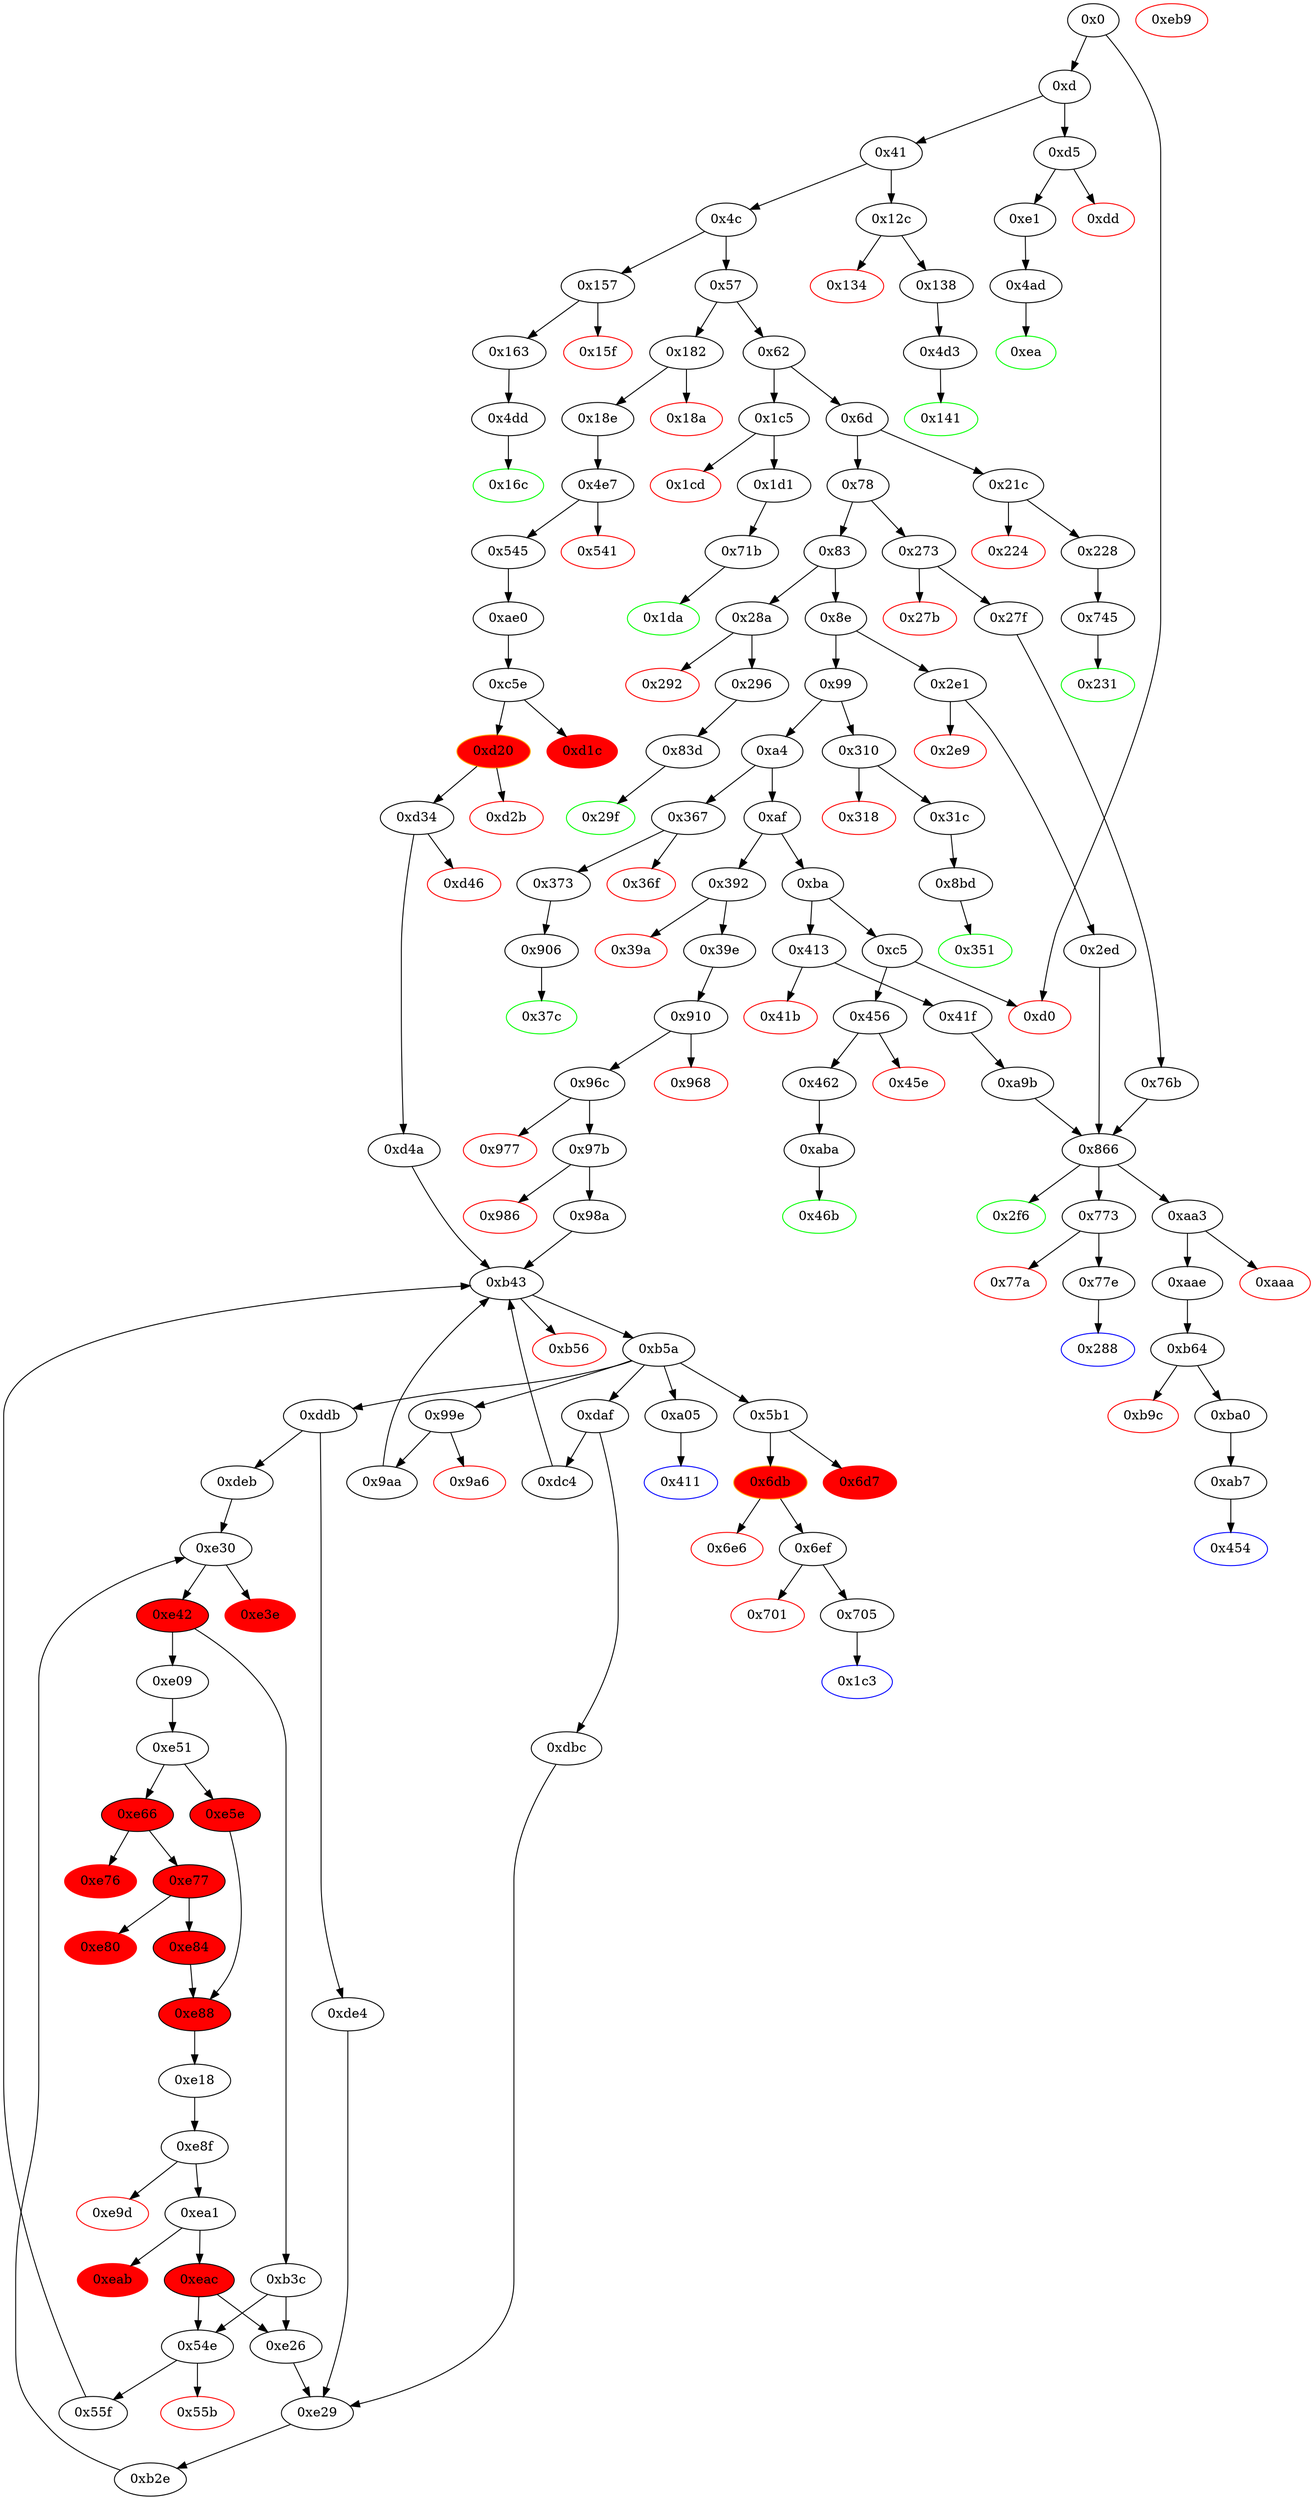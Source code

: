 strict digraph "" {
"0x83" [fillcolor=white, id="0x83", style=filled, tooltip="Block 0x83\n[0x83:0x8d]\n---\nPredecessors: [0x78]\nSuccessors: [0x8e, 0x28a]\n---\n0x83 DUP1\n0x84 PUSH4 0x8da5cb5b\n0x89 EQ\n0x8a PUSH2 0x28a\n0x8d JUMPI\n---\n0x84: V33 = 0x8da5cb5b\n0x89: V34 = EQ 0x8da5cb5b V11\n0x8a: V35 = 0x28a\n0x8d: JUMPI 0x28a V34\n---\nEntry stack: [V11]\nStack pops: 1\nStack additions: [S0]\nExit stack: [V11]\n\nDef sites:\nV11: {0xd.0x35}\n"];
"0xe9d" [color=red, fillcolor=white, id="0xe9d", style=filled, tooltip="Block 0xe9d\n[0xe9d:0xea0]\n---\nPredecessors: [0xe8f]\nSuccessors: []\n---\n0xe9d PUSH1 0x0\n0xe9f DUP1\n0xea0 REVERT\n---\n0xe9d: V828 = 0x0\n0xea0: REVERT 0x0 0x0\n---\nEntry stack: [V11, 0x1c3, V109, 0x0, 0x54e, V109, 0x0, 0xb3c, V628, 0xb2e, V109, 0x0, V738, V635, 0xe26, S3, V782, 0x0, 0x0]\nStack pops: 0\nStack additions: []\nExit stack: [V11, 0x1c3, V109, 0x0, 0x54e, V109, 0x0, 0xb3c, V628, 0xb2e, V109, 0x0, V738, V635, 0xe26, S3, V782, 0x0, 0x0]\n\nDef sites:\nV11: {0xd.0x35}\n0x1c3: {0x18e.0x190}\nV109: {0x18e.0x1b3}\n0x0: {0x4e7.0x4e8}\n0x54e: {0x545.0x546}\nV109: {0x18e.0x1b3}\n0x0: {0xae0.0xae1}\n0xb3c: {0xae0.0xae3}\nV628: {0xae0.0xb25}\n0xb2e: {0xae0.0xb26}\nV109: {0x18e.0x1b3}\n0x0: {0xc5e.0xc5f}\nV738: {0xd4a.0xd50}\nV635: {0xb43_0xd4a.0xb49}\n0xe26: {0xdeb.0xdec}\nS3: {0xe66.0xe69, 0xe5e.0xe5e}\nV782: {0xdeb.0xdf1}\n0x0: {0xe8f.0xe90}\n0x0: {0xe8f.0xe90}\n"];
"0x77e" [fillcolor=white, id="0x77e", style=filled, tooltip="Block 0x77e\n[0x77e:0x83c]\n---\nPredecessors: [0x773]\nSuccessors: [0x288]\n---\n0x77e JUMPDEST\n0x77f PUSH1 0x0\n0x781 PUSH20 0xffffffffffffffffffffffffffffffffffffffff\n0x796 AND\n0x797 PUSH1 0x0\n0x799 DUP1\n0x79a SWAP1\n0x79b SLOAD\n0x79c SWAP1\n0x79d PUSH2 0x100\n0x7a0 EXP\n0x7a1 SWAP1\n0x7a2 DIV\n0x7a3 PUSH20 0xffffffffffffffffffffffffffffffffffffffff\n0x7b8 AND\n0x7b9 PUSH20 0xffffffffffffffffffffffffffffffffffffffff\n0x7ce AND\n0x7cf PUSH32 0x8be0079c531659141344cd1fd0a4f28419497f9722a3daafe3b4186f6b6457e0\n0x7f0 PUSH1 0x40\n0x7f2 MLOAD\n0x7f3 PUSH1 0x40\n0x7f5 MLOAD\n0x7f6 DUP1\n0x7f7 SWAP2\n0x7f8 SUB\n0x7f9 SWAP1\n0x7fa LOG3\n0x7fb PUSH1 0x0\n0x7fd DUP1\n0x7fe PUSH1 0x0\n0x800 PUSH2 0x100\n0x803 EXP\n0x804 DUP2\n0x805 SLOAD\n0x806 DUP2\n0x807 PUSH20 0xffffffffffffffffffffffffffffffffffffffff\n0x81c MUL\n0x81d NOT\n0x81e AND\n0x81f SWAP1\n0x820 DUP4\n0x821 PUSH20 0xffffffffffffffffffffffffffffffffffffffff\n0x836 AND\n0x837 MUL\n0x838 OR\n0x839 SWAP1\n0x83a SSTORE\n0x83b POP\n0x83c JUMP\n---\n0x77e: JUMPDEST \n0x77f: V442 = 0x0\n0x781: V443 = 0xffffffffffffffffffffffffffffffffffffffff\n0x796: V444 = AND 0xffffffffffffffffffffffffffffffffffffffff 0x0\n0x797: V445 = 0x0\n0x79b: V446 = S[0x0]\n0x79d: V447 = 0x100\n0x7a0: V448 = EXP 0x100 0x0\n0x7a2: V449 = DIV V446 0x1\n0x7a3: V450 = 0xffffffffffffffffffffffffffffffffffffffff\n0x7b8: V451 = AND 0xffffffffffffffffffffffffffffffffffffffff V449\n0x7b9: V452 = 0xffffffffffffffffffffffffffffffffffffffff\n0x7ce: V453 = AND 0xffffffffffffffffffffffffffffffffffffffff V451\n0x7cf: V454 = 0x8be0079c531659141344cd1fd0a4f28419497f9722a3daafe3b4186f6b6457e0\n0x7f0: V455 = 0x40\n0x7f2: V456 = M[0x40]\n0x7f3: V457 = 0x40\n0x7f5: V458 = M[0x40]\n0x7f8: V459 = SUB V456 V458\n0x7fa: LOG V458 V459 0x8be0079c531659141344cd1fd0a4f28419497f9722a3daafe3b4186f6b6457e0 V453 0x0\n0x7fb: V460 = 0x0\n0x7fe: V461 = 0x0\n0x800: V462 = 0x100\n0x803: V463 = EXP 0x100 0x0\n0x805: V464 = S[0x0]\n0x807: V465 = 0xffffffffffffffffffffffffffffffffffffffff\n0x81c: V466 = MUL 0xffffffffffffffffffffffffffffffffffffffff 0x1\n0x81d: V467 = NOT 0xffffffffffffffffffffffffffffffffffffffff\n0x81e: V468 = AND 0xffffffffffffffffffffffff0000000000000000000000000000000000000000 V464\n0x821: V469 = 0xffffffffffffffffffffffffffffffffffffffff\n0x836: V470 = AND 0xffffffffffffffffffffffffffffffffffffffff 0x0\n0x837: V471 = MUL 0x0 0x1\n0x838: V472 = OR 0x0 V468\n0x83a: S[0x0] = V472\n0x83c: JUMP S0\n---\nEntry stack: [V11, S1, S0]\nStack pops: 1\nStack additions: []\nExit stack: [V11, S1]\n\nDef sites:\nV11: {0xd.0x35}\nS1: {0xd.0x35, 0x41f.0x421}\nS0: {0xd.0x35, 0x41f.0x444, 0x27f.0x281}\n"];
"0x373" [fillcolor=white, id="0x373", style=filled, tooltip="Block 0x373\n[0x373:0x37b]\n---\nPredecessors: [0x367]\nSuccessors: [0x906]\n---\n0x373 JUMPDEST\n0x374 POP\n0x375 PUSH2 0x37c\n0x378 PUSH2 0x906\n0x37b JUMP\n---\n0x373: JUMPDEST \n0x375: V213 = 0x37c\n0x378: V214 = 0x906\n0x37b: JUMP 0x906\n---\nEntry stack: [V11, V209]\nStack pops: 1\nStack additions: [0x37c]\nExit stack: [V11, 0x37c]\n\nDef sites:\nV11: {0xd.0x35}\nV209: {0x367.0x368}\n"];
"0x6ef" [fillcolor=white, id="0x6ef", style=filled, tooltip="Block 0x6ef\n[0x6ef:0x700]\n---\nPredecessors: [0x6db]\nSuccessors: [0x701, 0x705]\n---\n0x6ef JUMPDEST\n0x6f0 POP\n0x6f1 POP\n0x6f2 POP\n0x6f3 POP\n0x6f4 PUSH1 0x40\n0x6f6 MLOAD\n0x6f7 RETURNDATASIZE\n0x6f8 PUSH1 0x20\n0x6fa DUP2\n0x6fb LT\n0x6fc ISZERO\n0x6fd PUSH2 0x705\n0x700 JUMPI\n---\n0x6ef: JUMPDEST \n0x6f4: V407 = 0x40\n0x6f6: V408 = M[0x40]\n0x6f7: V409 = RETURNDATASIZE\n0x6f8: V410 = 0x20\n0x6fb: V411 = LT V409 0x20\n0x6fc: V412 = ISZERO V411\n0x6fd: V413 = 0x705\n0x700: JUMPI 0x705 V412\n---\nEntry stack: [V11, 0x1c3, V109, 0x0, 0x54e, V109, S11, S10, S9, S8, S7, S6, S5, S4, S3, 0xa9059cbb, S1, V400]\nStack pops: 4\nStack additions: [V408, V409]\nExit stack: [V11, 0x1c3, V109, 0x0, 0x54e, V109, S11, S10, S9, S8, S7, S6, S5, S4, V408, V409]\n\nDef sites:\nV11: {0xd.0x35}\n0x1c3: {0x18e.0x190}\nV109: {0x18e.0x1b3}\n0x0: {0x4e7.0x4e8}\n0x54e: {0x545.0x546}\nV109: {0x18e.0x1b3}\nS11: {0xae0.0xae1, 0xd.0x35}\nS10: {0xae0.0xae3, 0xd.0x35, 0x39e.0x3a0}\nS9: {0xae0.0xb25, 0x39e.0x3a0, 0x39e.0x3c3}\nS8: {0xae0.0xb26, 0x39e.0x3c3, 0x39e.0x3cd}\nS7: {0x18e.0x1b3, 0xd.0x35, 0x39e.0x3cd, 0x39e.0x3d7}\nS6: {0xc5e.0xc5f, 0x18e.0x190, 0x39e.0x3d7, 0x39e.0x3e1}\nS5: {0x18e.0x1b3, 0xd4a.0xd50, 0x39e.0x3e1, 0x39e.0x401}\nS4: {0xc5e.0xc62, 0x39e.0x401, 0xeac_0xe88_0xe5e.0xead, 0x98a.0x98b, 0xe42_0xb2e_0xe29_0xdbc.0xe45, 0xe42_0xb2e_0xe29_0xde4.0xe45, 0xe42_0xb2e_0xe29_0xe26.0xe45, 0xb43_0xd4a.0xb49}\nS3: {0x5b1_0x98a.0x62d, 0x5b1_0xdc4.0x62d, 0x5b1_0xd4a.0x62d, 0x5b1_0x9aa.0x62d, 0x5b1_0x55f_0xe29_0xe26.0x62d, 0x5b1_0x55f_0xe29_0xde4.0x62d, 0x5b1_0x55f_0xe29_0xdbc.0x62d}\n0xa9059cbb: {0x5b1_0xd4a.0x62e, 0x5b1_0x98a.0x62e, 0x5b1_0xdc4.0x62e, 0x5b1_0x9aa.0x62e, 0x5b1_0x55f_0xe29_0xde4.0x62e, 0x5b1_0x55f_0xe29_0xe26.0x62e, 0x5b1_0x55f_0xe29_0xdbc.0x62e}\nS1: {0x5b1_0x98a.0x6bd, 0x5b1_0xd4a.0x6bd, 0x5b1_0x9aa.0x6bd, 0x5b1_0xdc4.0x6bd, 0x5b1_0x55f_0xe29_0xde4.0x6bd, 0x5b1_0x55f_0xe29_0xe26.0x6bd, 0x5b1_0x55f_0xe29_0xdbc.0x6bd}\nV400: {0x6db.0x6df}\n"];
"0x986" [color=red, fillcolor=white, id="0x986", style=filled, tooltip="Block 0x986\n[0x986:0x989]\n---\nPredecessors: [0x97b]\nSuccessors: []\n---\n0x986 PUSH1 0x0\n0x988 DUP1\n0x989 REVERT\n---\n0x986: V541 = 0x0\n0x989: REVERT 0x0 0x0\n---\nEntry stack: [V11, 0x411, V233, V236, V239, V242, V247]\nStack pops: 0\nStack additions: []\nExit stack: [V11, 0x411, V233, V236, V239, V242, V247]\n\nDef sites:\nV11: {0xd.0x35}\n0x411: {0x39e.0x3a0}\nV233: {0x39e.0x3c3}\nV236: {0x39e.0x3cd}\nV239: {0x39e.0x3d7}\nV242: {0x39e.0x3e1}\nV247: {0x39e.0x401}\n"];
"0xd34" [fillcolor=white, id="0xd34", style=filled, tooltip="Block 0xd34\n[0xd34:0xd45]\n---\nPredecessors: [0xd20]\nSuccessors: [0xd46, 0xd4a]\n---\n0xd34 JUMPDEST\n0xd35 POP\n0xd36 POP\n0xd37 POP\n0xd38 POP\n0xd39 PUSH1 0x40\n0xd3b MLOAD\n0xd3c RETURNDATASIZE\n0xd3d PUSH1 0x20\n0xd3f DUP2\n0xd40 LT\n0xd41 ISZERO\n0xd42 PUSH2 0xd4a\n0xd45 JUMPI\n---\n0xd34: JUMPDEST \n0xd39: V729 = 0x40\n0xd3b: V730 = M[0x40]\n0xd3c: V731 = RETURNDATASIZE\n0xd3d: V732 = 0x20\n0xd40: V733 = LT V731 0x20\n0xd41: V734 = ISZERO V733\n0xd42: V735 = 0xd4a\n0xd45: JUMPI 0xd4a V734\n---\nEntry stack: [V11, 0x1c3, V109, 0x0, 0x54e, V109, 0x0, 0xb3c, V628, 0xb2e, V109, 0x0, 0x0, 0x0, V693, 0x70a08231, V709, V722]\nStack pops: 4\nStack additions: [V730, V731]\nExit stack: [V11, 0x1c3, V109, 0x0, 0x54e, V109, 0x0, 0xb3c, V628, 0xb2e, V109, 0x0, 0x0, 0x0, V730, V731]\n\nDef sites:\nV11: {0xd.0x35}\n0x1c3: {0x18e.0x190}\nV109: {0x18e.0x1b3}\n0x0: {0x4e7.0x4e8}\n0x54e: {0x545.0x546}\nV109: {0x18e.0x1b3}\n0x0: {0xae0.0xae1}\n0xb3c: {0xae0.0xae3}\nV628: {0xae0.0xb25}\n0xb2e: {0xae0.0xb26}\nV109: {0x18e.0x1b3}\n0x0: {0xc5e.0xc5f}\n0x0: {0xc5e.0xc5f}\n0x0: {0xc5e.0xc62}\nV693: {0xc5e.0xc9c}\n0x70a08231: {0xc5e.0xc9d}\nV709: {0xc5e.0xd03}\nV722: {0xd20.0xd24}\n"];
"0x27b" [color=red, fillcolor=white, id="0x27b", style=filled, tooltip="Block 0x27b\n[0x27b:0x27e]\n---\nPredecessors: [0x273]\nSuccessors: []\n---\n0x27b PUSH1 0x0\n0x27d DUP1\n0x27e REVERT\n---\n0x27b: V150 = 0x0\n0x27e: REVERT 0x0 0x0\n---\nEntry stack: [V11, V147]\nStack pops: 0\nStack additions: []\nExit stack: [V11, V147]\n\nDef sites:\nV11: {0xd.0x35}\nV147: {0x273.0x274}\n"];
"0x12c" [fillcolor=white, id="0x12c", style=filled, tooltip="Block 0x12c\n[0x12c:0x133]\n---\nPredecessors: [0x41]\nSuccessors: [0x134, 0x138]\n---\n0x12c JUMPDEST\n0x12d CALLVALUE\n0x12e DUP1\n0x12f ISZERO\n0x130 PUSH2 0x138\n0x133 JUMPI\n---\n0x12c: JUMPDEST \n0x12d: V72 = CALLVALUE\n0x12f: V73 = ISZERO V72\n0x130: V74 = 0x138\n0x133: JUMPI 0x138 V73\n---\nEntry stack: [V11]\nStack pops: 0\nStack additions: [V72]\nExit stack: [V11, V72]\n\nDef sites:\nV11: {0xd.0x35}\n"];
"0x0" [fillcolor=white, id="0x0", style=filled, tooltip="Block 0x0\n[0x0:0xc]\n---\nPredecessors: []\nSuccessors: [0xd, 0xd0]\n---\n0x0 PUSH1 0x80\n0x2 PUSH1 0x40\n0x4 MSTORE\n0x5 PUSH1 0x4\n0x7 CALLDATASIZE\n0x8 LT\n0x9 PUSH2 0xd0\n0xc JUMPI\n---\n0x0: V0 = 0x80\n0x2: V1 = 0x40\n0x4: M[0x40] = 0x80\n0x5: V2 = 0x4\n0x7: V3 = CALLDATASIZE\n0x8: V4 = LT V3 0x4\n0x9: V5 = 0xd0\n0xc: JUMPI 0xd0 V4\n---\nEntry stack: []\nStack pops: 0\nStack additions: []\nExit stack: []\n\nDef sites:\n"];
"0x96c" [fillcolor=white, id="0x96c", style=filled, tooltip="Block 0x96c\n[0x96c:0x976]\n---\nPredecessors: [0x910]\nSuccessors: [0x977, 0x97b]\n---\n0x96c JUMPDEST\n0x96d DUP2\n0x96e DUP4\n0x96f GT\n0x970 ISZERO\n0x971 ISZERO\n0x972 ISZERO\n0x973 PUSH2 0x97b\n0x976 JUMPI\n---\n0x96c: JUMPDEST \n0x96f: V530 = GT V239 V242\n0x970: V531 = ISZERO V530\n0x971: V532 = ISZERO V531\n0x972: V533 = ISZERO V532\n0x973: V534 = 0x97b\n0x976: JUMPI 0x97b V533\n---\nEntry stack: [V11, 0x411, V233, V236, V239, V242, V247]\nStack pops: 3\nStack additions: [S2, S1, S0]\nExit stack: [V11, 0x411, V233, V236, V239, V242, V247]\n\nDef sites:\nV11: {0xd.0x35}\n0x411: {0x39e.0x3a0}\nV233: {0x39e.0x3c3}\nV236: {0x39e.0x3cd}\nV239: {0x39e.0x3d7}\nV242: {0x39e.0x3e1}\nV247: {0x39e.0x401}\n"];
"0x1cd" [color=red, fillcolor=white, id="0x1cd", style=filled, tooltip="Block 0x1cd\n[0x1cd:0x1d0]\n---\nPredecessors: [0x1c5]\nSuccessors: []\n---\n0x1cd PUSH1 0x0\n0x1cf DUP1\n0x1d0 REVERT\n---\n0x1cd: V116 = 0x0\n0x1d0: REVERT 0x0 0x0\n---\nEntry stack: [V11, V113]\nStack pops: 0\nStack additions: []\nExit stack: [V11, V113]\n\nDef sites:\nV11: {0xd.0x35}\nV113: {0x1c5.0x1c6}\n"];
"0x462" [fillcolor=white, id="0x462", style=filled, tooltip="Block 0x462\n[0x462:0x46a]\n---\nPredecessors: [0x456]\nSuccessors: [0xaba]\n---\n0x462 JUMPDEST\n0x463 POP\n0x464 PUSH2 0x46b\n0x467 PUSH2 0xaba\n0x46a JUMP\n---\n0x462: JUMPDEST \n0x464: V270 = 0x46b\n0x467: V271 = 0xaba\n0x46a: JUMP 0xaba\n---\nEntry stack: [V11, V266]\nStack pops: 1\nStack additions: [0x46b]\nExit stack: [V11, 0x46b]\n\nDef sites:\nV11: {0xd.0x35}\nV266: {0x456.0x457}\n"];
"0xeb9" [color=red, fillcolor=white, id="0xeb9", style=filled, tooltip="Block 0xeb9\n[0xeb9:0xee4]\n---\nPredecessors: []\nSuccessors: []\n---\n0xeb9 STOP\n0xeba LOG1\n0xebb PUSH6 0x627a7a723058\n0xec2 SHA3\n0xec3 MISSING 0xac\n0xec4 MISSING 0xf6\n0xec5 EQ\n0xec6 TIMESTAMP\n0xec7 MISSING 0xba\n0xec8 MISSING 0x5f\n0xec9 PUSH26 0x73431ae773cae81de2eef63d17b8479101442a647428568dcb00\n0xee4 MISSING 0x29\n---\n0xeb9: STOP \n0xeba: LOG S0 S1 S2\n0xebb: V833 = 0x627a7a723058\n0xec2: V834 = SHA3 0x627a7a723058 S3\n0xec3: MISSING 0xac\n0xec4: MISSING 0xf6\n0xec5: V835 = EQ S0 S1\n0xec6: V836 = TIMESTAMP\n0xec7: MISSING 0xba\n0xec8: MISSING 0x5f\n0xec9: V837 = 0x73431ae773cae81de2eef63d17b8479101442a647428568dcb00\n0xee4: MISSING 0x29\n---\nEntry stack: []\nStack pops: 0\nStack additions: [V834, V836, V835, 0x73431ae773cae81de2eef63d17b8479101442a647428568dcb00]\nExit stack: []\n\nDef sites:\n"];
"0xdbc" [fillcolor=white, id="0xdbc", style=filled, tooltip="Block 0xdbc\n[0xdbc:0xdc3]\n---\nPredecessors: [0xdaf]\nSuccessors: [0xe29]\n---\n0xdbc PUSH1 0x0\n0xdbe SWAP3\n0xdbf POP\n0xdc0 PUSH2 0xe29\n0xdc3 JUMP\n---\n0xdbc: V764 = 0x0\n0xdc0: V765 = 0xe29\n0xdc3: JUMP 0xe29\n---\nEntry stack: [V11, 0x1c3, V109, 0x0, 0x54e, V109, S7, S6, S5, S4, S3, S2, S1, S0]\nStack pops: 3\nStack additions: [0x0, S1, S0]\nExit stack: [V11, 0x1c3, V109, 0x0, 0x54e, V109, S7, S6, S5, S4, S3, 0x0, S1, S0]\n\nDef sites:\nV11: {0xd.0x35}\n0x1c3: {0x18e.0x190}\nV109: {0x18e.0x1b3}\n0x0: {0x4e7.0x4e8}\n0x54e: {0x545.0x546}\nV109: {0x18e.0x1b3}\nS7: {0xae0.0xae1, 0xd.0x35}\nS6: {0xae0.0xae3, 0xd.0x35, 0x39e.0x3a0}\nS5: {0xae0.0xb25, 0x39e.0x3a0, 0x39e.0x3c3}\nS4: {0xae0.0xb26, 0x39e.0x3c3, 0x39e.0x3cd}\nS3: {0x18e.0x1b3, 0xd.0x35, 0x39e.0x3cd, 0x39e.0x3d7}\nS2: {0xc5e.0xc5f, 0x18e.0x190, 0x39e.0x3d7, 0x39e.0x3e1}\nS1: {0x18e.0x1b3, 0xd4a.0xd50, 0x39e.0x3e1, 0x39e.0x401}\nS0: {0xb43_0x55f_0xe29_0xdbc.0xb49, 0xb43_0xd4a.0xb49, 0xb43_0x9aa.0xb49, 0xb43_0xdc4.0xb49, 0xb43_0x98a.0xb49, 0xb43_0x55f_0xe29_0xde4.0xb49, 0xb43_0x55f_0xe29_0xe26.0xb49}\n"];
"0xb43" [fillcolor=white, id="0xb43", style=filled, tooltip="Block 0xb43\n[0xb43:0xb55]\n---\nPredecessors: [0x55f, 0x98a, 0x9aa, 0xd4a, 0xdc4]\nSuccessors: [0xb56, 0xb5a]\n---\n0xb43 JUMPDEST\n0xb44 PUSH1 0x0\n0xb46 DUP1\n0xb47 DUP3\n0xb48 DUP5\n0xb49 ADD\n0xb4a SWAP1\n0xb4b POP\n0xb4c DUP4\n0xb4d DUP2\n0xb4e LT\n0xb4f ISZERO\n0xb50 ISZERO\n0xb51 ISZERO\n0xb52 PUSH2 0xb5a\n0xb55 JUMPI\n---\n0xb43: JUMPDEST \n0xb44: V634 = 0x0\n0xb49: V635 = ADD S1 S0\n0xb4e: V636 = LT V635 S1\n0xb4f: V637 = ISZERO V636\n0xb50: V638 = ISZERO V637\n0xb51: V639 = ISZERO V638\n0xb52: V640 = 0xb5a\n0xb55: JUMPI 0xb5a V639\n---\nEntry stack: [V11, S15, S14, S13, {0x0, 0x54e}, S11, S10, S9, S8, S7, S6, S5, S4, S3, {0x5b1, 0x99e, 0xa05, 0xdaf, 0xddb}, S1, S0]\nStack pops: 2\nStack additions: [S1, S0, 0x0, V635]\nExit stack: [V11, S15, S14, S13, {0x0, 0x54e}, S11, S10, S9, S8, S7, S6, S5, S4, S3, {0x5b1, 0x99e, 0xa05, 0xdaf, 0xddb}, S1, S0, 0x0, V635]\n\nDef sites:\nV11: {0xd.0x35}\nS15: {0xd.0x35, 0x18e.0x190}\nS14: {0x18e.0x1b3, 0x18e.0x190}\nS13: {0x4e7.0x4e8, 0x18e.0x1b3}\n{0x0, 0x54e}: {0x545.0x546, 0x4e7.0x4e8}\nS11: {0x545.0x546, 0x18e.0x1b3}\nS10: {0xae0.0xae1, 0xd.0x35, 0x18e.0x1b3}\nS9: {0xae0.0xae1, 0xae0.0xae3, 0xd.0x35, 0x39e.0x3a0}\nS8: {0xae0.0xb25, 0xae0.0xae3, 0xd.0x35, 0x39e.0x3a0, 0x39e.0x3c3}\nS7: {0x39e.0x3a0, 0xae0.0xb25, 0xae0.0xb26, 0x39e.0x3cd, 0x39e.0x3c3}\nS6: {0x39e.0x3d7, 0x18e.0x1b3, 0xd.0x35, 0x39e.0x3cd, 0xae0.0xb26, 0x39e.0x3c3}\nS5: {0x18e.0x1b3, 0x39e.0x3e1, 0x18e.0x190, 0xd.0x35, 0x39e.0x3d7, 0xc5e.0xc5f, 0x39e.0x3cd}\nS4: {0x39e.0x3e1, 0x18e.0x190, 0x39e.0x401, 0xd4a.0xd50, 0x18e.0x1b3, 0xc5e.0xc5f, 0x39e.0x3d7}\nS3: {0x39e.0x401, 0xc5e.0xc62, 0x39e.0x3e1, 0x98a.0x98b, 0xd4a.0xd50, 0xb43_0x55f_0xe29_0xdbc.0xb49, 0xb43_0x55f_0xe29_0xde4.0xb49, 0x18e.0x1b3, 0xb43_0x55f_0xe29_0xe26.0xb49, 0xe42_0xb2e_0xe29_0xe26.0xe45, 0xe42_0xb2e_0xe29_0xde4.0xe45, 0xe42_0xb2e_0xe29_0xdbc.0xe45, 0xb43_0xdc4.0xb49, 0xb43_0x98a.0xb49, 0xb43_0xd4a.0xb49, 0xeac_0xe88_0xe5e.0xead, 0xb43_0x9aa.0xb49}\n{0x5b1, 0x99e, 0xa05, 0xdaf, 0xddb}: {0x9aa.0x9f3, 0x98a.0x98c, 0xd4a.0xd5e, 0xdc4.0xdc5, 0x55f.0x560}\nS1: {0xd4a.0xd50, 0x39e.0x3c3, 0x55f.0x5a3, 0xae0.0xb26, 0xdc4.0xdcd, 0x39e.0x3cd}\nS0: {0x39e.0x3e1, 0x39e.0x3d7, 0x39e.0x3cd, 0xeac_0xe88_0xe5e.0xead, 0xd4a.0xda0, 0xd.0x35, 0xe42_0xb2e_0xe29_0xe26.0xe45, 0xe42_0xb2e_0xe29_0xde4.0xe45, 0x18e.0x1b3, 0xe42_0xb2e_0xe29_0xdbc.0xe45, 0xdc4.0xdca}\n"];
"0x411" [color=blue, fillcolor=white, id="0x411", style=filled, tooltip="Block 0x411\n[0x411:0x412]\n---\nPredecessors: [0xa05]\nSuccessors: []\n---\n0x411 JUMPDEST\n0x412 STOP\n---\n0x411: JUMPDEST \n0x412: STOP \n---\nEntry stack: [V11, 0x1c3, V109, 0x0, 0x54e, V109, S1, S0]\nStack pops: 0\nStack additions: []\nExit stack: [V11, 0x1c3, V109, 0x0, 0x54e, V109, S1, S0]\n\nDef sites:\nV11: {0xd.0x35}\n0x1c3: {0x18e.0x190}\nV109: {0x18e.0x1b3}\n0x0: {0x4e7.0x4e8}\n0x54e: {0x545.0x546}\nV109: {0x18e.0x1b3}\nS1: {0xae0.0xae1, 0xd.0x35}\nS0: {0xae0.0xae3, 0xd.0x35, 0x39e.0x3a0}\n"];
"0x57" [fillcolor=white, id="0x57", style=filled, tooltip="Block 0x57\n[0x57:0x61]\n---\nPredecessors: [0x4c]\nSuccessors: [0x62, 0x182]\n---\n0x57 DUP1\n0x58 PUSH4 0x19165587\n0x5d EQ\n0x5e PUSH2 0x182\n0x61 JUMPI\n---\n0x58: V21 = 0x19165587\n0x5d: V22 = EQ 0x19165587 V11\n0x5e: V23 = 0x182\n0x61: JUMPI 0x182 V22\n---\nEntry stack: [V11]\nStack pops: 1\nStack additions: [S0]\nExit stack: [V11]\n\nDef sites:\nV11: {0xd.0x35}\n"];
"0x97b" [fillcolor=white, id="0x97b", style=filled, tooltip="Block 0x97b\n[0x97b:0x985]\n---\nPredecessors: [0x96c]\nSuccessors: [0x986, 0x98a]\n---\n0x97b JUMPDEST\n0x97c PUSH1 0x0\n0x97e DUP3\n0x97f GT\n0x980 ISZERO\n0x981 ISZERO\n0x982 PUSH2 0x98a\n0x985 JUMPI\n---\n0x97b: JUMPDEST \n0x97c: V536 = 0x0\n0x97f: V537 = GT V242 0x0\n0x980: V538 = ISZERO V537\n0x981: V539 = ISZERO V538\n0x982: V540 = 0x98a\n0x985: JUMPI 0x98a V539\n---\nEntry stack: [V11, 0x411, V233, V236, V239, V242, V247]\nStack pops: 2\nStack additions: [S1, S0]\nExit stack: [V11, 0x411, V233, V236, V239, V242, V247]\n\nDef sites:\nV11: {0xd.0x35}\n0x411: {0x39e.0x3a0}\nV233: {0x39e.0x3c3}\nV236: {0x39e.0x3cd}\nV239: {0x39e.0x3d7}\nV242: {0x39e.0x3e1}\nV247: {0x39e.0x401}\n"];
"0x4c" [fillcolor=white, id="0x4c", style=filled, tooltip="Block 0x4c\n[0x4c:0x56]\n---\nPredecessors: [0x41]\nSuccessors: [0x57, 0x157]\n---\n0x4c DUP1\n0x4d PUSH4 0x13d033c0\n0x52 EQ\n0x53 PUSH2 0x157\n0x56 JUMPI\n---\n0x4d: V18 = 0x13d033c0\n0x52: V19 = EQ 0x13d033c0 V11\n0x53: V20 = 0x157\n0x56: JUMPI 0x157 V19\n---\nEntry stack: [V11]\nStack pops: 1\nStack additions: [S0]\nExit stack: [V11]\n\nDef sites:\nV11: {0xd.0x35}\n"];
"0x55f" [fillcolor=white, id="0x55f", style=filled, tooltip="Block 0x55f\n[0x55f:0x5b0]\n---\nPredecessors: [0x54e]\nSuccessors: [0xb43]\n---\n0x55f JUMPDEST\n0x560 PUSH2 0x5b1\n0x563 DUP2\n0x564 PUSH1 0x8\n0x566 PUSH1 0x0\n0x568 DUP6\n0x569 PUSH20 0xffffffffffffffffffffffffffffffffffffffff\n0x57e AND\n0x57f PUSH20 0xffffffffffffffffffffffffffffffffffffffff\n0x594 AND\n0x595 DUP2\n0x596 MSTORE\n0x597 PUSH1 0x20\n0x599 ADD\n0x59a SWAP1\n0x59b DUP2\n0x59c MSTORE\n0x59d PUSH1 0x20\n0x59f ADD\n0x5a0 PUSH1 0x0\n0x5a2 SHA3\n0x5a3 SLOAD\n0x5a4 PUSH2 0xb43\n0x5a7 SWAP1\n0x5a8 SWAP2\n0x5a9 SWAP1\n0x5aa PUSH4 0xffffffff\n0x5af AND\n0x5b0 JUMP\n---\n0x55f: JUMPDEST \n0x560: V324 = 0x5b1\n0x564: V325 = 0x8\n0x566: V326 = 0x0\n0x569: V327 = 0xffffffffffffffffffffffffffffffffffffffff\n0x57e: V328 = AND 0xffffffffffffffffffffffffffffffffffffffff S1\n0x57f: V329 = 0xffffffffffffffffffffffffffffffffffffffff\n0x594: V330 = AND 0xffffffffffffffffffffffffffffffffffffffff V328\n0x596: M[0x0] = V330\n0x597: V331 = 0x20\n0x599: V332 = ADD 0x20 0x0\n0x59c: M[0x20] = 0x8\n0x59d: V333 = 0x20\n0x59f: V334 = ADD 0x20 0x20\n0x5a0: V335 = 0x0\n0x5a2: V336 = SHA3 0x0 0x40\n0x5a3: V337 = S[V336]\n0x5a4: V338 = 0xb43\n0x5aa: V339 = 0xffffffff\n0x5af: V340 = AND 0xffffffff 0xb43\n0x5b0: JUMP 0xb43\n---\nEntry stack: [V11, 0x1c3, V109, 0x0, 0x54e, V109, 0x0, 0xb3c, V628, 0xb2e, S3, {0x0, 0x1c3}, S1, S0]\nStack pops: 2\nStack additions: [S1, S0, 0x5b1, V337, S0]\nExit stack: [V11, 0x1c3, V109, 0x0, 0x54e, V109, 0x0, 0xb3c, V628, 0xb2e, S3, {0x0, 0x1c3}, S1, S0, 0x5b1, V337, S0]\n\nDef sites:\nV11: {0xd.0x35}\n0x1c3: {0x18e.0x190}\nV109: {0x18e.0x1b3}\n0x0: {0x4e7.0x4e8}\n0x54e: {0x545.0x546}\nV109: {0x18e.0x1b3}\n0x0: {0xae0.0xae1}\n0xb3c: {0xae0.0xae3}\nV628: {0xae0.0xb25}\n0xb2e: {0xae0.0xb26}\nS3: {0xd.0x35, 0x18e.0x1b3}\n{0x0, 0x1c3}: {0x18e.0x190, 0xc5e.0xc5f}\nS1: {0xd4a.0xd50, 0x18e.0x1b3}\nS0: {0xe42_0xb2e_0xe29_0xe26.0xe45, 0xeac.0xead, 0xe42_0xb2e_0xe29_0xde4.0xe45, 0xe42_0xb2e_0xe29_0xdbc.0xe45, 0xe42_0xdeb.0xe45}\n"];
"0x701" [color=red, fillcolor=white, id="0x701", style=filled, tooltip="Block 0x701\n[0x701:0x704]\n---\nPredecessors: [0x6ef]\nSuccessors: []\n---\n0x701 PUSH1 0x0\n0x703 DUP1\n0x704 REVERT\n---\n0x701: V414 = 0x0\n0x704: REVERT 0x0 0x0\n---\nEntry stack: [V11, 0x1c3, V109, 0x0, 0x54e, V109, S9, S8, S7, S6, S5, S4, S3, S2, V408, V409]\nStack pops: 0\nStack additions: []\nExit stack: [V11, 0x1c3, V109, 0x0, 0x54e, V109, S9, S8, S7, S6, S5, S4, S3, S2, V408, V409]\n\nDef sites:\nV11: {0xd.0x35}\n0x1c3: {0x18e.0x190}\nV109: {0x18e.0x1b3}\n0x0: {0x4e7.0x4e8}\n0x54e: {0x545.0x546}\nV109: {0x18e.0x1b3}\nS9: {0xae0.0xae1, 0xd.0x35}\nS8: {0xae0.0xae3, 0xd.0x35, 0x39e.0x3a0}\nS7: {0xae0.0xb25, 0x39e.0x3a0, 0x39e.0x3c3}\nS6: {0xae0.0xb26, 0x39e.0x3c3, 0x39e.0x3cd}\nS5: {0x18e.0x1b3, 0xd.0x35, 0x39e.0x3cd, 0x39e.0x3d7}\nS4: {0xc5e.0xc5f, 0x18e.0x190, 0x39e.0x3d7, 0x39e.0x3e1}\nS3: {0x18e.0x1b3, 0xd4a.0xd50, 0x39e.0x3e1, 0x39e.0x401}\nS2: {0xc5e.0xc62, 0x39e.0x401, 0xeac_0xe88_0xe5e.0xead, 0x98a.0x98b, 0xe42_0xb2e_0xe29_0xdbc.0xe45, 0xe42_0xb2e_0xe29_0xde4.0xe45, 0xe42_0xb2e_0xe29_0xe26.0xe45, 0xb43_0xd4a.0xb49}\nV408: {0x6ef.0x6f6}\nV409: {0x6ef.0x6f7}\n"];
"0xe84" [fillcolor=red, id="0xe84", style=filled, tooltip="Block 0xe84\n[0xe84:0xe87]\n---\nPredecessors: [0xe77]\nSuccessors: [0xe88]\n---\n0xe84 JUMPDEST\n0xe85 DUP1\n0xe86 SWAP2\n0xe87 POP\n---\n0xe84: JUMPDEST \n---\nEntry stack: [V11, 0x1c3, V109, 0x0, 0x54e, V109, 0x0, 0xb3c, V628, 0xb2e, S10, {0x0, 0x1c3}, S8, S7, {0x54e, 0xe26}, S5, {0x0, 0xe18}, S3, V804, 0x0, V812]\nStack pops: 2\nStack additions: [S0, S0]\nExit stack: [V11, 0x1c3, V109, 0x0, 0x54e, V109, 0x0, 0xb3c, V628, 0xb2e, S10, {0x0, 0x1c3}, S8, S7, {0x54e, 0xe26}, S5, {0x0, 0xe18}, S3, V804, V812, V812]\n\nDef sites:\nV11: {0xd.0x35}\n0x1c3: {0x18e.0x190}\nV109: {0x18e.0x1b3}\n0x0: {0x4e7.0x4e8}\n0x54e: {0x545.0x546}\nV109: {0x18e.0x1b3}\n0x0: {0xae0.0xae1}\n0xb3c: {0xae0.0xae3}\nV628: {0xae0.0xb25}\n0xb2e: {0xae0.0xb26}\nS10: {0xd.0x35, 0x18e.0x1b3}\n{0x0, 0x1c3}: {0x18e.0x190, 0xc5e.0xc5f}\nS8: {0xd4a.0xd50, 0x18e.0x1b3}\nS7: {0xb43_0xd4a.0xb49, 0x4e7.0x4e8}\n{0x54e, 0xe26}: {0xdeb.0xdec, 0x545.0x546}\nS5: {0xdeb.0xdf1, 0x18e.0x1b3}\n{0x0, 0xe18}: {0xae0.0xae1, 0xdeb.0xdf2}\nS3: {0xb43_0xd4a.0xb49, 0x4e7.0x4e8}\nV804: {0xe42.0xe45}\n0x0: {0xe51.0xe52}\nV812: {0xe66.0xe69}\n"];
"0x4ad" [fillcolor=white, id="0x4ad", style=filled, tooltip="Block 0x4ad\n[0x4ad:0x4d2]\n---\nPredecessors: [0xe1]\nSuccessors: [0xea]\n---\n0x4ad JUMPDEST\n0x4ae PUSH1 0x7\n0x4b0 PUSH1 0x0\n0x4b2 SWAP1\n0x4b3 SLOAD\n0x4b4 SWAP1\n0x4b5 PUSH2 0x100\n0x4b8 EXP\n0x4b9 SWAP1\n0x4ba DIV\n0x4bb PUSH20 0xffffffffffffffffffffffffffffffffffffffff\n0x4d0 AND\n0x4d1 DUP2\n0x4d2 JUMP\n---\n0x4ad: JUMPDEST \n0x4ae: V283 = 0x7\n0x4b0: V284 = 0x0\n0x4b3: V285 = S[0x7]\n0x4b5: V286 = 0x100\n0x4b8: V287 = EXP 0x100 0x0\n0x4ba: V288 = DIV V285 0x1\n0x4bb: V289 = 0xffffffffffffffffffffffffffffffffffffffff\n0x4d0: V290 = AND 0xffffffffffffffffffffffffffffffffffffffff V288\n0x4d2: JUMP 0xea\n---\nEntry stack: [V11, 0xea]\nStack pops: 1\nStack additions: [S0, V290]\nExit stack: [V11, 0xea, V290]\n\nDef sites:\nV11: {0xd.0x35}\n0xea: {0xe1.0xe3}\n"];
"0x1da" [color=green, fillcolor=white, id="0x1da", style=filled, tooltip="Block 0x1da\n[0x1da:0x21b]\n---\nPredecessors: [0x71b]\nSuccessors: []\n---\n0x1da JUMPDEST\n0x1db PUSH1 0x40\n0x1dd MLOAD\n0x1de DUP1\n0x1df DUP3\n0x1e0 PUSH20 0xffffffffffffffffffffffffffffffffffffffff\n0x1f5 AND\n0x1f6 PUSH20 0xffffffffffffffffffffffffffffffffffffffff\n0x20b AND\n0x20c DUP2\n0x20d MSTORE\n0x20e PUSH1 0x20\n0x210 ADD\n0x211 SWAP2\n0x212 POP\n0x213 POP\n0x214 PUSH1 0x40\n0x216 MLOAD\n0x217 DUP1\n0x218 SWAP2\n0x219 SUB\n0x21a SWAP1\n0x21b RETURN\n---\n0x1da: JUMPDEST \n0x1db: V119 = 0x40\n0x1dd: V120 = M[0x40]\n0x1e0: V121 = 0xffffffffffffffffffffffffffffffffffffffff\n0x1f5: V122 = AND 0xffffffffffffffffffffffffffffffffffffffff V427\n0x1f6: V123 = 0xffffffffffffffffffffffffffffffffffffffff\n0x20b: V124 = AND 0xffffffffffffffffffffffffffffffffffffffff V122\n0x20d: M[V120] = V124\n0x20e: V125 = 0x20\n0x210: V126 = ADD 0x20 V120\n0x214: V127 = 0x40\n0x216: V128 = M[0x40]\n0x219: V129 = SUB V126 V128\n0x21b: RETURN V128 V129\n---\nEntry stack: [V11, V427]\nStack pops: 1\nStack additions: []\nExit stack: [V11]\n\nDef sites:\nV11: {0xd.0x35}\nV427: {0x71b.0x740}\n"];
"0xeac" [fillcolor=red, id="0xeac", style=filled, tooltip="Block 0xeac\n[0xeac:0xeb8]\n---\nPredecessors: [0xea1]\nSuccessors: [0x54e, 0xe26]\n---\n0xeac JUMPDEST\n0xead DIV\n0xeae SWAP1\n0xeaf POP\n0xeb0 DUP1\n0xeb1 SWAP2\n0xeb2 POP\n0xeb3 POP\n0xeb4 SWAP3\n0xeb5 SWAP2\n0xeb6 POP\n0xeb7 POP\n0xeb8 JUMP\n---\n0xeac: JUMPDEST \n0xead: V832 = DIV S0 V782\n0xeb8: JUMP 0xe26\n---\nEntry stack: [V11, 0x1c3, V109, 0x0, 0x54e, V109, 0x0, 0xb3c, V628, 0xb2e, V109, 0x0, V738, V635, 0xe26, S5, V782, 0x0, 0x0, V782, S0]\nStack pops: 7\nStack additions: [V832]\nExit stack: [V11, 0x1c3, V109, 0x0, 0x54e, V109, 0x0, 0xb3c, V628, 0xb2e, V109, 0x0, V738, V635, V832]\n\nDef sites:\nV11: {0xd.0x35}\n0x1c3: {0x18e.0x190}\nV109: {0x18e.0x1b3}\n0x0: {0x4e7.0x4e8}\n0x54e: {0x545.0x546}\nV109: {0x18e.0x1b3}\n0x0: {0xae0.0xae1}\n0xb3c: {0xae0.0xae3}\nV628: {0xae0.0xb25}\n0xb2e: {0xae0.0xb26}\nV109: {0x18e.0x1b3}\n0x0: {0xc5e.0xc5f}\nV738: {0xd4a.0xd50}\nV635: {0xb43_0xd4a.0xb49}\n0xe26: {0xdeb.0xdec}\nS5: {0xe66.0xe69, 0xe5e.0xe5e}\nV782: {0xdeb.0xdf1}\n0x0: {0xe8f_0xe88_0xe84.0xe90, 0xe8f_0xe88_0xe5e.0xe90}\n0x0: {0xe8f_0xe88_0xe84.0xe90, 0xe8f_0xe88_0xe5e.0xe90}\nV782: {0xdeb.0xdf1}\nS0: {0xe66.0xe69, 0xe5e.0xe5e}\n"];
"0x8bd" [fillcolor=white, id="0x8bd", style=filled, tooltip="Block 0x8bd\n[0x8bd:0x905]\n---\nPredecessors: [0x31c]\nSuccessors: [0x351]\n---\n0x8bd JUMPDEST\n0x8be PUSH1 0x0\n0x8c0 PUSH1 0x8\n0x8c2 PUSH1 0x0\n0x8c4 DUP4\n0x8c5 PUSH20 0xffffffffffffffffffffffffffffffffffffffff\n0x8da AND\n0x8db PUSH20 0xffffffffffffffffffffffffffffffffffffffff\n0x8f0 AND\n0x8f1 DUP2\n0x8f2 MSTORE\n0x8f3 PUSH1 0x20\n0x8f5 ADD\n0x8f6 SWAP1\n0x8f7 DUP2\n0x8f8 MSTORE\n0x8f9 PUSH1 0x20\n0x8fb ADD\n0x8fc PUSH1 0x0\n0x8fe SHA3\n0x8ff SLOAD\n0x900 SWAP1\n0x901 POP\n0x902 SWAP2\n0x903 SWAP1\n0x904 POP\n0x905 JUMP\n---\n0x8bd: JUMPDEST \n0x8be: V495 = 0x0\n0x8c0: V496 = 0x8\n0x8c2: V497 = 0x0\n0x8c5: V498 = 0xffffffffffffffffffffffffffffffffffffffff\n0x8da: V499 = AND 0xffffffffffffffffffffffffffffffffffffffff V198\n0x8db: V500 = 0xffffffffffffffffffffffffffffffffffffffff\n0x8f0: V501 = AND 0xffffffffffffffffffffffffffffffffffffffff V499\n0x8f2: M[0x0] = V501\n0x8f3: V502 = 0x20\n0x8f5: V503 = ADD 0x20 0x0\n0x8f8: M[0x20] = 0x8\n0x8f9: V504 = 0x20\n0x8fb: V505 = ADD 0x20 0x20\n0x8fc: V506 = 0x0\n0x8fe: V507 = SHA3 0x0 0x40\n0x8ff: V508 = S[V507]\n0x905: JUMP 0x351\n---\nEntry stack: [V11, 0x351, V198]\nStack pops: 2\nStack additions: [V508]\nExit stack: [V11, V508]\n\nDef sites:\nV11: {0xd.0x35}\n0x351: {0x31c.0x31e}\nV198: {0x31c.0x341}\n"];
"0x866" [fillcolor=white, id="0x866", style=filled, tooltip="Block 0x866\n[0x866:0x8bc]\n---\nPredecessors: [0x2ed, 0x76b, 0xa9b]\nSuccessors: [0x2f6, 0x773, 0xaa3]\n---\n0x866 JUMPDEST\n0x867 PUSH1 0x0\n0x869 DUP1\n0x86a PUSH1 0x0\n0x86c SWAP1\n0x86d SLOAD\n0x86e SWAP1\n0x86f PUSH2 0x100\n0x872 EXP\n0x873 SWAP1\n0x874 DIV\n0x875 PUSH20 0xffffffffffffffffffffffffffffffffffffffff\n0x88a AND\n0x88b PUSH20 0xffffffffffffffffffffffffffffffffffffffff\n0x8a0 AND\n0x8a1 CALLER\n0x8a2 PUSH20 0xffffffffffffffffffffffffffffffffffffffff\n0x8b7 AND\n0x8b8 EQ\n0x8b9 SWAP1\n0x8ba POP\n0x8bb SWAP1\n0x8bc JUMP\n---\n0x866: JUMPDEST \n0x867: V481 = 0x0\n0x86a: V482 = 0x0\n0x86d: V483 = S[0x0]\n0x86f: V484 = 0x100\n0x872: V485 = EXP 0x100 0x0\n0x874: V486 = DIV V483 0x1\n0x875: V487 = 0xffffffffffffffffffffffffffffffffffffffff\n0x88a: V488 = AND 0xffffffffffffffffffffffffffffffffffffffff V486\n0x88b: V489 = 0xffffffffffffffffffffffffffffffffffffffff\n0x8a0: V490 = AND 0xffffffffffffffffffffffffffffffffffffffff V488\n0x8a1: V491 = CALLER\n0x8a2: V492 = 0xffffffffffffffffffffffffffffffffffffffff\n0x8b7: V493 = AND 0xffffffffffffffffffffffffffffffffffffffff V491\n0x8b8: V494 = EQ V493 V490\n0x8bc: JUMP {0x2f6, 0x773, 0xaa3}\n---\nEntry stack: [V11, S2, S1, {0x2f6, 0x773, 0xaa3}]\nStack pops: 1\nStack additions: [V494]\nExit stack: [V11, S2, S1, V494]\n\nDef sites:\nV11: {0xd.0x35}\nS2: {0xd.0x35, 0x41f.0x421}\nS1: {0xd.0x35, 0x41f.0x444, 0x27f.0x281}\n{0x2f6, 0x773, 0xaa3}: {0x76b.0x76c, 0x2ed.0x2ef, 0xa9b.0xa9c}\n"];
"0xdeb" [fillcolor=white, id="0xdeb", style=filled, tooltip="Block 0xdeb\n[0xdeb:0xe08]\n---\nPredecessors: [0xddb]\nSuccessors: [0xe30]\n---\n0xdeb JUMPDEST\n0xdec PUSH2 0xe26\n0xdef PUSH1 0x5\n0xdf1 SLOAD\n0xdf2 PUSH2 0xe18\n0xdf5 PUSH2 0xe09\n0xdf8 PUSH1 0x4\n0xdfa SLOAD\n0xdfb TIMESTAMP\n0xdfc PUSH2 0xe30\n0xdff SWAP1\n0xe00 SWAP2\n0xe01 SWAP1\n0xe02 PUSH4 0xffffffff\n0xe07 AND\n0xe08 JUMP\n---\n0xdeb: JUMPDEST \n0xdec: V780 = 0xe26\n0xdef: V781 = 0x5\n0xdf1: V782 = S[0x5]\n0xdf2: V783 = 0xe18\n0xdf5: V784 = 0xe09\n0xdf8: V785 = 0x4\n0xdfa: V786 = S[0x4]\n0xdfb: V787 = TIMESTAMP\n0xdfc: V788 = 0xe30\n0xe02: V789 = 0xffffffff\n0xe07: V790 = AND 0xffffffff 0xe30\n0xe08: JUMP 0xe30\n---\nEntry stack: [V11, 0x1c3, V109, 0x0, 0x54e, V109, S7, S6, S5, S4, S3, S2, S1, S0]\nStack pops: 0\nStack additions: [0xe26, V782, 0xe18, 0xe09, V787, V786]\nExit stack: [V11, 0x1c3, V109, 0x0, 0x54e, V109, S7, S6, S5, S4, S3, S2, S1, S0, 0xe26, V782, 0xe18, 0xe09, V787, V786]\n\nDef sites:\nV11: {0xd.0x35}\n0x1c3: {0x18e.0x190}\nV109: {0x18e.0x1b3}\n0x0: {0x4e7.0x4e8}\n0x54e: {0x545.0x546}\nV109: {0x18e.0x1b3}\nS7: {0xae0.0xae1, 0xd.0x35}\nS6: {0xae0.0xae3, 0xd.0x35, 0x39e.0x3a0}\nS5: {0xae0.0xb25, 0x39e.0x3a0, 0x39e.0x3c3}\nS4: {0xae0.0xb26, 0x39e.0x3c3, 0x39e.0x3cd}\nS3: {0x18e.0x1b3, 0xd.0x35, 0x39e.0x3cd, 0x39e.0x3d7}\nS2: {0xc5e.0xc5f, 0x18e.0x190, 0x39e.0x3d7, 0x39e.0x3e1}\nS1: {0x18e.0x1b3, 0xd4a.0xd50, 0x39e.0x3e1, 0x39e.0x401}\nS0: {0xc5e.0xc62, 0x39e.0x401, 0xeac_0xe88_0xe5e.0xead, 0x98a.0x98b, 0xe42_0xb2e_0xe29_0xdbc.0xe45, 0xe42_0xb2e_0xe29_0xde4.0xe45, 0xe42_0xb2e_0xe29_0xe26.0xe45, 0xb43_0xd4a.0xb49}\n"];
"0xb9c" [color=red, fillcolor=white, id="0xb9c", style=filled, tooltip="Block 0xb9c\n[0xb9c:0xb9f]\n---\nPredecessors: [0xb64]\nSuccessors: []\n---\n0xb9c PUSH1 0x0\n0xb9e DUP1\n0xb9f REVERT\n---\n0xb9c: V652 = 0x0\n0xb9f: REVERT 0x0 0x0\n---\nEntry stack: [V11, S3, S2, 0xab7, S0]\nStack pops: 0\nStack additions: []\nExit stack: [V11, S3, S2, 0xab7, S0]\n\nDef sites:\nV11: {0xd.0x35}\nS3: {0xd.0x35, 0x41f.0x421}\nS2: {0xd.0x35, 0x41f.0x444, 0x27f.0x281}\n0xab7: {0xaae.0xaaf}\nS0: {0xd.0x35, 0x41f.0x444, 0x27f.0x281}\n"];
"0x37c" [color=green, fillcolor=white, id="0x37c", style=filled, tooltip="Block 0x37c\n[0x37c:0x391]\n---\nPredecessors: [0x906]\nSuccessors: []\n---\n0x37c JUMPDEST\n0x37d PUSH1 0x40\n0x37f MLOAD\n0x380 DUP1\n0x381 DUP3\n0x382 DUP2\n0x383 MSTORE\n0x384 PUSH1 0x20\n0x386 ADD\n0x387 SWAP2\n0x388 POP\n0x389 POP\n0x38a PUSH1 0x40\n0x38c MLOAD\n0x38d DUP1\n0x38e SWAP2\n0x38f SUB\n0x390 SWAP1\n0x391 RETURN\n---\n0x37c: JUMPDEST \n0x37d: V215 = 0x40\n0x37f: V216 = M[0x40]\n0x383: M[V216] = V511\n0x384: V217 = 0x20\n0x386: V218 = ADD 0x20 V216\n0x38a: V219 = 0x40\n0x38c: V220 = M[0x40]\n0x38f: V221 = SUB V218 V220\n0x391: RETURN V220 V221\n---\nEntry stack: [V11, V511]\nStack pops: 1\nStack additions: []\nExit stack: [V11]\n\nDef sites:\nV11: {0xd.0x35}\nV511: {0x906.0x90b}\n"];
"0xb64" [fillcolor=white, id="0xb64", style=filled, tooltip="Block 0xb64\n[0xb64:0xb9b]\n---\nPredecessors: [0xaae]\nSuccessors: [0xb9c, 0xba0]\n---\n0xb64 JUMPDEST\n0xb65 PUSH1 0x0\n0xb67 PUSH20 0xffffffffffffffffffffffffffffffffffffffff\n0xb7c AND\n0xb7d DUP2\n0xb7e PUSH20 0xffffffffffffffffffffffffffffffffffffffff\n0xb93 AND\n0xb94 EQ\n0xb95 ISZERO\n0xb96 ISZERO\n0xb97 ISZERO\n0xb98 PUSH2 0xba0\n0xb9b JUMPI\n---\n0xb64: JUMPDEST \n0xb65: V642 = 0x0\n0xb67: V643 = 0xffffffffffffffffffffffffffffffffffffffff\n0xb7c: V644 = AND 0xffffffffffffffffffffffffffffffffffffffff 0x0\n0xb7e: V645 = 0xffffffffffffffffffffffffffffffffffffffff\n0xb93: V646 = AND 0xffffffffffffffffffffffffffffffffffffffff S0\n0xb94: V647 = EQ V646 0x0\n0xb95: V648 = ISZERO V647\n0xb96: V649 = ISZERO V648\n0xb97: V650 = ISZERO V649\n0xb98: V651 = 0xba0\n0xb9b: JUMPI 0xba0 V650\n---\nEntry stack: [V11, S3, S2, 0xab7, S0]\nStack pops: 1\nStack additions: [S0]\nExit stack: [V11, S3, S2, 0xab7, S0]\n\nDef sites:\nV11: {0xd.0x35}\nS3: {0xd.0x35, 0x41f.0x421}\nS2: {0xd.0x35, 0x41f.0x444, 0x27f.0x281}\n0xab7: {0xaae.0xaaf}\nS0: {0xd.0x35, 0x41f.0x444, 0x27f.0x281}\n"];
"0x4d3" [fillcolor=white, id="0x4d3", style=filled, tooltip="Block 0x4d3\n[0x4d3:0x4dc]\n---\nPredecessors: [0x138]\nSuccessors: [0x141]\n---\n0x4d3 JUMPDEST\n0x4d4 PUSH1 0x0\n0x4d6 PUSH1 0x5\n0x4d8 SLOAD\n0x4d9 SWAP1\n0x4da POP\n0x4db SWAP1\n0x4dc JUMP\n---\n0x4d3: JUMPDEST \n0x4d4: V291 = 0x0\n0x4d6: V292 = 0x5\n0x4d8: V293 = S[0x5]\n0x4dc: JUMP 0x141\n---\nEntry stack: [V11, 0x141]\nStack pops: 1\nStack additions: [V293]\nExit stack: [V11, V293]\n\nDef sites:\nV11: {0xd.0x35}\n0x141: {0x138.0x13a}\n"];
"0x906" [fillcolor=white, id="0x906", style=filled, tooltip="Block 0x906\n[0x906:0x90f]\n---\nPredecessors: [0x373]\nSuccessors: [0x37c]\n---\n0x906 JUMPDEST\n0x907 PUSH1 0x0\n0x909 PUSH1 0x4\n0x90b SLOAD\n0x90c SWAP1\n0x90d POP\n0x90e SWAP1\n0x90f JUMP\n---\n0x906: JUMPDEST \n0x907: V509 = 0x0\n0x909: V510 = 0x4\n0x90b: V511 = S[0x4]\n0x90f: JUMP 0x37c\n---\nEntry stack: [V11, 0x37c]\nStack pops: 1\nStack additions: [V511]\nExit stack: [V11, V511]\n\nDef sites:\nV11: {0xd.0x35}\n0x37c: {0x373.0x375}\n"];
"0x15f" [color=red, fillcolor=white, id="0x15f", style=filled, tooltip="Block 0x15f\n[0x15f:0x162]\n---\nPredecessors: [0x157]\nSuccessors: []\n---\n0x15f PUSH1 0x0\n0x161 DUP1\n0x162 REVERT\n---\n0x15f: V88 = 0x0\n0x162: REVERT 0x0 0x0\n---\nEntry stack: [V11, V85]\nStack pops: 0\nStack additions: []\nExit stack: [V11, V85]\n\nDef sites:\nV11: {0xd.0x35}\nV85: {0x157.0x158}\n"];
"0xba" [fillcolor=white, id="0xba", style=filled, tooltip="Block 0xba\n[0xba:0xc4]\n---\nPredecessors: [0xaf]\nSuccessors: [0xc5, 0x413]\n---\n0xba DUP1\n0xbb PUSH4 0xf2fde38b\n0xc0 EQ\n0xc1 PUSH2 0x413\n0xc4 JUMPI\n---\n0xbb: V48 = 0xf2fde38b\n0xc0: V49 = EQ 0xf2fde38b V11\n0xc1: V50 = 0x413\n0xc4: JUMPI 0x413 V49\n---\nEntry stack: [V11]\nStack pops: 1\nStack additions: [S0]\nExit stack: [V11]\n\nDef sites:\nV11: {0xd.0x35}\n"];
"0xa9b" [fillcolor=white, id="0xa9b", style=filled, tooltip="Block 0xa9b\n[0xa9b:0xaa2]\n---\nPredecessors: [0x41f]\nSuccessors: [0x866]\n---\n0xa9b JUMPDEST\n0xa9c PUSH2 0xaa3\n0xa9f PUSH2 0x866\n0xaa2 JUMP\n---\n0xa9b: JUMPDEST \n0xa9c: V598 = 0xaa3\n0xa9f: V599 = 0x866\n0xaa2: JUMP 0x866\n---\nEntry stack: [V11, 0x454, V262]\nStack pops: 0\nStack additions: [0xaa3]\nExit stack: [V11, 0x454, V262, 0xaa3]\n\nDef sites:\nV11: {0xd.0x35}\n0x454: {0x41f.0x421}\nV262: {0x41f.0x444}\n"];
"0xaf" [fillcolor=white, id="0xaf", style=filled, tooltip="Block 0xaf\n[0xaf:0xb9]\n---\nPredecessors: [0xa4]\nSuccessors: [0xba, 0x392]\n---\n0xaf DUP1\n0xb0 PUSH4 0xe465cd67\n0xb5 EQ\n0xb6 PUSH2 0x392\n0xb9 JUMPI\n---\n0xb0: V45 = 0xe465cd67\n0xb5: V46 = EQ 0xe465cd67 V11\n0xb6: V47 = 0x392\n0xb9: JUMPI 0x392 V46\n---\nEntry stack: [V11]\nStack pops: 1\nStack additions: [S0]\nExit stack: [V11]\n\nDef sites:\nV11: {0xd.0x35}\n"];
"0x2ed" [fillcolor=white, id="0x2ed", style=filled, tooltip="Block 0x2ed\n[0x2ed:0x2f5]\n---\nPredecessors: [0x2e1]\nSuccessors: [0x866]\n---\n0x2ed JUMPDEST\n0x2ee POP\n0x2ef PUSH2 0x2f6\n0x2f2 PUSH2 0x866\n0x2f5 JUMP\n---\n0x2ed: JUMPDEST \n0x2ef: V174 = 0x2f6\n0x2f2: V175 = 0x866\n0x2f5: JUMP 0x866\n---\nEntry stack: [V11, V170]\nStack pops: 1\nStack additions: [0x2f6]\nExit stack: [V11, 0x2f6]\n\nDef sites:\nV11: {0xd.0x35}\nV170: {0x2e1.0x2e2}\n"];
"0x77a" [color=red, fillcolor=white, id="0x77a", style=filled, tooltip="Block 0x77a\n[0x77a:0x77d]\n---\nPredecessors: [0x773]\nSuccessors: []\n---\n0x77a PUSH1 0x0\n0x77c DUP1\n0x77d REVERT\n---\n0x77a: V441 = 0x0\n0x77d: REVERT 0x0 0x0\n---\nEntry stack: [V11, S1, S0]\nStack pops: 0\nStack additions: []\nExit stack: [V11, S1, S0]\n\nDef sites:\nV11: {0xd.0x35}\nS1: {0xd.0x35, 0x41f.0x421}\nS0: {0xd.0x35, 0x41f.0x444, 0x27f.0x281}\n"];
"0x18a" [color=red, fillcolor=white, id="0x18a", style=filled, tooltip="Block 0x18a\n[0x18a:0x18d]\n---\nPredecessors: [0x182]\nSuccessors: []\n---\n0x18a PUSH1 0x0\n0x18c DUP1\n0x18d REVERT\n---\n0x18a: V101 = 0x0\n0x18d: REVERT 0x0 0x0\n---\nEntry stack: [V11, V98]\nStack pops: 0\nStack additions: []\nExit stack: [V11, V98]\n\nDef sites:\nV11: {0xd.0x35}\nV98: {0x182.0x183}\n"];
"0xea" [color=green, fillcolor=white, id="0xea", style=filled, tooltip="Block 0xea\n[0xea:0x12b]\n---\nPredecessors: [0x4ad]\nSuccessors: []\n---\n0xea JUMPDEST\n0xeb PUSH1 0x40\n0xed MLOAD\n0xee DUP1\n0xef DUP3\n0xf0 PUSH20 0xffffffffffffffffffffffffffffffffffffffff\n0x105 AND\n0x106 PUSH20 0xffffffffffffffffffffffffffffffffffffffff\n0x11b AND\n0x11c DUP2\n0x11d MSTORE\n0x11e PUSH1 0x20\n0x120 ADD\n0x121 SWAP2\n0x122 POP\n0x123 POP\n0x124 PUSH1 0x40\n0x126 MLOAD\n0x127 DUP1\n0x128 SWAP2\n0x129 SUB\n0x12a SWAP1\n0x12b RETURN\n---\n0xea: JUMPDEST \n0xeb: V61 = 0x40\n0xed: V62 = M[0x40]\n0xf0: V63 = 0xffffffffffffffffffffffffffffffffffffffff\n0x105: V64 = AND 0xffffffffffffffffffffffffffffffffffffffff V290\n0x106: V65 = 0xffffffffffffffffffffffffffffffffffffffff\n0x11b: V66 = AND 0xffffffffffffffffffffffffffffffffffffffff V64\n0x11d: M[V62] = V66\n0x11e: V67 = 0x20\n0x120: V68 = ADD 0x20 V62\n0x124: V69 = 0x40\n0x126: V70 = M[0x40]\n0x129: V71 = SUB V68 V70\n0x12b: RETURN V70 V71\n---\nEntry stack: [V11, 0xea, V290]\nStack pops: 1\nStack additions: []\nExit stack: [V11, 0xea]\n\nDef sites:\nV11: {0xd.0x35}\n0xea: {0xe1.0xe3}\nV290: {0x4ad.0x4d0}\n"];
"0x1d1" [fillcolor=white, id="0x1d1", style=filled, tooltip="Block 0x1d1\n[0x1d1:0x1d9]\n---\nPredecessors: [0x1c5]\nSuccessors: [0x71b]\n---\n0x1d1 JUMPDEST\n0x1d2 POP\n0x1d3 PUSH2 0x1da\n0x1d6 PUSH2 0x71b\n0x1d9 JUMP\n---\n0x1d1: JUMPDEST \n0x1d3: V117 = 0x1da\n0x1d6: V118 = 0x71b\n0x1d9: JUMP 0x71b\n---\nEntry stack: [V11, V113]\nStack pops: 1\nStack additions: [0x1da]\nExit stack: [V11, 0x1da]\n\nDef sites:\nV11: {0xd.0x35}\nV113: {0x1c5.0x1c6}\n"];
"0xe29" [fillcolor=white, id="0xe29", style=filled, tooltip="Block 0xe29\n[0xe29:0xe2f]\n---\nPredecessors: [0xdbc, 0xde4, 0xe26]\nSuccessors: [0xb2e]\n---\n0xe29 JUMPDEST\n0xe2a POP\n0xe2b POP\n0xe2c SWAP2\n0xe2d SWAP1\n0xe2e POP\n0xe2f JUMP\n---\n0xe29: JUMPDEST \n0xe2f: JUMP S4\n---\nEntry stack: [V11, 0x1c3, V109, 0x0, 0x54e, V109, S7, S6, S5, S4, S3, S2, S1, S0]\nStack pops: 5\nStack additions: [S2]\nExit stack: [V11, 0x1c3, V109, 0x0, 0x54e, V109, S7, S6, S5, S2]\n\nDef sites:\nV11: {0xd.0x35}\n0x1c3: {0x18e.0x190}\nV109: {0x18e.0x1b3}\n0x0: {0x4e7.0x4e8}\n0x54e: {0x545.0x546}\nV109: {0x18e.0x1b3}\nS7: {0xae0.0xae1, 0xd.0x35}\nS6: {0xae0.0xae3, 0xd.0x35, 0x39e.0x3a0}\nS5: {0xae0.0xb25, 0x39e.0x3c3, 0x39e.0x3a0}\nS4: {0xae0.0xb26, 0x39e.0x3cd, 0x39e.0x3c3}\nS3: {0x39e.0x3d7, 0xd.0x35, 0x18e.0x1b3, 0x39e.0x3cd}\nS2: {0xdbc.0xdbc, 0xc5e.0xc62, 0x39e.0x401, 0xeac_0xe88_0xe5e.0xead, 0xeac.0xead, 0x98a.0x98b, 0xe42_0xb2e_0xe29_0xdbc.0xe45, 0xe42_0xb2e_0xe29_0xde4.0xe45, 0xe42_0xb2e_0xe29_0xe26.0xe45, 0xb43_0xd4a.0xb49, 0xe42_0xdeb.0xe45}\nS1: {0x39e.0x401, 0xd4a.0xd50, 0x18e.0x1b3, 0x39e.0x3e1}\nS0: {0xb43_0x9aa.0xb49, 0xb43_0xdc4.0xb49, 0xb43_0x98a.0xb49, 0xc5e.0xc62, 0x39e.0x401, 0xeac_0xe88_0xe5e.0xead, 0x98a.0x98b, 0xe42_0xb2e_0xe29_0xdbc.0xe45, 0xb43_0x55f_0xe29_0xdbc.0xb49, 0xb43_0x55f_0xe29_0xde4.0xb49, 0xb43_0x55f_0xe29_0xe26.0xb49, 0xe42_0xb2e_0xe29_0xde4.0xe45, 0xb43_0xd4a.0xb49, 0xe42_0xb2e_0xe29_0xe26.0xe45, 0x4e7.0x4e8}\n"];
"0x288" [color=blue, fillcolor=white, id="0x288", style=filled, tooltip="Block 0x288\n[0x288:0x289]\n---\nPredecessors: [0x77e]\nSuccessors: []\n---\n0x288 JUMPDEST\n0x289 STOP\n---\n0x288: JUMPDEST \n0x289: STOP \n---\nEntry stack: [V11, S0]\nStack pops: 0\nStack additions: []\nExit stack: [V11, S0]\n\nDef sites:\nV11: {0xd.0x35}\nS0: {0xd.0x35, 0x41f.0x421}\n"];
"0xddb" [fillcolor=white, id="0xddb", style=filled, tooltip="Block 0xddb\n[0xddb:0xde3]\n---\nPredecessors: [0xb5a]\nSuccessors: [0xde4, 0xdeb]\n---\n0xddb JUMPDEST\n0xddc TIMESTAMP\n0xddd LT\n0xdde ISZERO\n0xddf ISZERO\n0xde0 PUSH2 0xdeb\n0xde3 JUMPI\n---\n0xddb: JUMPDEST \n0xddc: V774 = TIMESTAMP\n0xddd: V775 = LT V774 S0\n0xdde: V776 = ISZERO V775\n0xddf: V777 = ISZERO V776\n0xde0: V778 = 0xdeb\n0xde3: JUMPI 0xdeb V777\n---\nEntry stack: [V11, 0x1c3, V109, 0x0, 0x54e, V109, S8, S7, S6, S5, S4, S3, S2, S1, S0]\nStack pops: 1\nStack additions: []\nExit stack: [V11, 0x1c3, V109, 0x0, 0x54e, V109, S8, S7, S6, S5, S4, S3, S2, S1]\n\nDef sites:\nV11: {0xd.0x35}\n0x1c3: {0x18e.0x190}\nV109: {0x18e.0x1b3}\n0x0: {0x4e7.0x4e8}\n0x54e: {0x545.0x546}\nV109: {0x18e.0x1b3}\nS8: {0xae0.0xae1, 0xd.0x35}\nS7: {0xae0.0xae3, 0xd.0x35, 0x39e.0x3a0}\nS6: {0xae0.0xb25, 0x39e.0x3a0, 0x39e.0x3c3}\nS5: {0xae0.0xb26, 0x39e.0x3c3, 0x39e.0x3cd}\nS4: {0x18e.0x1b3, 0xd.0x35, 0x39e.0x3cd, 0x39e.0x3d7}\nS3: {0xc5e.0xc5f, 0x18e.0x190, 0x39e.0x3d7, 0x39e.0x3e1}\nS2: {0x18e.0x1b3, 0xd4a.0xd50, 0x39e.0x3e1, 0x39e.0x401}\nS1: {0xc5e.0xc62, 0x39e.0x401, 0xeac_0xe88_0xe5e.0xead, 0x98a.0x98b, 0xe42_0xb2e_0xe29_0xdbc.0xe45, 0xe42_0xb2e_0xe29_0xde4.0xe45, 0xe42_0xb2e_0xe29_0xe26.0xe45, 0xb43_0xd4a.0xb49}\nS0: {0xb43_0x55f_0xe29_0xdbc.0xb49, 0xb43_0xd4a.0xb49, 0xb43_0x9aa.0xb49, 0xb43_0xdc4.0xb49, 0xb43_0x98a.0xb49, 0xb43_0x55f_0xe29_0xde4.0xb49, 0xb43_0x55f_0xe29_0xe26.0xb49}\n"];
"0x2f6" [color=green, fillcolor=white, id="0x2f6", style=filled, tooltip="Block 0x2f6\n[0x2f6:0x30f]\n---\nPredecessors: [0x866]\nSuccessors: []\n---\n0x2f6 JUMPDEST\n0x2f7 PUSH1 0x40\n0x2f9 MLOAD\n0x2fa DUP1\n0x2fb DUP3\n0x2fc ISZERO\n0x2fd ISZERO\n0x2fe ISZERO\n0x2ff ISZERO\n0x300 DUP2\n0x301 MSTORE\n0x302 PUSH1 0x20\n0x304 ADD\n0x305 SWAP2\n0x306 POP\n0x307 POP\n0x308 PUSH1 0x40\n0x30a MLOAD\n0x30b DUP1\n0x30c SWAP2\n0x30d SUB\n0x30e SWAP1\n0x30f RETURN\n---\n0x2f6: JUMPDEST \n0x2f7: V176 = 0x40\n0x2f9: V177 = M[0x40]\n0x2fc: V178 = ISZERO V494\n0x2fd: V179 = ISZERO V178\n0x2fe: V180 = ISZERO V179\n0x2ff: V181 = ISZERO V180\n0x301: M[V177] = V181\n0x302: V182 = 0x20\n0x304: V183 = ADD 0x20 V177\n0x308: V184 = 0x40\n0x30a: V185 = M[0x40]\n0x30d: V186 = SUB V183 V185\n0x30f: RETURN V185 V186\n---\nEntry stack: [V11, S2, S1, V494]\nStack pops: 1\nStack additions: []\nExit stack: [V11, S2, S1]\n\nDef sites:\nV11: {0xd.0x35}\nS2: {0xd.0x35, 0x41f.0x421}\nS1: {0xd.0x35, 0x41f.0x444, 0x27f.0x281}\nV494: {0x866.0x8b8}\n"];
"0x182" [fillcolor=white, id="0x182", style=filled, tooltip="Block 0x182\n[0x182:0x189]\n---\nPredecessors: [0x57]\nSuccessors: [0x18a, 0x18e]\n---\n0x182 JUMPDEST\n0x183 CALLVALUE\n0x184 DUP1\n0x185 ISZERO\n0x186 PUSH2 0x18e\n0x189 JUMPI\n---\n0x182: JUMPDEST \n0x183: V98 = CALLVALUE\n0x185: V99 = ISZERO V98\n0x186: V100 = 0x18e\n0x189: JUMPI 0x18e V99\n---\nEntry stack: [V11]\nStack pops: 0\nStack additions: [V98]\nExit stack: [V11, V98]\n\nDef sites:\nV11: {0xd.0x35}\n"];
"0x36f" [color=red, fillcolor=white, id="0x36f", style=filled, tooltip="Block 0x36f\n[0x36f:0x372]\n---\nPredecessors: [0x367]\nSuccessors: []\n---\n0x36f PUSH1 0x0\n0x371 DUP1\n0x372 REVERT\n---\n0x36f: V212 = 0x0\n0x372: REVERT 0x0 0x0\n---\nEntry stack: [V11, V209]\nStack pops: 0\nStack additions: []\nExit stack: [V11, V209]\n\nDef sites:\nV11: {0xd.0x35}\nV209: {0x367.0x368}\n"];
"0x83d" [fillcolor=white, id="0x83d", style=filled, tooltip="Block 0x83d\n[0x83d:0x865]\n---\nPredecessors: [0x296]\nSuccessors: [0x29f]\n---\n0x83d JUMPDEST\n0x83e PUSH1 0x0\n0x840 DUP1\n0x841 PUSH1 0x0\n0x843 SWAP1\n0x844 SLOAD\n0x845 SWAP1\n0x846 PUSH2 0x100\n0x849 EXP\n0x84a SWAP1\n0x84b DIV\n0x84c PUSH20 0xffffffffffffffffffffffffffffffffffffffff\n0x861 AND\n0x862 SWAP1\n0x863 POP\n0x864 SWAP1\n0x865 JUMP\n---\n0x83d: JUMPDEST \n0x83e: V473 = 0x0\n0x841: V474 = 0x0\n0x844: V475 = S[0x0]\n0x846: V476 = 0x100\n0x849: V477 = EXP 0x100 0x0\n0x84b: V478 = DIV V475 0x1\n0x84c: V479 = 0xffffffffffffffffffffffffffffffffffffffff\n0x861: V480 = AND 0xffffffffffffffffffffffffffffffffffffffff V478\n0x865: JUMP 0x29f\n---\nEntry stack: [V11, 0x29f]\nStack pops: 1\nStack additions: [V480]\nExit stack: [V11, V480]\n\nDef sites:\nV11: {0xd.0x35}\n0x29f: {0x296.0x298}\n"];
"0x99e" [fillcolor=white, id="0x99e", style=filled, tooltip="Block 0x99e\n[0x99e:0x9a5]\n---\nPredecessors: [0xb5a]\nSuccessors: [0x9a6, 0x9aa]\n---\n0x99e JUMPDEST\n0x99f GT\n0x9a0 ISZERO\n0x9a1 ISZERO\n0x9a2 PUSH2 0x9aa\n0x9a5 JUMPI\n---\n0x99e: JUMPDEST \n0x99f: V547 = GT S0 S1\n0x9a0: V548 = ISZERO V547\n0x9a1: V549 = ISZERO V548\n0x9a2: V550 = 0x9aa\n0x9a5: JUMPI 0x9aa V549\n---\nEntry stack: [V11, 0x1c3, V109, 0x0, 0x54e, V109, S8, S7, S6, S5, S4, S3, S2, S1, S0]\nStack pops: 2\nStack additions: []\nExit stack: [V11, 0x1c3, V109, 0x0, 0x54e, V109, S8, S7, S6, S5, S4, S3, S2]\n\nDef sites:\nV11: {0xd.0x35}\n0x1c3: {0x18e.0x190}\nV109: {0x18e.0x1b3}\n0x0: {0x4e7.0x4e8}\n0x54e: {0x545.0x546}\nV109: {0x18e.0x1b3}\nS8: {0xae0.0xae1, 0xd.0x35}\nS7: {0xae0.0xae3, 0xd.0x35, 0x39e.0x3a0}\nS6: {0xae0.0xb25, 0x39e.0x3a0, 0x39e.0x3c3}\nS5: {0xae0.0xb26, 0x39e.0x3c3, 0x39e.0x3cd}\nS4: {0x18e.0x1b3, 0xd.0x35, 0x39e.0x3cd, 0x39e.0x3d7}\nS3: {0xc5e.0xc5f, 0x18e.0x190, 0x39e.0x3d7, 0x39e.0x3e1}\nS2: {0x18e.0x1b3, 0xd4a.0xd50, 0x39e.0x3e1, 0x39e.0x401}\nS1: {0xc5e.0xc62, 0x39e.0x401, 0xeac_0xe88_0xe5e.0xead, 0x98a.0x98b, 0xe42_0xb2e_0xe29_0xdbc.0xe45, 0xe42_0xb2e_0xe29_0xde4.0xe45, 0xe42_0xb2e_0xe29_0xe26.0xe45, 0xb43_0xd4a.0xb49}\nS0: {0xb43_0x55f_0xe29_0xdbc.0xb49, 0xb43_0xd4a.0xb49, 0xb43_0x9aa.0xb49, 0xb43_0xdc4.0xb49, 0xb43_0x98a.0xb49, 0xb43_0x55f_0xe29_0xde4.0xb49, 0xb43_0x55f_0xe29_0xe26.0xb49}\n"];
"0xa05" [fillcolor=white, id="0xa05", style=filled, tooltip="Block 0xa05\n[0xa05:0xa9a]\n---\nPredecessors: [0xb5a]\nSuccessors: [0x411]\n---\n0xa05 JUMPDEST\n0xa06 PUSH1 0x3\n0xa08 DUP2\n0xa09 SWAP1\n0xa0a SSTORE\n0xa0b POP\n0xa0c DUP4\n0xa0d PUSH1 0x4\n0xa0f DUP2\n0xa10 SWAP1\n0xa11 SSTORE\n0xa12 POP\n0xa13 DUP1\n0xa14 PUSH1 0x6\n0xa16 PUSH1 0x0\n0xa18 PUSH2 0x100\n0xa1b EXP\n0xa1c DUP2\n0xa1d SLOAD\n0xa1e DUP2\n0xa1f PUSH20 0xffffffffffffffffffffffffffffffffffffffff\n0xa34 MUL\n0xa35 NOT\n0xa36 AND\n0xa37 SWAP1\n0xa38 DUP4\n0xa39 PUSH20 0xffffffffffffffffffffffffffffffffffffffff\n0xa4e AND\n0xa4f MUL\n0xa50 OR\n0xa51 SWAP1\n0xa52 SSTORE\n0xa53 POP\n0xa54 DUP1\n0xa55 PUSH1 0x1\n0xa57 PUSH1 0x0\n0xa59 PUSH2 0x100\n0xa5c EXP\n0xa5d DUP2\n0xa5e SLOAD\n0xa5f DUP2\n0xa60 PUSH20 0xffffffffffffffffffffffffffffffffffffffff\n0xa75 MUL\n0xa76 NOT\n0xa77 AND\n0xa78 SWAP1\n0xa79 DUP4\n0xa7a PUSH20 0xffffffffffffffffffffffffffffffffffffffff\n0xa8f AND\n0xa90 MUL\n0xa91 OR\n0xa92 SWAP1\n0xa93 SSTORE\n0xa94 POP\n0xa95 POP\n0xa96 POP\n0xa97 POP\n0xa98 POP\n0xa99 POP\n0xa9a JUMP\n---\n0xa05: JUMPDEST \n0xa06: V570 = 0x3\n0xa0a: S[0x3] = S0\n0xa0d: V571 = 0x4\n0xa11: S[0x4] = S4\n0xa14: V572 = 0x6\n0xa16: V573 = 0x0\n0xa18: V574 = 0x100\n0xa1b: V575 = EXP 0x100 0x0\n0xa1d: V576 = S[0x6]\n0xa1f: V577 = 0xffffffffffffffffffffffffffffffffffffffff\n0xa34: V578 = MUL 0xffffffffffffffffffffffffffffffffffffffff 0x1\n0xa35: V579 = NOT 0xffffffffffffffffffffffffffffffffffffffff\n0xa36: V580 = AND 0xffffffffffffffffffffffff0000000000000000000000000000000000000000 V576\n0xa39: V581 = 0xffffffffffffffffffffffffffffffffffffffff\n0xa4e: V582 = AND 0xffffffffffffffffffffffffffffffffffffffff S1\n0xa4f: V583 = MUL V582 0x1\n0xa50: V584 = OR V583 V580\n0xa52: S[0x6] = V584\n0xa55: V585 = 0x1\n0xa57: V586 = 0x0\n0xa59: V587 = 0x100\n0xa5c: V588 = EXP 0x100 0x0\n0xa5e: V589 = S[0x1]\n0xa60: V590 = 0xffffffffffffffffffffffffffffffffffffffff\n0xa75: V591 = MUL 0xffffffffffffffffffffffffffffffffffffffff 0x1\n0xa76: V592 = NOT 0xffffffffffffffffffffffffffffffffffffffff\n0xa77: V593 = AND 0xffffffffffffffffffffffff0000000000000000000000000000000000000000 V589\n0xa7a: V594 = 0xffffffffffffffffffffffffffffffffffffffff\n0xa8f: V595 = AND 0xffffffffffffffffffffffffffffffffffffffff S1\n0xa90: V596 = MUL V595 0x1\n0xa91: V597 = OR V596 V593\n0xa93: S[0x1] = V597\n0xa9a: JUMP S6\n---\nEntry stack: [V11, 0x1c3, V109, 0x0, 0x54e, V109, S8, S7, S6, S5, S4, S3, S2, S1, S0]\nStack pops: 7\nStack additions: []\nExit stack: [V11, 0x1c3, V109, 0x0, 0x54e, V109, S8, S7]\n\nDef sites:\nV11: {0xd.0x35}\n0x1c3: {0x18e.0x190}\nV109: {0x18e.0x1b3}\n0x0: {0x4e7.0x4e8}\n0x54e: {0x545.0x546}\nV109: {0x18e.0x1b3}\nS8: {0xae0.0xae1, 0xd.0x35}\nS7: {0xae0.0xae3, 0xd.0x35, 0x39e.0x3a0}\nS6: {0xae0.0xb25, 0x39e.0x3a0, 0x39e.0x3c3}\nS5: {0xae0.0xb26, 0x39e.0x3c3, 0x39e.0x3cd}\nS4: {0x18e.0x1b3, 0xd.0x35, 0x39e.0x3cd, 0x39e.0x3d7}\nS3: {0xc5e.0xc5f, 0x18e.0x190, 0x39e.0x3d7, 0x39e.0x3e1}\nS2: {0x18e.0x1b3, 0xd4a.0xd50, 0x39e.0x3e1, 0x39e.0x401}\nS1: {0xc5e.0xc62, 0x39e.0x401, 0xeac_0xe88_0xe5e.0xead, 0x98a.0x98b, 0xe42_0xb2e_0xe29_0xdbc.0xe45, 0xe42_0xb2e_0xe29_0xde4.0xe45, 0xe42_0xb2e_0xe29_0xe26.0xe45, 0xb43_0xd4a.0xb49}\nS0: {0xb43_0x55f_0xe29_0xdbc.0xb49, 0xb43_0xd4a.0xb49, 0xb43_0x9aa.0xb49, 0xb43_0xdc4.0xb49, 0xb43_0x98a.0xb49, 0xb43_0x55f_0xe29_0xde4.0xb49, 0xb43_0x55f_0xe29_0xe26.0xb49}\n"];
"0xde4" [fillcolor=white, id="0xde4", style=filled, tooltip="Block 0xde4\n[0xde4:0xdea]\n---\nPredecessors: [0xddb]\nSuccessors: [0xe29]\n---\n0xde4 DUP1\n0xde5 SWAP3\n0xde6 POP\n0xde7 PUSH2 0xe29\n0xdea JUMP\n---\n0xde7: V779 = 0xe29\n0xdea: JUMP 0xe29\n---\nEntry stack: [V11, 0x1c3, V109, 0x0, 0x54e, V109, S7, S6, S5, S4, S3, S2, S1, S0]\nStack pops: 3\nStack additions: [S0, S1, S0]\nExit stack: [V11, 0x1c3, V109, 0x0, 0x54e, V109, S7, S6, S5, S4, S3, S0, S1, S0]\n\nDef sites:\nV11: {0xd.0x35}\n0x1c3: {0x18e.0x190}\nV109: {0x18e.0x1b3}\n0x0: {0x4e7.0x4e8}\n0x54e: {0x545.0x546}\nV109: {0x18e.0x1b3}\nS7: {0xae0.0xae1, 0xd.0x35}\nS6: {0xae0.0xae3, 0xd.0x35, 0x39e.0x3a0}\nS5: {0xae0.0xb25, 0x39e.0x3a0, 0x39e.0x3c3}\nS4: {0xae0.0xb26, 0x39e.0x3c3, 0x39e.0x3cd}\nS3: {0x18e.0x1b3, 0xd.0x35, 0x39e.0x3cd, 0x39e.0x3d7}\nS2: {0xc5e.0xc5f, 0x18e.0x190, 0x39e.0x3d7, 0x39e.0x3e1}\nS1: {0x18e.0x1b3, 0xd4a.0xd50, 0x39e.0x3e1, 0x39e.0x401}\nS0: {0xc5e.0xc62, 0x39e.0x401, 0xeac_0xe88_0xe5e.0xead, 0x98a.0x98b, 0xe42_0xb2e_0xe29_0xdbc.0xe45, 0xe42_0xb2e_0xe29_0xde4.0xe45, 0xe42_0xb2e_0xe29_0xe26.0xe45, 0xb43_0xd4a.0xb49}\n"];
"0x545" [fillcolor=white, id="0x545", style=filled, tooltip="Block 0x545\n[0x545:0x54d]\n---\nPredecessors: [0x4e7]\nSuccessors: [0xae0]\n---\n0x545 JUMPDEST\n0x546 PUSH2 0x54e\n0x549 DUP3\n0x54a PUSH2 0xae0\n0x54d JUMP\n---\n0x545: JUMPDEST \n0x546: V316 = 0x54e\n0x54a: V317 = 0xae0\n0x54d: JUMP 0xae0\n---\nEntry stack: [V11, 0x1c3, V109, 0x0]\nStack pops: 2\nStack additions: [S1, S0, 0x54e, S1]\nExit stack: [V11, 0x1c3, V109, 0x0, 0x54e, V109]\n\nDef sites:\nV11: {0xd.0x35}\n0x1c3: {0x18e.0x190}\nV109: {0x18e.0x1b3}\n0x0: {0x4e7.0x4e8}\n"];
"0x910" [fillcolor=white, id="0x910", style=filled, tooltip="Block 0x910\n[0x910:0x967]\n---\nPredecessors: [0x39e]\nSuccessors: [0x968, 0x96c]\n---\n0x910 JUMPDEST\n0x911 PUSH1 0x7\n0x913 PUSH1 0x0\n0x915 SWAP1\n0x916 SLOAD\n0x917 SWAP1\n0x918 PUSH2 0x100\n0x91b EXP\n0x91c SWAP1\n0x91d DIV\n0x91e PUSH20 0xffffffffffffffffffffffffffffffffffffffff\n0x933 AND\n0x934 PUSH20 0xffffffffffffffffffffffffffffffffffffffff\n0x949 AND\n0x94a CALLER\n0x94b PUSH20 0xffffffffffffffffffffffffffffffffffffffff\n0x960 AND\n0x961 EQ\n0x962 ISZERO\n0x963 ISZERO\n0x964 PUSH2 0x96c\n0x967 JUMPI\n---\n0x910: JUMPDEST \n0x911: V512 = 0x7\n0x913: V513 = 0x0\n0x916: V514 = S[0x7]\n0x918: V515 = 0x100\n0x91b: V516 = EXP 0x100 0x0\n0x91d: V517 = DIV V514 0x1\n0x91e: V518 = 0xffffffffffffffffffffffffffffffffffffffff\n0x933: V519 = AND 0xffffffffffffffffffffffffffffffffffffffff V517\n0x934: V520 = 0xffffffffffffffffffffffffffffffffffffffff\n0x949: V521 = AND 0xffffffffffffffffffffffffffffffffffffffff V519\n0x94a: V522 = CALLER\n0x94b: V523 = 0xffffffffffffffffffffffffffffffffffffffff\n0x960: V524 = AND 0xffffffffffffffffffffffffffffffffffffffff V522\n0x961: V525 = EQ V524 V521\n0x962: V526 = ISZERO V525\n0x963: V527 = ISZERO V526\n0x964: V528 = 0x96c\n0x967: JUMPI 0x96c V527\n---\nEntry stack: [V11, 0x411, V233, V236, V239, V242, V247]\nStack pops: 0\nStack additions: []\nExit stack: [V11, 0x411, V233, V236, V239, V242, V247]\n\nDef sites:\nV11: {0xd.0x35}\n0x411: {0x39e.0x3a0}\nV233: {0x39e.0x3c3}\nV236: {0x39e.0x3cd}\nV239: {0x39e.0x3d7}\nV242: {0x39e.0x3e1}\nV247: {0x39e.0x401}\n"];
"0x54e" [fillcolor=white, id="0x54e", style=filled, tooltip="Block 0x54e\n[0x54e:0x55a]\n---\nPredecessors: [0xb3c, 0xeac]\nSuccessors: [0x55b, 0x55f]\n---\n0x54e JUMPDEST\n0x54f SWAP1\n0x550 POP\n0x551 PUSH1 0x0\n0x553 DUP2\n0x554 GT\n0x555 ISZERO\n0x556 ISZERO\n0x557 PUSH2 0x55f\n0x55a JUMPI\n---\n0x54e: JUMPDEST \n0x551: V318 = 0x0\n0x554: V319 = GT S0 0x0\n0x555: V320 = ISZERO V319\n0x556: V321 = ISZERO V320\n0x557: V322 = 0x55f\n0x55a: JUMPI 0x55f V321\n---\nEntry stack: [V11, 0x1c3, V109, 0x0, 0x54e, V109, 0x0, 0xb3c, V628, 0xb2e, S4, {0x0, 0x1c3}, S2, S1, S0]\nStack pops: 2\nStack additions: [S0]\nExit stack: [V11, 0x1c3, V109, 0x0, 0x54e, V109, 0x0, 0xb3c, V628, 0xb2e, S4, {0x0, 0x1c3}, S2, S0]\n\nDef sites:\nV11: {0xd.0x35}\n0x1c3: {0x18e.0x190}\nV109: {0x18e.0x1b3}\n0x0: {0x4e7.0x4e8}\n0x54e: {0x545.0x546}\nV109: {0x18e.0x1b3}\n0x0: {0xae0.0xae1}\n0xb3c: {0xae0.0xae3}\nV628: {0xae0.0xb25}\n0xb2e: {0xae0.0xb26}\nS4: {0xd.0x35, 0x18e.0x1b3}\n{0x0, 0x1c3}: {0x18e.0x190, 0xc5e.0xc5f}\nS2: {0xd4a.0xd50, 0x18e.0x1b3}\nS1: {0xb43_0xd4a.0xb49, 0x4e7.0x4e8}\nS0: {0xe42.0xe45, 0xeac.0xead}\n"];
"0x454" [color=blue, fillcolor=white, id="0x454", style=filled, tooltip="Block 0x454\n[0x454:0x455]\n---\nPredecessors: [0xab7]\nSuccessors: []\n---\n0x454 JUMPDEST\n0x455 STOP\n---\n0x454: JUMPDEST \n0x455: STOP \n---\nEntry stack: [V11]\nStack pops: 0\nStack additions: []\nExit stack: [V11]\n\nDef sites:\nV11: {0xd.0x35}\n"];
"0x6e6" [color=red, fillcolor=white, id="0x6e6", style=filled, tooltip="Block 0x6e6\n[0x6e6:0x6ee]\n---\nPredecessors: [0x6db]\nSuccessors: []\n---\n0x6e6 RETURNDATASIZE\n0x6e7 PUSH1 0x0\n0x6e9 DUP1\n0x6ea RETURNDATACOPY\n0x6eb RETURNDATASIZE\n0x6ec PUSH1 0x0\n0x6ee REVERT\n---\n0x6e6: V403 = RETURNDATASIZE\n0x6e7: V404 = 0x0\n0x6ea: RETURNDATACOPY 0x0 0x0 V403\n0x6eb: V405 = RETURNDATASIZE\n0x6ec: V406 = 0x0\n0x6ee: REVERT 0x0 V405\n---\nEntry stack: [V11, 0x1c3, V109, 0x0, 0x54e, V109, S11, S10, S9, S8, S7, S6, S5, S4, S3, 0xa9059cbb, S1, V400]\nStack pops: 0\nStack additions: []\nExit stack: [V11, 0x1c3, V109, 0x0, 0x54e, V109, S11, S10, S9, S8, S7, S6, S5, S4, S3, 0xa9059cbb, S1, V400]\n\nDef sites:\nV11: {0xd.0x35}\n0x1c3: {0x18e.0x190}\nV109: {0x18e.0x1b3}\n0x0: {0x4e7.0x4e8}\n0x54e: {0x545.0x546}\nV109: {0x18e.0x1b3}\nS11: {0xae0.0xae1, 0xd.0x35}\nS10: {0xae0.0xae3, 0xd.0x35, 0x39e.0x3a0}\nS9: {0xae0.0xb25, 0x39e.0x3a0, 0x39e.0x3c3}\nS8: {0xae0.0xb26, 0x39e.0x3c3, 0x39e.0x3cd}\nS7: {0x18e.0x1b3, 0xd.0x35, 0x39e.0x3cd, 0x39e.0x3d7}\nS6: {0xc5e.0xc5f, 0x18e.0x190, 0x39e.0x3d7, 0x39e.0x3e1}\nS5: {0x18e.0x1b3, 0xd4a.0xd50, 0x39e.0x3e1, 0x39e.0x401}\nS4: {0xc5e.0xc62, 0x39e.0x401, 0xeac_0xe88_0xe5e.0xead, 0x98a.0x98b, 0xe42_0xb2e_0xe29_0xdbc.0xe45, 0xe42_0xb2e_0xe29_0xde4.0xe45, 0xe42_0xb2e_0xe29_0xe26.0xe45, 0xb43_0xd4a.0xb49}\nS3: {0x5b1_0x98a.0x62d, 0x5b1_0xdc4.0x62d, 0x5b1_0xd4a.0x62d, 0x5b1_0x9aa.0x62d, 0x5b1_0x55f_0xe29_0xe26.0x62d, 0x5b1_0x55f_0xe29_0xde4.0x62d, 0x5b1_0x55f_0xe29_0xdbc.0x62d}\n0xa9059cbb: {0x5b1_0xd4a.0x62e, 0x5b1_0x98a.0x62e, 0x5b1_0xdc4.0x62e, 0x5b1_0x9aa.0x62e, 0x5b1_0x55f_0xe29_0xde4.0x62e, 0x5b1_0x55f_0xe29_0xe26.0x62e, 0x5b1_0x55f_0xe29_0xdbc.0x62e}\nS1: {0x5b1_0x98a.0x6bd, 0x5b1_0xd4a.0x6bd, 0x5b1_0x9aa.0x6bd, 0x5b1_0xdc4.0x6bd, 0x5b1_0x55f_0xe29_0xde4.0x6bd, 0x5b1_0x55f_0xe29_0xe26.0x6bd, 0x5b1_0x55f_0xe29_0xdbc.0x6bd}\nV400: {0x6db.0x6df}\n"];
"0xe77" [fillcolor=red, id="0xe77", style=filled, tooltip="Block 0xe77\n[0xe77:0xe7f]\n---\nPredecessors: [0xe66]\nSuccessors: [0xe80, 0xe84]\n---\n0xe77 JUMPDEST\n0xe78 DIV\n0xe79 EQ\n0xe7a ISZERO\n0xe7b ISZERO\n0xe7c PUSH2 0xe84\n0xe7f JUMPI\n---\n0xe77: JUMPDEST \n0xe78: V816 = DIV V812 S1\n0xe79: V817 = EQ V816 V804\n0xe7a: V818 = ISZERO V817\n0xe7b: V819 = ISZERO V818\n0xe7c: V820 = 0xe84\n0xe7f: JUMPI 0xe84 V819\n---\nEntry stack: [V11, 0x1c3, V109, 0x0, 0x54e, V109, 0x0, 0xb3c, V628, 0xb2e, S13, {0x0, 0x1c3}, S11, S10, {0x54e, 0xe26}, S8, {0x0, 0xe18}, S6, V804, 0x0, V812, V804, S1, V812]\nStack pops: 3\nStack additions: []\nExit stack: [V11, 0x1c3, V109, 0x0, 0x54e, V109, 0x0, 0xb3c, V628, 0xb2e, S13, {0x0, 0x1c3}, S11, S10, {0x54e, 0xe26}, S8, {0x0, 0xe18}, S6, V804, 0x0, V812]\n\nDef sites:\nV11: {0xd.0x35}\n0x1c3: {0x18e.0x190}\nV109: {0x18e.0x1b3}\n0x0: {0x4e7.0x4e8}\n0x54e: {0x545.0x546}\nV109: {0x18e.0x1b3}\n0x0: {0xae0.0xae1}\n0xb3c: {0xae0.0xae3}\nV628: {0xae0.0xb25}\n0xb2e: {0xae0.0xb26}\nS13: {0xd.0x35, 0x18e.0x1b3}\n{0x0, 0x1c3}: {0x18e.0x190, 0xc5e.0xc5f}\nS11: {0xd4a.0xd50, 0x18e.0x1b3}\nS10: {0xb43_0xd4a.0xb49, 0x4e7.0x4e8}\n{0x54e, 0xe26}: {0xdeb.0xdec, 0x545.0x546}\nS8: {0xdeb.0xdf1, 0x18e.0x1b3}\n{0x0, 0xe18}: {0xae0.0xae1, 0xdeb.0xdf2}\nS6: {0xb43_0xd4a.0xb49, 0x4e7.0x4e8}\nV804: {0xe42.0xe45}\n0x0: {0xe51.0xe52}\nV812: {0xe66.0xe69}\nV804: {0xe42.0xe45}\nS1: {0xb43_0xd4a.0xb49, 0x4e7.0x4e8}\nV812: {0xe66.0xe69}\n"];
"0x45e" [color=red, fillcolor=white, id="0x45e", style=filled, tooltip="Block 0x45e\n[0x45e:0x461]\n---\nPredecessors: [0x456]\nSuccessors: []\n---\n0x45e PUSH1 0x0\n0x460 DUP1\n0x461 REVERT\n---\n0x45e: V269 = 0x0\n0x461: REVERT 0x0 0x0\n---\nEntry stack: [V11, V266]\nStack pops: 0\nStack additions: []\nExit stack: [V11, V266]\n\nDef sites:\nV11: {0xd.0x35}\nV266: {0x456.0x457}\n"];
"0x296" [fillcolor=white, id="0x296", style=filled, tooltip="Block 0x296\n[0x296:0x29e]\n---\nPredecessors: [0x28a]\nSuccessors: [0x83d]\n---\n0x296 JUMPDEST\n0x297 POP\n0x298 PUSH2 0x29f\n0x29b PUSH2 0x83d\n0x29e JUMP\n---\n0x296: JUMPDEST \n0x298: V157 = 0x29f\n0x29b: V158 = 0x83d\n0x29e: JUMP 0x83d\n---\nEntry stack: [V11, V153]\nStack pops: 1\nStack additions: [0x29f]\nExit stack: [V11, 0x29f]\n\nDef sites:\nV11: {0xd.0x35}\nV153: {0x28a.0x28b}\n"];
"0xaba" [fillcolor=white, id="0xaba", style=filled, tooltip="Block 0xaba\n[0xaba:0xadf]\n---\nPredecessors: [0x462]\nSuccessors: [0x46b]\n---\n0xaba JUMPDEST\n0xabb PUSH1 0x6\n0xabd PUSH1 0x0\n0xabf SWAP1\n0xac0 SLOAD\n0xac1 SWAP1\n0xac2 PUSH2 0x100\n0xac5 EXP\n0xac6 SWAP1\n0xac7 DIV\n0xac8 PUSH20 0xffffffffffffffffffffffffffffffffffffffff\n0xadd AND\n0xade DUP2\n0xadf JUMP\n---\n0xaba: JUMPDEST \n0xabb: V606 = 0x6\n0xabd: V607 = 0x0\n0xac0: V608 = S[0x6]\n0xac2: V609 = 0x100\n0xac5: V610 = EXP 0x100 0x0\n0xac7: V611 = DIV V608 0x1\n0xac8: V612 = 0xffffffffffffffffffffffffffffffffffffffff\n0xadd: V613 = AND 0xffffffffffffffffffffffffffffffffffffffff V611\n0xadf: JUMP 0x46b\n---\nEntry stack: [V11, 0x46b]\nStack pops: 1\nStack additions: [S0, V613]\nExit stack: [V11, 0x46b, V613]\n\nDef sites:\nV11: {0xd.0x35}\n0x46b: {0x462.0x464}\n"];
"0x1c3" [color=blue, fillcolor=white, id="0x1c3", style=filled, tooltip="Block 0x1c3\n[0x1c3:0x1c4]\n---\nPredecessors: [0x705]\nSuccessors: []\n---\n0x1c3 JUMPDEST\n0x1c4 STOP\n---\n0x1c3: JUMPDEST \n0x1c4: STOP \n---\nEntry stack: [V11, 0x1c3, V109, 0x0, 0x54e, V109, S4, S3, S2, S1, S0]\nStack pops: 0\nStack additions: []\nExit stack: [V11, 0x1c3, V109, 0x0, 0x54e, V109, S4, S3, S2, S1, S0]\n\nDef sites:\nV11: {0xd.0x35}\n0x1c3: {0x18e.0x190}\nV109: {0x18e.0x1b3}\n0x0: {0x4e7.0x4e8}\n0x54e: {0x545.0x546}\nV109: {0x18e.0x1b3}\nS4: {0xae0.0xae1, 0xd.0x35}\nS3: {0xae0.0xae3, 0xd.0x35, 0x39e.0x3a0}\nS2: {0xae0.0xb25, 0x39e.0x3a0, 0x39e.0x3c3}\nS1: {0xae0.0xb26, 0x39e.0x3c3, 0x39e.0x3cd}\nS0: {0x18e.0x1b3, 0xd.0x35, 0x39e.0x3cd, 0x39e.0x3d7}\n"];
"0x224" [color=red, fillcolor=white, id="0x224", style=filled, tooltip="Block 0x224\n[0x224:0x227]\n---\nPredecessors: [0x21c]\nSuccessors: []\n---\n0x224 PUSH1 0x0\n0x226 DUP1\n0x227 REVERT\n---\n0x224: V133 = 0x0\n0x227: REVERT 0x0 0x0\n---\nEntry stack: [V11, V130]\nStack pops: 0\nStack additions: []\nExit stack: [V11, V130]\n\nDef sites:\nV11: {0xd.0x35}\nV130: {0x21c.0x21d}\n"];
"0xd46" [color=red, fillcolor=white, id="0xd46", style=filled, tooltip="Block 0xd46\n[0xd46:0xd49]\n---\nPredecessors: [0xd34]\nSuccessors: []\n---\n0xd46 PUSH1 0x0\n0xd48 DUP1\n0xd49 REVERT\n---\n0xd46: V736 = 0x0\n0xd49: REVERT 0x0 0x0\n---\nEntry stack: [V11, 0x1c3, V109, 0x0, 0x54e, V109, 0x0, 0xb3c, V628, 0xb2e, V109, 0x0, 0x0, 0x0, V730, V731]\nStack pops: 0\nStack additions: []\nExit stack: [V11, 0x1c3, V109, 0x0, 0x54e, V109, 0x0, 0xb3c, V628, 0xb2e, V109, 0x0, 0x0, 0x0, V730, V731]\n\nDef sites:\nV11: {0xd.0x35}\n0x1c3: {0x18e.0x190}\nV109: {0x18e.0x1b3}\n0x0: {0x4e7.0x4e8}\n0x54e: {0x545.0x546}\nV109: {0x18e.0x1b3}\n0x0: {0xae0.0xae1}\n0xb3c: {0xae0.0xae3}\nV628: {0xae0.0xb25}\n0xb2e: {0xae0.0xb26}\nV109: {0x18e.0x1b3}\n0x0: {0xc5e.0xc5f}\n0x0: {0xc5e.0xc5f}\n0x0: {0xc5e.0xc62}\nV730: {0xd34.0xd3b}\nV731: {0xd34.0xd3c}\n"];
"0x745" [fillcolor=white, id="0x745", style=filled, tooltip="Block 0x745\n[0x745:0x76a]\n---\nPredecessors: [0x228]\nSuccessors: [0x231]\n---\n0x745 JUMPDEST\n0x746 PUSH1 0x1\n0x748 PUSH1 0x0\n0x74a SWAP1\n0x74b SLOAD\n0x74c SWAP1\n0x74d PUSH2 0x100\n0x750 EXP\n0x751 SWAP1\n0x752 DIV\n0x753 PUSH20 0xffffffffffffffffffffffffffffffffffffffff\n0x768 AND\n0x769 DUP2\n0x76a JUMP\n---\n0x745: JUMPDEST \n0x746: V428 = 0x1\n0x748: V429 = 0x0\n0x74b: V430 = S[0x1]\n0x74d: V431 = 0x100\n0x750: V432 = EXP 0x100 0x0\n0x752: V433 = DIV V430 0x1\n0x753: V434 = 0xffffffffffffffffffffffffffffffffffffffff\n0x768: V435 = AND 0xffffffffffffffffffffffffffffffffffffffff V433\n0x76a: JUMP 0x231\n---\nEntry stack: [V11, 0x231]\nStack pops: 1\nStack additions: [S0, V435]\nExit stack: [V11, 0x231, V435]\n\nDef sites:\nV11: {0xd.0x35}\n0x231: {0x228.0x22a}\n"];
"0xe30" [fillcolor=white, id="0xe30", style=filled, tooltip="Block 0xe30\n[0xe30:0xe3d]\n---\nPredecessors: [0xb2e, 0xdeb]\nSuccessors: [0xe3e, 0xe42]\n---\n0xe30 JUMPDEST\n0xe31 PUSH1 0x0\n0xe33 DUP1\n0xe34 DUP4\n0xe35 DUP4\n0xe36 GT\n0xe37 ISZERO\n0xe38 ISZERO\n0xe39 ISZERO\n0xe3a PUSH2 0xe42\n0xe3d JUMPI\n---\n0xe30: JUMPDEST \n0xe31: V797 = 0x0\n0xe36: V798 = GT S0 S1\n0xe37: V799 = ISZERO V798\n0xe38: V800 = ISZERO V799\n0xe39: V801 = ISZERO V800\n0xe3a: V802 = 0xe42\n0xe3d: JUMPI 0xe42 V801\n---\nEntry stack: [V11, 0x1c3, V109, 0x0, 0x54e, V109, S13, S12, S11, S10, S9, S8, S7, S6, {0x54e, 0xe26}, S4, S3, S2, S1, S0]\nStack pops: 2\nStack additions: [S1, S0, 0x0, 0x0]\nExit stack: [V11, 0x1c3, V109, 0x0, 0x54e, V109, S13, S12, S11, S10, S9, S8, S7, S6, {0x54e, 0xe26}, S4, S3, S2, S1, S0, 0x0, 0x0]\n\nDef sites:\nV11: {0xd.0x35}\n0x1c3: {0x18e.0x190}\nV109: {0x18e.0x1b3}\n0x0: {0x4e7.0x4e8}\n0x54e: {0x545.0x546}\nV109: {0x18e.0x1b3}\nS13: {0xae0.0xae1, 0xd.0x35}\nS12: {0xae0.0xae3, 0xd.0x35, 0x39e.0x3a0}\nS11: {0xae0.0xb25, 0x39e.0x3a0, 0x39e.0x3c3}\nS10: {0xae0.0xb26, 0x39e.0x3c3, 0x39e.0x3cd}\nS9: {0x18e.0x1b3, 0xd.0x35, 0x39e.0x3cd, 0x39e.0x3d7}\nS8: {0xc5e.0xc5f, 0x18e.0x190, 0x39e.0x3d7, 0x39e.0x3e1}\nS7: {0x18e.0x1b3, 0xd4a.0xd50, 0x39e.0x3e1, 0x39e.0x401}\nS6: {0xc5e.0xc62, 0x39e.0x401, 0xeac_0xe88_0xe5e.0xead, 0x98a.0x98b, 0xe42_0xb2e_0xe29_0xdbc.0xe45, 0xe42_0xb2e_0xe29_0xde4.0xe45, 0xe42_0xb2e_0xe29_0xe26.0xe45, 0xb43_0xd4a.0xb49, 0x4e7.0x4e8}\n{0x54e, 0xe26}: {0xdeb.0xdec, 0x545.0x546}\nS4: {0xdeb.0xdf1, 0x18e.0x1b3}\nS3: {0xae0.0xae1, 0xdeb.0xdf2, 0xd.0x35}\nS2: {0xae0.0xae3, 0xdeb.0xdf5, 0xd.0x35, 0x39e.0x3a0}\nS1: {0xdbc.0xdbc, 0xc5e.0xc62, 0x39e.0x401, 0xeac_0xe88_0xe5e.0xead, 0xeac_0xe88_0xe84.0xead, 0xdeb.0xdfb, 0x98a.0x98b, 0xe42_0xb2e_0xe29_0xdbc.0xe45, 0xe42_0xb2e_0xe29_0xde4.0xe45, 0xe42_0xb2e_0xe29_0xe26.0xe45, 0xb43_0xd4a.0xb49, 0xe42_0xdeb.0xe45}\nS0: {0xae0.0xb25, 0xdeb.0xdfa, 0x39e.0x3a0, 0x39e.0x3c3}\n"];
"0xea1" [fillcolor=white, id="0xea1", style=filled, tooltip="Block 0xea1\n[0xea1:0xeaa]\n---\nPredecessors: [0xe8f]\nSuccessors: [0xeab, 0xeac]\n---\n0xea1 JUMPDEST\n0xea2 DUP3\n0xea3 DUP5\n0xea4 DUP2\n0xea5 ISZERO\n0xea6 ISZERO\n0xea7 PUSH2 0xeac\n0xeaa JUMPI\n---\n0xea1: JUMPDEST \n0xea5: V829 = ISZERO V782\n0xea6: V830 = ISZERO V829\n0xea7: V831 = 0xeac\n0xeaa: JUMPI 0xeac V830\n---\nEntry stack: [V11, 0x1c3, V109, 0x0, 0x54e, V109, 0x0, 0xb3c, V628, 0xb2e, V109, 0x0, V738, V635, 0xe26, S3, V782, 0x0, 0x0]\nStack pops: 4\nStack additions: [S3, S2, S1, S0, S2, S3]\nExit stack: [V11, 0x1c3, V109, 0x0, 0x54e, V109, 0x0, 0xb3c, V628, 0xb2e, V109, 0x0, V738, V635, 0xe26, S3, V782, 0x0, 0x0, V782, S3]\n\nDef sites:\nV11: {0xd.0x35}\n0x1c3: {0x18e.0x190}\nV109: {0x18e.0x1b3}\n0x0: {0x4e7.0x4e8}\n0x54e: {0x545.0x546}\nV109: {0x18e.0x1b3}\n0x0: {0xae0.0xae1}\n0xb3c: {0xae0.0xae3}\nV628: {0xae0.0xb25}\n0xb2e: {0xae0.0xb26}\nV109: {0x18e.0x1b3}\n0x0: {0xc5e.0xc5f}\nV738: {0xd4a.0xd50}\nV635: {0xb43_0xd4a.0xb49}\n0xe26: {0xdeb.0xdec}\nS3: {0xe66.0xe69, 0xe5e.0xe5e}\nV782: {0xdeb.0xdf1}\n0x0: {0xe8f.0xe90}\n0x0: {0xe8f.0xe90}\n"];
"0xe8f" [fillcolor=white, id="0xe8f", style=filled, tooltip="Block 0xe8f\n[0xe8f:0xe9c]\n---\nPredecessors: [0xe18]\nSuccessors: [0xe9d, 0xea1]\n---\n0xe8f JUMPDEST\n0xe90 PUSH1 0x0\n0xe92 DUP1\n0xe93 PUSH1 0x0\n0xe95 DUP4\n0xe96 GT\n0xe97 ISZERO\n0xe98 ISZERO\n0xe99 PUSH2 0xea1\n0xe9c JUMPI\n---\n0xe8f: JUMPDEST \n0xe90: V822 = 0x0\n0xe93: V823 = 0x0\n0xe96: V824 = GT S0 0x0\n0xe97: V825 = ISZERO V824\n0xe98: V826 = ISZERO V825\n0xe99: V827 = 0xea1\n0xe9c: JUMPI 0xea1 V826\n---\nEntry stack: [V11, 0x1c3, V109, 0x0, 0x54e, V109, 0x0, 0xb3c, V628, 0xb2e, S6, {0x0, 0x1c3}, S4, S3, {0x54e, 0xe26}, S1, S0]\nStack pops: 1\nStack additions: [S0, 0x0, 0x0]\nExit stack: [V11, 0x1c3, V109, 0x0, 0x54e, V109, 0x0, 0xb3c, V628, 0xb2e, S6, {0x0, 0x1c3}, S4, S3, {0x54e, 0xe26}, S1, S0, 0x0, 0x0]\n\nDef sites:\nV11: {0xd.0x35}\n0x1c3: {0x18e.0x190}\nV109: {0x18e.0x1b3}\n0x0: {0x4e7.0x4e8}\n0x54e: {0x545.0x546}\nV109: {0x18e.0x1b3}\n0x0: {0xae0.0xae1}\n0xb3c: {0xae0.0xae3}\nV628: {0xae0.0xb25}\n0xb2e: {0xae0.0xb26}\nS6: {0xd.0x35, 0x18e.0x1b3}\n{0x0, 0x1c3}: {0x18e.0x190, 0xc5e.0xc5f}\nS4: {0xd4a.0xd50, 0x18e.0x1b3}\nS3: {0xb43_0xd4a.0xb49, 0x4e7.0x4e8}\n{0x54e, 0xe26}: {0xdeb.0xdec, 0x545.0x546}\nS1: {0xe66.0xe69, 0xe5e.0xe5e}\nS0: {0xdeb.0xdf1, 0x18e.0x1b3}\n"];
"0xab7" [fillcolor=white, id="0xab7", style=filled, tooltip="Block 0xab7\n[0xab7:0xab9]\n---\nPredecessors: [0xba0]\nSuccessors: [0x454]\n---\n0xab7 JUMPDEST\n0xab8 POP\n0xab9 JUMP\n---\n0xab7: JUMPDEST \n0xab9: JUMP S1\n---\nEntry stack: [V11, S1, S0]\nStack pops: 2\nStack additions: []\nExit stack: [V11]\n\nDef sites:\nV11: {0xd.0x35}\nS1: {0xd.0x35, 0x41f.0x421}\nS0: {0xd.0x35, 0x41f.0x444, 0x27f.0x281}\n"];
"0xdd" [color=red, fillcolor=white, id="0xdd", style=filled, tooltip="Block 0xdd\n[0xdd:0xe0]\n---\nPredecessors: [0xd5]\nSuccessors: []\n---\n0xdd PUSH1 0x0\n0xdf DUP1\n0xe0 REVERT\n---\n0xdd: V58 = 0x0\n0xe0: REVERT 0x0 0x0\n---\nEntry stack: [V11, V55]\nStack pops: 0\nStack additions: []\nExit stack: [V11, V55]\n\nDef sites:\nV11: {0xd.0x35}\nV55: {0xd5.0xd6}\n"];
"0x541" [color=red, fillcolor=white, id="0x541", style=filled, tooltip="Block 0x541\n[0x541:0x544]\n---\nPredecessors: [0x4e7]\nSuccessors: []\n---\n0x541 PUSH1 0x0\n0x543 DUP1\n0x544 REVERT\n---\n0x541: V315 = 0x0\n0x544: REVERT 0x0 0x0\n---\nEntry stack: [V11, 0x1c3, V109, 0x0]\nStack pops: 0\nStack additions: []\nExit stack: [V11, 0x1c3, V109, 0x0]\n\nDef sites:\nV11: {0xd.0x35}\n0x1c3: {0x18e.0x190}\nV109: {0x18e.0x1b3}\n0x0: {0x4e7.0x4e8}\n"];
"0x141" [color=green, fillcolor=white, id="0x141", style=filled, tooltip="Block 0x141\n[0x141:0x156]\n---\nPredecessors: [0x4d3]\nSuccessors: []\n---\n0x141 JUMPDEST\n0x142 PUSH1 0x40\n0x144 MLOAD\n0x145 DUP1\n0x146 DUP3\n0x147 DUP2\n0x148 MSTORE\n0x149 PUSH1 0x20\n0x14b ADD\n0x14c SWAP2\n0x14d POP\n0x14e POP\n0x14f PUSH1 0x40\n0x151 MLOAD\n0x152 DUP1\n0x153 SWAP2\n0x154 SUB\n0x155 SWAP1\n0x156 RETURN\n---\n0x141: JUMPDEST \n0x142: V78 = 0x40\n0x144: V79 = M[0x40]\n0x148: M[V79] = V293\n0x149: V80 = 0x20\n0x14b: V81 = ADD 0x20 V79\n0x14f: V82 = 0x40\n0x151: V83 = M[0x40]\n0x154: V84 = SUB V81 V83\n0x156: RETURN V83 V84\n---\nEntry stack: [V11, V293]\nStack pops: 1\nStack additions: []\nExit stack: [V11]\n\nDef sites:\nV11: {0xd.0x35}\nV293: {0x4d3.0x4d8}\n"];
"0x41f" [fillcolor=white, id="0x41f", style=filled, tooltip="Block 0x41f\n[0x41f:0x453]\n---\nPredecessors: [0x413]\nSuccessors: [0xa9b]\n---\n0x41f JUMPDEST\n0x420 POP\n0x421 PUSH2 0x454\n0x424 PUSH1 0x4\n0x426 DUP1\n0x427 CALLDATASIZE\n0x428 SUB\n0x429 DUP2\n0x42a ADD\n0x42b SWAP1\n0x42c DUP1\n0x42d DUP1\n0x42e CALLDATALOAD\n0x42f PUSH20 0xffffffffffffffffffffffffffffffffffffffff\n0x444 AND\n0x445 SWAP1\n0x446 PUSH1 0x20\n0x448 ADD\n0x449 SWAP1\n0x44a SWAP3\n0x44b SWAP2\n0x44c SWAP1\n0x44d POP\n0x44e POP\n0x44f POP\n0x450 PUSH2 0xa9b\n0x453 JUMP\n---\n0x41f: JUMPDEST \n0x421: V255 = 0x454\n0x424: V256 = 0x4\n0x427: V257 = CALLDATASIZE\n0x428: V258 = SUB V257 0x4\n0x42a: V259 = ADD 0x4 V258\n0x42e: V260 = CALLDATALOAD 0x4\n0x42f: V261 = 0xffffffffffffffffffffffffffffffffffffffff\n0x444: V262 = AND 0xffffffffffffffffffffffffffffffffffffffff V260\n0x446: V263 = 0x20\n0x448: V264 = ADD 0x20 0x4\n0x450: V265 = 0xa9b\n0x453: JUMP 0xa9b\n---\nEntry stack: [V11, V251]\nStack pops: 1\nStack additions: [0x454, V262]\nExit stack: [V11, 0x454, V262]\n\nDef sites:\nV11: {0xd.0x35}\nV251: {0x413.0x414}\n"];
"0x310" [fillcolor=white, id="0x310", style=filled, tooltip="Block 0x310\n[0x310:0x317]\n---\nPredecessors: [0x99]\nSuccessors: [0x318, 0x31c]\n---\n0x310 JUMPDEST\n0x311 CALLVALUE\n0x312 DUP1\n0x313 ISZERO\n0x314 PUSH2 0x31c\n0x317 JUMPI\n---\n0x310: JUMPDEST \n0x311: V187 = CALLVALUE\n0x313: V188 = ISZERO V187\n0x314: V189 = 0x31c\n0x317: JUMPI 0x31c V188\n---\nEntry stack: [V11]\nStack pops: 0\nStack additions: [V187]\nExit stack: [V11, V187]\n\nDef sites:\nV11: {0xd.0x35}\n"];
"0x705" [fillcolor=white, id="0x705", style=filled, tooltip="Block 0x705\n[0x705:0x71a]\n---\nPredecessors: [0x6ef]\nSuccessors: [0x1c3]\n---\n0x705 JUMPDEST\n0x706 DUP2\n0x707 ADD\n0x708 SWAP1\n0x709 DUP1\n0x70a DUP1\n0x70b MLOAD\n0x70c SWAP1\n0x70d PUSH1 0x20\n0x70f ADD\n0x710 SWAP1\n0x711 SWAP3\n0x712 SWAP2\n0x713 SWAP1\n0x714 POP\n0x715 POP\n0x716 POP\n0x717 POP\n0x718 POP\n0x719 POP\n0x71a JUMP\n---\n0x705: JUMPDEST \n0x707: V415 = ADD V408 V409\n0x70b: V416 = M[V408]\n0x70d: V417 = 0x20\n0x70f: V418 = ADD 0x20 V408\n0x71a: JUMP S4\n---\nEntry stack: [V11, 0x1c3, V109, 0x0, 0x54e, V109, S9, S8, S7, S6, S5, S4, S3, S2, V408, V409]\nStack pops: 5\nStack additions: []\nExit stack: [V11, 0x1c3, V109, 0x0, 0x54e, V109, S9, S8, S7, S6, S5]\n\nDef sites:\nV11: {0xd.0x35}\n0x1c3: {0x18e.0x190}\nV109: {0x18e.0x1b3}\n0x0: {0x4e7.0x4e8}\n0x54e: {0x545.0x546}\nV109: {0x18e.0x1b3}\nS9: {0xae0.0xae1, 0xd.0x35}\nS8: {0xae0.0xae3, 0xd.0x35, 0x39e.0x3a0}\nS7: {0xae0.0xb25, 0x39e.0x3a0, 0x39e.0x3c3}\nS6: {0xae0.0xb26, 0x39e.0x3c3, 0x39e.0x3cd}\nS5: {0x18e.0x1b3, 0xd.0x35, 0x39e.0x3cd, 0x39e.0x3d7}\nS4: {0xc5e.0xc5f, 0x18e.0x190, 0x39e.0x3d7, 0x39e.0x3e1}\nS3: {0x18e.0x1b3, 0xd4a.0xd50, 0x39e.0x3e1, 0x39e.0x401}\nS2: {0xc5e.0xc62, 0x39e.0x401, 0xeac_0xe88_0xe5e.0xead, 0x98a.0x98b, 0xe42_0xb2e_0xe29_0xdbc.0xe45, 0xe42_0xb2e_0xe29_0xde4.0xe45, 0xe42_0xb2e_0xe29_0xe26.0xe45, 0xb43_0xd4a.0xb49}\nV408: {0x6ef.0x6f6}\nV409: {0x6ef.0x6f7}\n"];
"0x367" [fillcolor=white, id="0x367", style=filled, tooltip="Block 0x367\n[0x367:0x36e]\n---\nPredecessors: [0xa4]\nSuccessors: [0x36f, 0x373]\n---\n0x367 JUMPDEST\n0x368 CALLVALUE\n0x369 DUP1\n0x36a ISZERO\n0x36b PUSH2 0x373\n0x36e JUMPI\n---\n0x367: JUMPDEST \n0x368: V209 = CALLVALUE\n0x36a: V210 = ISZERO V209\n0x36b: V211 = 0x373\n0x36e: JUMPI 0x373 V210\n---\nEntry stack: [V11]\nStack pops: 0\nStack additions: [V209]\nExit stack: [V11, V209]\n\nDef sites:\nV11: {0xd.0x35}\n"];
"0xd5" [fillcolor=white, id="0xd5", style=filled, tooltip="Block 0xd5\n[0xd5:0xdc]\n---\nPredecessors: [0xd]\nSuccessors: [0xdd, 0xe1]\n---\n0xd5 JUMPDEST\n0xd6 CALLVALUE\n0xd7 DUP1\n0xd8 ISZERO\n0xd9 PUSH2 0xe1\n0xdc JUMPI\n---\n0xd5: JUMPDEST \n0xd6: V55 = CALLVALUE\n0xd8: V56 = ISZERO V55\n0xd9: V57 = 0xe1\n0xdc: JUMPI 0xe1 V56\n---\nEntry stack: [V11]\nStack pops: 0\nStack additions: [V55]\nExit stack: [V11, V55]\n\nDef sites:\nV11: {0xd.0x35}\n"];
"0x6d7" [color=red, fillcolor=red, id="0x6d7", style=filled, tooltip="Block 0x6d7\n[0x6d7:0x6da]\n---\nPredecessors: [0x5b1]\nSuccessors: []\n---\n0x6d7 PUSH1 0x0\n0x6d9 DUP1\n0x6da REVERT\n---\n0x6d7: V397 = 0x0\n0x6da: REVERT 0x0 0x0\n---\nEntry stack: [V11, 0x1c3, V109, 0x0, 0x54e, V109, S17, S16, S15, S14, S13, S12, S11, S10, V362, 0xa9059cbb, V387, 0x20, V390, V391, V390, 0x0, V362, V394]\nStack pops: 0\nStack additions: []\nExit stack: [V11, 0x1c3, V109, 0x0, 0x54e, V109, S17, S16, S15, S14, S13, S12, S11, S10, V362, 0xa9059cbb, V387, 0x20, V390, V391, V390, 0x0, V362, V394]\n\nDef sites:\nV11: {0xd.0x35}\n0x1c3: {0x18e.0x190}\nV109: {0x18e.0x1b3}\n0x0: {0x4e7.0x4e8}\n0x54e: {0x545.0x546}\nV109: {0x18e.0x1b3}\nS17: {0xae0.0xae1, 0xd.0x35}\nS16: {0xae0.0xae3, 0xd.0x35, 0x39e.0x3a0}\nS15: {0xae0.0xb25, 0x39e.0x3a0, 0x39e.0x3c3}\nS14: {0xae0.0xb26, 0x39e.0x3c3, 0x39e.0x3cd}\nS13: {0x18e.0x1b3, 0xd.0x35, 0x39e.0x3cd, 0x39e.0x3d7}\nS12: {0xc5e.0xc5f, 0x18e.0x190, 0x39e.0x3d7, 0x39e.0x3e1}\nS11: {0x18e.0x1b3, 0xd4a.0xd50, 0x39e.0x3e1, 0x39e.0x401}\nS10: {0xc5e.0xc62, 0x39e.0x401, 0xeac_0xe88_0xe5e.0xead, 0x98a.0x98b, 0xe42_0xb2e_0xe29_0xdbc.0xe45, 0xe42_0xb2e_0xe29_0xde4.0xe45, 0xe42_0xb2e_0xe29_0xe26.0xe45, 0xb43_0xd4a.0xb49}\nV362: {0x5b1.0x62d}\n0xa9059cbb: {0x5b1.0x62e}\nV387: {0x5b1.0x6bd}\n0x20: {0x5b1.0x6c2}\nV390: {0x5b1.0x6c6}\nV391: {0x5b1.0x6c9}\nV390: {0x5b1.0x6c6}\n0x0: {0x5b1.0x6cb}\nV362: {0x5b1.0x62d}\nV394: {0x5b1.0x6d0}\n"];
"0x8e" [fillcolor=white, id="0x8e", style=filled, tooltip="Block 0x8e\n[0x8e:0x98]\n---\nPredecessors: [0x83]\nSuccessors: [0x99, 0x2e1]\n---\n0x8e DUP1\n0x8f PUSH4 0x8f32d59b\n0x94 EQ\n0x95 PUSH2 0x2e1\n0x98 JUMPI\n---\n0x8f: V36 = 0x8f32d59b\n0x94: V37 = EQ 0x8f32d59b V11\n0x95: V38 = 0x2e1\n0x98: JUMPI 0x2e1 V37\n---\nEntry stack: [V11]\nStack pops: 1\nStack additions: [S0]\nExit stack: [V11]\n\nDef sites:\nV11: {0xd.0x35}\n"];
"0x773" [fillcolor=white, id="0x773", style=filled, tooltip="Block 0x773\n[0x773:0x779]\n---\nPredecessors: [0x866]\nSuccessors: [0x77a, 0x77e]\n---\n0x773 JUMPDEST\n0x774 ISZERO\n0x775 ISZERO\n0x776 PUSH2 0x77e\n0x779 JUMPI\n---\n0x773: JUMPDEST \n0x774: V438 = ISZERO V494\n0x775: V439 = ISZERO V438\n0x776: V440 = 0x77e\n0x779: JUMPI 0x77e V439\n---\nEntry stack: [V11, S2, S1, V494]\nStack pops: 1\nStack additions: []\nExit stack: [V11, S2, S1]\n\nDef sites:\nV11: {0xd.0x35}\nS2: {0xd.0x35, 0x41f.0x421}\nS1: {0xd.0x35, 0x41f.0x444, 0x27f.0x281}\nV494: {0x866.0x8b8}\n"];
"0xae0" [fillcolor=white, id="0xae0", style=filled, tooltip="Block 0xae0\n[0xae0:0xb2d]\n---\nPredecessors: [0x545]\nSuccessors: [0xc5e]\n---\n0xae0 JUMPDEST\n0xae1 PUSH1 0x0\n0xae3 PUSH2 0xb3c\n0xae6 PUSH1 0x8\n0xae8 PUSH1 0x0\n0xaea DUP5\n0xaeb PUSH20 0xffffffffffffffffffffffffffffffffffffffff\n0xb00 AND\n0xb01 PUSH20 0xffffffffffffffffffffffffffffffffffffffff\n0xb16 AND\n0xb17 DUP2\n0xb18 MSTORE\n0xb19 PUSH1 0x20\n0xb1b ADD\n0xb1c SWAP1\n0xb1d DUP2\n0xb1e MSTORE\n0xb1f PUSH1 0x20\n0xb21 ADD\n0xb22 PUSH1 0x0\n0xb24 SHA3\n0xb25 SLOAD\n0xb26 PUSH2 0xb2e\n0xb29 DUP5\n0xb2a PUSH2 0xc5e\n0xb2d JUMP\n---\n0xae0: JUMPDEST \n0xae1: V614 = 0x0\n0xae3: V615 = 0xb3c\n0xae6: V616 = 0x8\n0xae8: V617 = 0x0\n0xaeb: V618 = 0xffffffffffffffffffffffffffffffffffffffff\n0xb00: V619 = AND 0xffffffffffffffffffffffffffffffffffffffff V109\n0xb01: V620 = 0xffffffffffffffffffffffffffffffffffffffff\n0xb16: V621 = AND 0xffffffffffffffffffffffffffffffffffffffff V619\n0xb18: M[0x0] = V621\n0xb19: V622 = 0x20\n0xb1b: V623 = ADD 0x20 0x0\n0xb1e: M[0x20] = 0x8\n0xb1f: V624 = 0x20\n0xb21: V625 = ADD 0x20 0x20\n0xb22: V626 = 0x0\n0xb24: V627 = SHA3 0x0 0x40\n0xb25: V628 = S[V627]\n0xb26: V629 = 0xb2e\n0xb2a: V630 = 0xc5e\n0xb2d: JUMP 0xc5e\n---\nEntry stack: [V11, 0x1c3, V109, 0x0, 0x54e, V109]\nStack pops: 1\nStack additions: [S0, 0x0, 0xb3c, V628, 0xb2e, S0]\nExit stack: [V11, 0x1c3, V109, 0x0, 0x54e, V109, 0x0, 0xb3c, V628, 0xb2e, V109]\n\nDef sites:\nV11: {0xd.0x35}\n0x1c3: {0x18e.0x190}\nV109: {0x18e.0x1b3}\n0x0: {0x4e7.0x4e8}\n0x54e: {0x545.0x546}\nV109: {0x18e.0x1b3}\n"];
"0x16c" [color=green, fillcolor=white, id="0x16c", style=filled, tooltip="Block 0x16c\n[0x16c:0x181]\n---\nPredecessors: [0x4dd]\nSuccessors: []\n---\n0x16c JUMPDEST\n0x16d PUSH1 0x40\n0x16f MLOAD\n0x170 DUP1\n0x171 DUP3\n0x172 DUP2\n0x173 MSTORE\n0x174 PUSH1 0x20\n0x176 ADD\n0x177 SWAP2\n0x178 POP\n0x179 POP\n0x17a PUSH1 0x40\n0x17c MLOAD\n0x17d DUP1\n0x17e SWAP2\n0x17f SUB\n0x180 SWAP1\n0x181 RETURN\n---\n0x16c: JUMPDEST \n0x16d: V91 = 0x40\n0x16f: V92 = M[0x40]\n0x173: M[V92] = V296\n0x174: V93 = 0x20\n0x176: V94 = ADD 0x20 V92\n0x17a: V95 = 0x40\n0x17c: V96 = M[0x40]\n0x17f: V97 = SUB V94 V96\n0x181: RETURN V96 V97\n---\nEntry stack: [V11, V296]\nStack pops: 1\nStack additions: []\nExit stack: [V11]\n\nDef sites:\nV11: {0xd.0x35}\nV296: {0x4dd.0x4e2}\n"];
"0x1c5" [fillcolor=white, id="0x1c5", style=filled, tooltip="Block 0x1c5\n[0x1c5:0x1cc]\n---\nPredecessors: [0x62]\nSuccessors: [0x1cd, 0x1d1]\n---\n0x1c5 JUMPDEST\n0x1c6 CALLVALUE\n0x1c7 DUP1\n0x1c8 ISZERO\n0x1c9 PUSH2 0x1d1\n0x1cc JUMPI\n---\n0x1c5: JUMPDEST \n0x1c6: V113 = CALLVALUE\n0x1c8: V114 = ISZERO V113\n0x1c9: V115 = 0x1d1\n0x1cc: JUMPI 0x1d1 V114\n---\nEntry stack: [V11]\nStack pops: 0\nStack additions: [V113]\nExit stack: [V11, V113]\n\nDef sites:\nV11: {0xd.0x35}\n"];
"0xb56" [color=red, fillcolor=white, id="0xb56", style=filled, tooltip="Block 0xb56\n[0xb56:0xb59]\n---\nPredecessors: [0xb43]\nSuccessors: []\n---\n0xb56 PUSH1 0x0\n0xb58 DUP1\n0xb59 REVERT\n---\n0xb56: V641 = 0x0\n0xb59: REVERT 0x0 0x0\n---\nEntry stack: [V11, S17, S16, S15, {0x0, 0x54e}, S13, S12, S11, S10, S9, S8, S7, S6, S5, {0x5b1, 0x99e, 0xa05, 0xdaf, 0xddb}, S3, S2, 0x0, V635]\nStack pops: 0\nStack additions: []\nExit stack: [V11, S17, S16, S15, {0x0, 0x54e}, S13, S12, S11, S10, S9, S8, S7, S6, S5, {0x5b1, 0x99e, 0xa05, 0xdaf, 0xddb}, S3, S2, 0x0, V635]\n\nDef sites:\nV11: {0xd.0x35}\nS17: {0xd.0x35, 0x18e.0x190}\nS16: {0x18e.0x1b3, 0x18e.0x190}\nS15: {0x4e7.0x4e8, 0x18e.0x1b3}\n{0x0, 0x54e}: {0x545.0x546, 0x4e7.0x4e8}\nS13: {0x545.0x546, 0x18e.0x1b3}\nS12: {0xae0.0xae1, 0xd.0x35, 0x18e.0x1b3}\nS11: {0xae0.0xae1, 0xae0.0xae3, 0xd.0x35, 0x39e.0x3a0}\nS10: {0xae0.0xb25, 0xae0.0xae3, 0xd.0x35, 0x39e.0x3a0, 0x39e.0x3c3}\nS9: {0x39e.0x3a0, 0xae0.0xb25, 0xae0.0xb26, 0x39e.0x3cd, 0x39e.0x3c3}\nS8: {0x39e.0x3d7, 0x18e.0x1b3, 0xd.0x35, 0x39e.0x3cd, 0xae0.0xb26, 0x39e.0x3c3}\nS7: {0x18e.0x1b3, 0x39e.0x3e1, 0x18e.0x190, 0xd.0x35, 0x39e.0x3d7, 0xc5e.0xc5f, 0x39e.0x3cd}\nS6: {0x39e.0x3e1, 0x18e.0x190, 0x39e.0x401, 0xd4a.0xd50, 0x18e.0x1b3, 0xc5e.0xc5f, 0x39e.0x3d7}\nS5: {0x39e.0x401, 0xc5e.0xc62, 0x39e.0x3e1, 0x98a.0x98b, 0xd4a.0xd50, 0xb43_0x55f_0xe29_0xdbc.0xb49, 0xb43_0x55f_0xe29_0xde4.0xb49, 0x18e.0x1b3, 0xb43_0x55f_0xe29_0xe26.0xb49, 0xe42_0xb2e_0xe29_0xe26.0xe45, 0xe42_0xb2e_0xe29_0xde4.0xe45, 0xe42_0xb2e_0xe29_0xdbc.0xe45, 0xb43_0xdc4.0xb49, 0xb43_0x98a.0xb49, 0xb43_0xd4a.0xb49, 0xeac_0xe88_0xe5e.0xead, 0xb43_0x9aa.0xb49}\n{0x5b1, 0x99e, 0xa05, 0xdaf, 0xddb}: {0x55f_0xe29_0xdbc.0x560, 0x55f_0xe29_0xde4.0x560, 0x55f_0xe29_0xe26.0x560, 0x9aa.0x9f3, 0x98a.0x98c, 0xd4a.0xd5e, 0xdc4.0xdc5}\nS3: {0x55f_0xe29_0xe26.0x5a3, 0x55f_0xe29_0xdbc.0x5a3, 0x55f_0xe29_0xde4.0x5a3, 0x39e.0x3c3, 0x39e.0x3cd, 0xd4a.0xd50, 0xae0.0xb26, 0xdc4.0xdcd}\nS2: {0x39e.0x3e1, 0x39e.0x3d7, 0x39e.0x3cd, 0xeac_0xe88_0xe5e.0xead, 0xd4a.0xda0, 0xd.0x35, 0xe42_0xb2e_0xe29_0xe26.0xe45, 0xe42_0xb2e_0xe29_0xde4.0xe45, 0x18e.0x1b3, 0xe42_0xb2e_0xe29_0xdbc.0xe45, 0xdc4.0xdca}\n0x0: {0xb43.0xb44}\nV635: {0xb43.0xb49}\n"];
"0x78" [fillcolor=white, id="0x78", style=filled, tooltip="Block 0x78\n[0x78:0x82]\n---\nPredecessors: [0x6d]\nSuccessors: [0x83, 0x273]\n---\n0x78 DUP1\n0x79 PUSH4 0x715018a6\n0x7e EQ\n0x7f PUSH2 0x273\n0x82 JUMPI\n---\n0x79: V30 = 0x715018a6\n0x7e: V31 = EQ 0x715018a6 V11\n0x7f: V32 = 0x273\n0x82: JUMPI 0x273 V31\n---\nEntry stack: [V11]\nStack pops: 1\nStack additions: [S0]\nExit stack: [V11]\n\nDef sites:\nV11: {0xd.0x35}\n"];
"0x2e1" [fillcolor=white, id="0x2e1", style=filled, tooltip="Block 0x2e1\n[0x2e1:0x2e8]\n---\nPredecessors: [0x8e]\nSuccessors: [0x2e9, 0x2ed]\n---\n0x2e1 JUMPDEST\n0x2e2 CALLVALUE\n0x2e3 DUP1\n0x2e4 ISZERO\n0x2e5 PUSH2 0x2ed\n0x2e8 JUMPI\n---\n0x2e1: JUMPDEST \n0x2e2: V170 = CALLVALUE\n0x2e4: V171 = ISZERO V170\n0x2e5: V172 = 0x2ed\n0x2e8: JUMPI 0x2ed V171\n---\nEntry stack: [V11]\nStack pops: 0\nStack additions: [V170]\nExit stack: [V11, V170]\n\nDef sites:\nV11: {0xd.0x35}\n"];
"0xc5e" [fillcolor=white, id="0xc5e", style=filled, tooltip="Block 0xc5e\n[0xc5e:0xd1b]\n---\nPredecessors: [0xae0]\nSuccessors: [0xd1c, 0xd20]\n---\n0xc5e JUMPDEST\n0xc5f PUSH1 0x0\n0xc61 DUP1\n0xc62 PUSH1 0x0\n0xc64 PUSH1 0x1\n0xc66 PUSH1 0x0\n0xc68 SWAP1\n0xc69 SLOAD\n0xc6a SWAP1\n0xc6b PUSH2 0x100\n0xc6e EXP\n0xc6f SWAP1\n0xc70 DIV\n0xc71 PUSH20 0xffffffffffffffffffffffffffffffffffffffff\n0xc86 AND\n0xc87 PUSH20 0xffffffffffffffffffffffffffffffffffffffff\n0xc9c AND\n0xc9d PUSH4 0x70a08231\n0xca2 ADDRESS\n0xca3 PUSH1 0x40\n0xca5 MLOAD\n0xca6 DUP3\n0xca7 PUSH4 0xffffffff\n0xcac AND\n0xcad PUSH29 0x100000000000000000000000000000000000000000000000000000000\n0xccb MUL\n0xccc DUP2\n0xccd MSTORE\n0xcce PUSH1 0x4\n0xcd0 ADD\n0xcd1 DUP1\n0xcd2 DUP3\n0xcd3 PUSH20 0xffffffffffffffffffffffffffffffffffffffff\n0xce8 AND\n0xce9 PUSH20 0xffffffffffffffffffffffffffffffffffffffff\n0xcfe AND\n0xcff DUP2\n0xd00 MSTORE\n0xd01 PUSH1 0x20\n0xd03 ADD\n0xd04 SWAP2\n0xd05 POP\n0xd06 POP\n0xd07 PUSH1 0x20\n0xd09 PUSH1 0x40\n0xd0b MLOAD\n0xd0c DUP1\n0xd0d DUP4\n0xd0e SUB\n0xd0f DUP2\n0xd10 PUSH1 0x0\n0xd12 DUP8\n0xd13 DUP1\n0xd14 EXTCODESIZE\n0xd15 ISZERO\n0xd16 DUP1\n0xd17 ISZERO\n0xd18 PUSH2 0xd20\n0xd1b JUMPI\n---\n0xc5e: JUMPDEST \n0xc5f: V682 = 0x0\n0xc62: V683 = 0x0\n0xc64: V684 = 0x1\n0xc66: V685 = 0x0\n0xc69: V686 = S[0x1]\n0xc6b: V687 = 0x100\n0xc6e: V688 = EXP 0x100 0x0\n0xc70: V689 = DIV V686 0x1\n0xc71: V690 = 0xffffffffffffffffffffffffffffffffffffffff\n0xc86: V691 = AND 0xffffffffffffffffffffffffffffffffffffffff V689\n0xc87: V692 = 0xffffffffffffffffffffffffffffffffffffffff\n0xc9c: V693 = AND 0xffffffffffffffffffffffffffffffffffffffff V691\n0xc9d: V694 = 0x70a08231\n0xca2: V695 = ADDRESS\n0xca3: V696 = 0x40\n0xca5: V697 = M[0x40]\n0xca7: V698 = 0xffffffff\n0xcac: V699 = AND 0xffffffff 0x70a08231\n0xcad: V700 = 0x100000000000000000000000000000000000000000000000000000000\n0xccb: V701 = MUL 0x100000000000000000000000000000000000000000000000000000000 0x70a08231\n0xccd: M[V697] = 0x70a0823100000000000000000000000000000000000000000000000000000000\n0xcce: V702 = 0x4\n0xcd0: V703 = ADD 0x4 V697\n0xcd3: V704 = 0xffffffffffffffffffffffffffffffffffffffff\n0xce8: V705 = AND 0xffffffffffffffffffffffffffffffffffffffff V695\n0xce9: V706 = 0xffffffffffffffffffffffffffffffffffffffff\n0xcfe: V707 = AND 0xffffffffffffffffffffffffffffffffffffffff V705\n0xd00: M[V703] = V707\n0xd01: V708 = 0x20\n0xd03: V709 = ADD 0x20 V703\n0xd07: V710 = 0x20\n0xd09: V711 = 0x40\n0xd0b: V712 = M[0x40]\n0xd0e: V713 = SUB V709 V712\n0xd10: V714 = 0x0\n0xd14: V715 = EXTCODESIZE V693\n0xd15: V716 = ISZERO V715\n0xd17: V717 = ISZERO V716\n0xd18: V718 = 0xd20\n0xd1b: JUMPI 0xd20 V717\n---\nEntry stack: [V11, 0x1c3, V109, 0x0, 0x54e, V109, 0x0, 0xb3c, V628, 0xb2e, V109]\nStack pops: 0\nStack additions: [0x0, 0x0, 0x0, V693, 0x70a08231, V709, 0x20, V712, V713, V712, 0x0, V693, V716]\nExit stack: [V11, 0x1c3, V109, 0x0, 0x54e, V109, 0x0, 0xb3c, V628, 0xb2e, V109, 0x0, 0x0, 0x0, V693, 0x70a08231, V709, 0x20, V712, V713, V712, 0x0, V693, V716]\n\nDef sites:\nV11: {0xd.0x35}\n0x1c3: {0x18e.0x190}\nV109: {0x18e.0x1b3}\n0x0: {0x4e7.0x4e8}\n0x54e: {0x545.0x546}\nV109: {0x18e.0x1b3}\n0x0: {0xae0.0xae1}\n0xb3c: {0xae0.0xae3}\nV628: {0xae0.0xb25}\n0xb2e: {0xae0.0xb26}\nV109: {0x18e.0x1b3}\n"];
"0x9a6" [color=red, fillcolor=white, id="0x9a6", style=filled, tooltip="Block 0x9a6\n[0x9a6:0x9a9]\n---\nPredecessors: [0x99e]\nSuccessors: []\n---\n0x9a6 PUSH1 0x0\n0x9a8 DUP1\n0x9a9 REVERT\n---\n0x9a6: V551 = 0x0\n0x9a9: REVERT 0x0 0x0\n---\nEntry stack: [V11, 0x1c3, V109, 0x0, 0x54e, V109, S6, S5, S4, S3, S2, S1, S0]\nStack pops: 0\nStack additions: []\nExit stack: [V11, 0x1c3, V109, 0x0, 0x54e, V109, S6, S5, S4, S3, S2, S1, S0]\n\nDef sites:\nV11: {0xd.0x35}\n0x1c3: {0x18e.0x190}\nV109: {0x18e.0x1b3}\n0x0: {0x4e7.0x4e8}\n0x54e: {0x545.0x546}\nV109: {0x18e.0x1b3}\nS6: {0xae0.0xae1, 0xd.0x35}\nS5: {0xae0.0xae3, 0xd.0x35, 0x39e.0x3a0}\nS4: {0xae0.0xb25, 0x39e.0x3a0, 0x39e.0x3c3}\nS3: {0xae0.0xb26, 0x39e.0x3c3, 0x39e.0x3cd}\nS2: {0x18e.0x1b3, 0xd.0x35, 0x39e.0x3cd, 0x39e.0x3d7}\nS1: {0xc5e.0xc5f, 0x18e.0x190, 0x39e.0x3d7, 0x39e.0x3e1}\nS0: {0x18e.0x1b3, 0xd4a.0xd50, 0x39e.0x3e1, 0x39e.0x401}\n"];
"0xaaa" [color=red, fillcolor=white, id="0xaaa", style=filled, tooltip="Block 0xaaa\n[0xaaa:0xaad]\n---\nPredecessors: [0xaa3]\nSuccessors: []\n---\n0xaaa PUSH1 0x0\n0xaac DUP1\n0xaad REVERT\n---\n0xaaa: V603 = 0x0\n0xaad: REVERT 0x0 0x0\n---\nEntry stack: [V11, S1, S0]\nStack pops: 0\nStack additions: []\nExit stack: [V11, S1, S0]\n\nDef sites:\nV11: {0xd.0x35}\nS1: {0xd.0x35, 0x41f.0x421}\nS0: {0xd.0x35, 0x41f.0x444, 0x27f.0x281}\n"];
"0x62" [fillcolor=white, id="0x62", style=filled, tooltip="Block 0x62\n[0x62:0x6c]\n---\nPredecessors: [0x57]\nSuccessors: [0x6d, 0x1c5]\n---\n0x62 DUP1\n0x63 PUSH4 0x38af3eed\n0x68 EQ\n0x69 PUSH2 0x1c5\n0x6c JUMPI\n---\n0x63: V24 = 0x38af3eed\n0x68: V25 = EQ 0x38af3eed V11\n0x69: V26 = 0x1c5\n0x6c: JUMPI 0x1c5 V25\n---\nEntry stack: [V11]\nStack pops: 1\nStack additions: [S0]\nExit stack: [V11]\n\nDef sites:\nV11: {0xd.0x35}\n"];
"0xaa3" [fillcolor=white, id="0xaa3", style=filled, tooltip="Block 0xaa3\n[0xaa3:0xaa9]\n---\nPredecessors: [0x866]\nSuccessors: [0xaaa, 0xaae]\n---\n0xaa3 JUMPDEST\n0xaa4 ISZERO\n0xaa5 ISZERO\n0xaa6 PUSH2 0xaae\n0xaa9 JUMPI\n---\n0xaa3: JUMPDEST \n0xaa4: V600 = ISZERO V494\n0xaa5: V601 = ISZERO V600\n0xaa6: V602 = 0xaae\n0xaa9: JUMPI 0xaae V601\n---\nEntry stack: [V11, S2, S1, V494]\nStack pops: 1\nStack additions: []\nExit stack: [V11, S2, S1]\n\nDef sites:\nV11: {0xd.0x35}\nS2: {0xd.0x35, 0x41f.0x421}\nS1: {0xd.0x35, 0x41f.0x444, 0x27f.0x281}\nV494: {0x866.0x8b8}\n"];
"0xa4" [fillcolor=white, id="0xa4", style=filled, tooltip="Block 0xa4\n[0xa4:0xae]\n---\nPredecessors: [0x99]\nSuccessors: [0xaf, 0x367]\n---\n0xa4 DUP1\n0xa5 PUSH4 0xbe9a6555\n0xaa EQ\n0xab PUSH2 0x367\n0xae JUMPI\n---\n0xa5: V42 = 0xbe9a6555\n0xaa: V43 = EQ 0xbe9a6555 V11\n0xab: V44 = 0x367\n0xae: JUMPI 0x367 V43\n---\nEntry stack: [V11]\nStack pops: 1\nStack additions: [S0]\nExit stack: [V11]\n\nDef sites:\nV11: {0xd.0x35}\n"];
"0xc5" [fillcolor=white, id="0xc5", style=filled, tooltip="Block 0xc5\n[0xc5:0xcf]\n---\nPredecessors: [0xba]\nSuccessors: [0xd0, 0x456]\n---\n0xc5 DUP1\n0xc6 PUSH4 0xff7cea35\n0xcb EQ\n0xcc PUSH2 0x456\n0xcf JUMPI\n---\n0xc6: V51 = 0xff7cea35\n0xcb: V52 = EQ 0xff7cea35 V11\n0xcc: V53 = 0x456\n0xcf: JUMPI 0x456 V52\n---\nEntry stack: [V11]\nStack pops: 1\nStack additions: [S0]\nExit stack: [V11]\n\nDef sites:\nV11: {0xd.0x35}\n"];
"0x46b" [color=green, fillcolor=white, id="0x46b", style=filled, tooltip="Block 0x46b\n[0x46b:0x4ac]\n---\nPredecessors: [0xaba]\nSuccessors: []\n---\n0x46b JUMPDEST\n0x46c PUSH1 0x40\n0x46e MLOAD\n0x46f DUP1\n0x470 DUP3\n0x471 PUSH20 0xffffffffffffffffffffffffffffffffffffffff\n0x486 AND\n0x487 PUSH20 0xffffffffffffffffffffffffffffffffffffffff\n0x49c AND\n0x49d DUP2\n0x49e MSTORE\n0x49f PUSH1 0x20\n0x4a1 ADD\n0x4a2 SWAP2\n0x4a3 POP\n0x4a4 POP\n0x4a5 PUSH1 0x40\n0x4a7 MLOAD\n0x4a8 DUP1\n0x4a9 SWAP2\n0x4aa SUB\n0x4ab SWAP1\n0x4ac RETURN\n---\n0x46b: JUMPDEST \n0x46c: V272 = 0x40\n0x46e: V273 = M[0x40]\n0x471: V274 = 0xffffffffffffffffffffffffffffffffffffffff\n0x486: V275 = AND 0xffffffffffffffffffffffffffffffffffffffff V613\n0x487: V276 = 0xffffffffffffffffffffffffffffffffffffffff\n0x49c: V277 = AND 0xffffffffffffffffffffffffffffffffffffffff V275\n0x49e: M[V273] = V277\n0x49f: V278 = 0x20\n0x4a1: V279 = ADD 0x20 V273\n0x4a5: V280 = 0x40\n0x4a7: V281 = M[0x40]\n0x4aa: V282 = SUB V279 V281\n0x4ac: RETURN V281 V282\n---\nEntry stack: [V11, 0x46b, V613]\nStack pops: 1\nStack additions: []\nExit stack: [V11, 0x46b]\n\nDef sites:\nV11: {0xd.0x35}\n0x46b: {0x462.0x464}\nV613: {0xaba.0xadd}\n"];
"0xe88" [fillcolor=red, id="0xe88", style=filled, tooltip="Block 0xe88\n[0xe88:0xe8e]\n---\nPredecessors: [0xe5e, 0xe84]\nSuccessors: [0xe18]\n---\n0xe88 JUMPDEST\n0xe89 POP\n0xe8a SWAP3\n0xe8b SWAP2\n0xe8c POP\n0xe8d POP\n0xe8e JUMP\n---\n0xe88: JUMPDEST \n0xe8e: JUMP {0x0, 0xe18}\n---\nEntry stack: [V11, 0x1c3, V109, 0x0, 0x54e, V109, 0x0, 0xb3c, V628, 0xb2e, S10, {0x0, 0x1c3}, S8, S7, {0x54e, 0xe26}, S5, {0x0, 0xe18}, S3, V804, S1, S0]\nStack pops: 5\nStack additions: [S1]\nExit stack: [V11, 0x1c3, V109, 0x0, 0x54e, V109, 0x0, 0xb3c, V628, 0xb2e, S10, {0x0, 0x1c3}, S8, S7, {0x54e, 0xe26}, S5, S1]\n\nDef sites:\nV11: {0xd.0x35}\n0x1c3: {0x18e.0x190}\nV109: {0x18e.0x1b3}\n0x0: {0x4e7.0x4e8}\n0x54e: {0x545.0x546}\nV109: {0x18e.0x1b3}\n0x0: {0xae0.0xae1}\n0xb3c: {0xae0.0xae3}\nV628: {0xae0.0xb25}\n0xb2e: {0xae0.0xb26}\nS10: {0xd.0x35, 0x18e.0x1b3}\n{0x0, 0x1c3}: {0x18e.0x190, 0xc5e.0xc5f}\nS8: {0xd4a.0xd50, 0x18e.0x1b3}\nS7: {0xb43_0xd4a.0xb49, 0x4e7.0x4e8}\n{0x54e, 0xe26}: {0xdeb.0xdec, 0x545.0x546}\nS5: {0xdeb.0xdf1, 0x18e.0x1b3}\n{0x0, 0xe18}: {0xae0.0xae1, 0xdeb.0xdf2}\nS3: {0xb43_0xd4a.0xb49, 0x4e7.0x4e8}\nV804: {0xe42.0xe45}\nS1: {0xe66.0xe69, 0xe5e.0xe5e}\nS0: {0xe51.0xe52, 0xe66.0xe69}\n"];
"0x4dd" [fillcolor=white, id="0x4dd", style=filled, tooltip="Block 0x4dd\n[0x4dd:0x4e6]\n---\nPredecessors: [0x163]\nSuccessors: [0x16c]\n---\n0x4dd JUMPDEST\n0x4de PUSH1 0x0\n0x4e0 PUSH1 0x3\n0x4e2 SLOAD\n0x4e3 SWAP1\n0x4e4 POP\n0x4e5 SWAP1\n0x4e6 JUMP\n---\n0x4dd: JUMPDEST \n0x4de: V294 = 0x0\n0x4e0: V295 = 0x3\n0x4e2: V296 = S[0x3]\n0x4e6: JUMP 0x16c\n---\nEntry stack: [V11, 0x16c]\nStack pops: 1\nStack additions: [V296]\nExit stack: [V11, V296]\n\nDef sites:\nV11: {0xd.0x35}\n0x16c: {0x163.0x165}\n"];
"0xd4a" [fillcolor=white, id="0xd4a", style=filled, tooltip="Block 0xd4a\n[0xd4a:0xdae]\n---\nPredecessors: [0xd34]\nSuccessors: [0xb43]\n---\n0xd4a JUMPDEST\n0xd4b DUP2\n0xd4c ADD\n0xd4d SWAP1\n0xd4e DUP1\n0xd4f DUP1\n0xd50 MLOAD\n0xd51 SWAP1\n0xd52 PUSH1 0x20\n0xd54 ADD\n0xd55 SWAP1\n0xd56 SWAP3\n0xd57 SWAP2\n0xd58 SWAP1\n0xd59 POP\n0xd5a POP\n0xd5b POP\n0xd5c SWAP2\n0xd5d POP\n0xd5e PUSH2 0xdaf\n0xd61 PUSH1 0x8\n0xd63 PUSH1 0x0\n0xd65 DUP7\n0xd66 PUSH20 0xffffffffffffffffffffffffffffffffffffffff\n0xd7b AND\n0xd7c PUSH20 0xffffffffffffffffffffffffffffffffffffffff\n0xd91 AND\n0xd92 DUP2\n0xd93 MSTORE\n0xd94 PUSH1 0x20\n0xd96 ADD\n0xd97 SWAP1\n0xd98 DUP2\n0xd99 MSTORE\n0xd9a PUSH1 0x20\n0xd9c ADD\n0xd9d PUSH1 0x0\n0xd9f SHA3\n0xda0 SLOAD\n0xda1 DUP4\n0xda2 PUSH2 0xb43\n0xda5 SWAP1\n0xda6 SWAP2\n0xda7 SWAP1\n0xda8 PUSH4 0xffffffff\n0xdad AND\n0xdae JUMP\n---\n0xd4a: JUMPDEST \n0xd4c: V737 = ADD V730 V731\n0xd50: V738 = M[V730]\n0xd52: V739 = 0x20\n0xd54: V740 = ADD 0x20 V730\n0xd5e: V741 = 0xdaf\n0xd61: V742 = 0x8\n0xd63: V743 = 0x0\n0xd66: V744 = 0xffffffffffffffffffffffffffffffffffffffff\n0xd7b: V745 = AND 0xffffffffffffffffffffffffffffffffffffffff V109\n0xd7c: V746 = 0xffffffffffffffffffffffffffffffffffffffff\n0xd91: V747 = AND 0xffffffffffffffffffffffffffffffffffffffff V745\n0xd93: M[0x0] = V747\n0xd94: V748 = 0x20\n0xd96: V749 = ADD 0x20 0x0\n0xd99: M[0x20] = 0x8\n0xd9a: V750 = 0x20\n0xd9c: V751 = ADD 0x20 0x20\n0xd9d: V752 = 0x0\n0xd9f: V753 = SHA3 0x0 0x40\n0xda0: V754 = S[V753]\n0xda2: V755 = 0xb43\n0xda8: V756 = 0xffffffff\n0xdad: V757 = AND 0xffffffff 0xb43\n0xdae: JUMP 0xb43\n---\nEntry stack: [V11, 0x1c3, V109, 0x0, 0x54e, V109, 0x0, 0xb3c, V628, 0xb2e, V109, 0x0, 0x0, 0x0, V730, V731]\nStack pops: 6\nStack additions: [S5, S4, V738, S2, 0xdaf, V738, V754]\nExit stack: [V11, 0x1c3, V109, 0x0, 0x54e, V109, 0x0, 0xb3c, V628, 0xb2e, V109, 0x0, V738, 0x0, 0xdaf, V738, V754]\n\nDef sites:\nV11: {0xd.0x35}\n0x1c3: {0x18e.0x190}\nV109: {0x18e.0x1b3}\n0x0: {0x4e7.0x4e8}\n0x54e: {0x545.0x546}\nV109: {0x18e.0x1b3}\n0x0: {0xae0.0xae1}\n0xb3c: {0xae0.0xae3}\nV628: {0xae0.0xb25}\n0xb2e: {0xae0.0xb26}\nV109: {0x18e.0x1b3}\n0x0: {0xc5e.0xc5f}\n0x0: {0xc5e.0xc5f}\n0x0: {0xc5e.0xc62}\nV730: {0xd34.0xd3b}\nV731: {0xd34.0xd3c}\n"];
"0xe66" [fillcolor=red, id="0xe66", style=filled, tooltip="Block 0xe66\n[0xe66:0xe75]\n---\nPredecessors: [0xe51]\nSuccessors: [0xe76, 0xe77]\n---\n0xe66 JUMPDEST\n0xe67 DUP3\n0xe68 DUP5\n0xe69 MUL\n0xe6a SWAP1\n0xe6b POP\n0xe6c DUP3\n0xe6d DUP5\n0xe6e DUP3\n0xe6f DUP2\n0xe70 ISZERO\n0xe71 ISZERO\n0xe72 PUSH2 0xe77\n0xe75 JUMPI\n---\n0xe66: JUMPDEST \n0xe69: V812 = MUL S3 V804\n0xe70: V813 = ISZERO S3\n0xe71: V814 = ISZERO V813\n0xe72: V815 = 0xe77\n0xe75: JUMPI 0xe77 V814\n---\nEntry stack: [V11, 0x1c3, V109, 0x0, 0x54e, V109, 0x0, 0xb3c, V628, 0xb2e, S10, {0x0, 0x1c3}, S8, S7, {0x54e, 0xe26}, S5, {0x0, 0xe18}, S3, V804, 0x0, 0x0]\nStack pops: 4\nStack additions: [S3, S2, S1, V812, S2, S3, V812]\nExit stack: [V11, 0x1c3, V109, 0x0, 0x54e, V109, 0x0, 0xb3c, V628, 0xb2e, S10, {0x0, 0x1c3}, S8, S7, {0x54e, 0xe26}, S5, {0x0, 0xe18}, S3, V804, 0x0, V812, V804, S3, V812]\n\nDef sites:\nV11: {0xd.0x35}\n0x1c3: {0x18e.0x190}\nV109: {0x18e.0x1b3}\n0x0: {0x4e7.0x4e8}\n0x54e: {0x545.0x546}\nV109: {0x18e.0x1b3}\n0x0: {0xae0.0xae1}\n0xb3c: {0xae0.0xae3}\nV628: {0xae0.0xb25}\n0xb2e: {0xae0.0xb26}\nS10: {0xd.0x35, 0x18e.0x1b3}\n{0x0, 0x1c3}: {0x18e.0x190, 0xc5e.0xc5f}\nS8: {0xd4a.0xd50, 0x18e.0x1b3}\nS7: {0xb43_0xd4a.0xb49, 0x4e7.0x4e8}\n{0x54e, 0xe26}: {0xdeb.0xdec, 0x545.0x546}\nS5: {0xdeb.0xdf1, 0x18e.0x1b3}\n{0x0, 0xe18}: {0xae0.0xae1, 0xdeb.0xdf2}\nS3: {0xb43_0xd4a.0xb49, 0x4e7.0x4e8}\nV804: {0xe42.0xe45}\n0x0: {0xe51.0xe52}\n0x0: {0xe51.0xe52}\n"];
"0x41b" [color=red, fillcolor=white, id="0x41b", style=filled, tooltip="Block 0x41b\n[0x41b:0x41e]\n---\nPredecessors: [0x413]\nSuccessors: []\n---\n0x41b PUSH1 0x0\n0x41d DUP1\n0x41e REVERT\n---\n0x41b: V254 = 0x0\n0x41e: REVERT 0x0 0x0\n---\nEntry stack: [V11, V251]\nStack pops: 0\nStack additions: []\nExit stack: [V11, V251]\n\nDef sites:\nV11: {0xd.0x35}\nV251: {0x413.0x414}\n"];
"0xba0" [fillcolor=white, id="0xba0", style=filled, tooltip="Block 0xba0\n[0xba0:0xc5d]\n---\nPredecessors: [0xb64]\nSuccessors: [0xab7]\n---\n0xba0 JUMPDEST\n0xba1 DUP1\n0xba2 PUSH20 0xffffffffffffffffffffffffffffffffffffffff\n0xbb7 AND\n0xbb8 PUSH1 0x0\n0xbba DUP1\n0xbbb SWAP1\n0xbbc SLOAD\n0xbbd SWAP1\n0xbbe PUSH2 0x100\n0xbc1 EXP\n0xbc2 SWAP1\n0xbc3 DIV\n0xbc4 PUSH20 0xffffffffffffffffffffffffffffffffffffffff\n0xbd9 AND\n0xbda PUSH20 0xffffffffffffffffffffffffffffffffffffffff\n0xbef AND\n0xbf0 PUSH32 0x8be0079c531659141344cd1fd0a4f28419497f9722a3daafe3b4186f6b6457e0\n0xc11 PUSH1 0x40\n0xc13 MLOAD\n0xc14 PUSH1 0x40\n0xc16 MLOAD\n0xc17 DUP1\n0xc18 SWAP2\n0xc19 SUB\n0xc1a SWAP1\n0xc1b LOG3\n0xc1c DUP1\n0xc1d PUSH1 0x0\n0xc1f DUP1\n0xc20 PUSH2 0x100\n0xc23 EXP\n0xc24 DUP2\n0xc25 SLOAD\n0xc26 DUP2\n0xc27 PUSH20 0xffffffffffffffffffffffffffffffffffffffff\n0xc3c MUL\n0xc3d NOT\n0xc3e AND\n0xc3f SWAP1\n0xc40 DUP4\n0xc41 PUSH20 0xffffffffffffffffffffffffffffffffffffffff\n0xc56 AND\n0xc57 MUL\n0xc58 OR\n0xc59 SWAP1\n0xc5a SSTORE\n0xc5b POP\n0xc5c POP\n0xc5d JUMP\n---\n0xba0: JUMPDEST \n0xba2: V653 = 0xffffffffffffffffffffffffffffffffffffffff\n0xbb7: V654 = AND 0xffffffffffffffffffffffffffffffffffffffff S0\n0xbb8: V655 = 0x0\n0xbbc: V656 = S[0x0]\n0xbbe: V657 = 0x100\n0xbc1: V658 = EXP 0x100 0x0\n0xbc3: V659 = DIV V656 0x1\n0xbc4: V660 = 0xffffffffffffffffffffffffffffffffffffffff\n0xbd9: V661 = AND 0xffffffffffffffffffffffffffffffffffffffff V659\n0xbda: V662 = 0xffffffffffffffffffffffffffffffffffffffff\n0xbef: V663 = AND 0xffffffffffffffffffffffffffffffffffffffff V661\n0xbf0: V664 = 0x8be0079c531659141344cd1fd0a4f28419497f9722a3daafe3b4186f6b6457e0\n0xc11: V665 = 0x40\n0xc13: V666 = M[0x40]\n0xc14: V667 = 0x40\n0xc16: V668 = M[0x40]\n0xc19: V669 = SUB V666 V668\n0xc1b: LOG V668 V669 0x8be0079c531659141344cd1fd0a4f28419497f9722a3daafe3b4186f6b6457e0 V663 V654\n0xc1d: V670 = 0x0\n0xc20: V671 = 0x100\n0xc23: V672 = EXP 0x100 0x0\n0xc25: V673 = S[0x0]\n0xc27: V674 = 0xffffffffffffffffffffffffffffffffffffffff\n0xc3c: V675 = MUL 0xffffffffffffffffffffffffffffffffffffffff 0x1\n0xc3d: V676 = NOT 0xffffffffffffffffffffffffffffffffffffffff\n0xc3e: V677 = AND 0xffffffffffffffffffffffff0000000000000000000000000000000000000000 V673\n0xc41: V678 = 0xffffffffffffffffffffffffffffffffffffffff\n0xc56: V679 = AND 0xffffffffffffffffffffffffffffffffffffffff S0\n0xc57: V680 = MUL V679 0x1\n0xc58: V681 = OR V680 V677\n0xc5a: S[0x0] = V681\n0xc5d: JUMP 0xab7\n---\nEntry stack: [V11, S3, S2, 0xab7, S0]\nStack pops: 2\nStack additions: []\nExit stack: [V11, S3, S2]\n\nDef sites:\nV11: {0xd.0x35}\nS3: {0xd.0x35, 0x41f.0x421}\nS2: {0xd.0x35, 0x41f.0x444, 0x27f.0x281}\n0xab7: {0xaae.0xaaf}\nS0: {0xd.0x35, 0x41f.0x444, 0x27f.0x281}\n"];
"0x138" [fillcolor=white, id="0x138", style=filled, tooltip="Block 0x138\n[0x138:0x140]\n---\nPredecessors: [0x12c]\nSuccessors: [0x4d3]\n---\n0x138 JUMPDEST\n0x139 POP\n0x13a PUSH2 0x141\n0x13d PUSH2 0x4d3\n0x140 JUMP\n---\n0x138: JUMPDEST \n0x13a: V76 = 0x141\n0x13d: V77 = 0x4d3\n0x140: JUMP 0x4d3\n---\nEntry stack: [V11, V72]\nStack pops: 1\nStack additions: [0x141]\nExit stack: [V11, 0x141]\n\nDef sites:\nV11: {0xd.0x35}\nV72: {0x12c.0x12d}\n"];
"0xb5a" [fillcolor=white, id="0xb5a", style=filled, tooltip="Block 0xb5a\n[0xb5a:0xb63]\n---\nPredecessors: [0xb43]\nSuccessors: [0x5b1, 0x99e, 0xa05, 0xdaf, 0xddb]\n---\n0xb5a JUMPDEST\n0xb5b DUP1\n0xb5c SWAP2\n0xb5d POP\n0xb5e POP\n0xb5f SWAP3\n0xb60 SWAP2\n0xb61 POP\n0xb62 POP\n0xb63 JUMP\n---\n0xb5a: JUMPDEST \n0xb63: JUMP {0x5b1, 0x99e, 0xa05, 0xdaf, 0xddb}\n---\nEntry stack: [V11, S17, S16, S15, {0x0, 0x54e}, S13, S12, S11, S10, S9, S8, S7, S6, S5, {0x5b1, 0x99e, 0xa05, 0xdaf, 0xddb}, S3, S2, 0x0, V635]\nStack pops: 5\nStack additions: [S0]\nExit stack: [V11, S17, S16, S15, {0x0, 0x54e}, S13, S12, S11, S10, S9, S8, S7, S6, S5, V635]\n\nDef sites:\nV11: {0xd.0x35}\nS17: {0xd.0x35, 0x18e.0x190}\nS16: {0x18e.0x1b3, 0x18e.0x190}\nS15: {0x4e7.0x4e8, 0x18e.0x1b3}\n{0x0, 0x54e}: {0x545.0x546, 0x4e7.0x4e8}\nS13: {0x545.0x546, 0x18e.0x1b3}\nS12: {0xae0.0xae1, 0xd.0x35, 0x18e.0x1b3}\nS11: {0xae0.0xae1, 0xae0.0xae3, 0xd.0x35, 0x39e.0x3a0}\nS10: {0xae0.0xb25, 0xae0.0xae3, 0xd.0x35, 0x39e.0x3a0, 0x39e.0x3c3}\nS9: {0x39e.0x3a0, 0xae0.0xb25, 0xae0.0xb26, 0x39e.0x3cd, 0x39e.0x3c3}\nS8: {0x39e.0x3d7, 0x18e.0x1b3, 0xd.0x35, 0x39e.0x3cd, 0xae0.0xb26, 0x39e.0x3c3}\nS7: {0x18e.0x1b3, 0x39e.0x3e1, 0x18e.0x190, 0xd.0x35, 0x39e.0x3d7, 0xc5e.0xc5f, 0x39e.0x3cd}\nS6: {0x39e.0x3e1, 0x18e.0x190, 0x39e.0x401, 0xd4a.0xd50, 0x18e.0x1b3, 0xc5e.0xc5f, 0x39e.0x3d7}\nS5: {0x39e.0x401, 0xc5e.0xc62, 0x39e.0x3e1, 0x98a.0x98b, 0xd4a.0xd50, 0xb43_0x55f_0xe29_0xdbc.0xb49, 0xb43_0x55f_0xe29_0xde4.0xb49, 0x18e.0x1b3, 0xb43_0x55f_0xe29_0xe26.0xb49, 0xe42_0xb2e_0xe29_0xe26.0xe45, 0xe42_0xb2e_0xe29_0xde4.0xe45, 0xe42_0xb2e_0xe29_0xdbc.0xe45, 0xb43_0xdc4.0xb49, 0xb43_0x98a.0xb49, 0xb43_0xd4a.0xb49, 0xeac_0xe88_0xe5e.0xead, 0xb43_0x9aa.0xb49}\n{0x5b1, 0x99e, 0xa05, 0xdaf, 0xddb}: {0x55f_0xe29_0xdbc.0x560, 0x55f_0xe29_0xde4.0x560, 0x55f_0xe29_0xe26.0x560, 0x9aa.0x9f3, 0x98a.0x98c, 0xd4a.0xd5e, 0xdc4.0xdc5}\nS3: {0x55f_0xe29_0xe26.0x5a3, 0x55f_0xe29_0xdbc.0x5a3, 0x55f_0xe29_0xde4.0x5a3, 0x39e.0x3c3, 0x39e.0x3cd, 0xd4a.0xd50, 0xae0.0xb26, 0xdc4.0xdcd}\nS2: {0x39e.0x3e1, 0x39e.0x3d7, 0x39e.0x3cd, 0xeac_0xe88_0xe5e.0xead, 0xd4a.0xda0, 0xd.0x35, 0xe42_0xb2e_0xe29_0xe26.0xe45, 0xe42_0xb2e_0xe29_0xde4.0xe45, 0x18e.0x1b3, 0xe42_0xb2e_0xe29_0xdbc.0xe45, 0xdc4.0xdca}\n0x0: {0xb43.0xb44}\nV635: {0xb43.0xb49}\n"];
"0x977" [color=red, fillcolor=white, id="0x977", style=filled, tooltip="Block 0x977\n[0x977:0x97a]\n---\nPredecessors: [0x96c]\nSuccessors: []\n---\n0x977 PUSH1 0x0\n0x979 DUP1\n0x97a REVERT\n---\n0x977: V535 = 0x0\n0x97a: REVERT 0x0 0x0\n---\nEntry stack: [V11, 0x411, V233, V236, V239, V242, V247]\nStack pops: 0\nStack additions: []\nExit stack: [V11, 0x411, V233, V236, V239, V242, V247]\n\nDef sites:\nV11: {0xd.0x35}\n0x411: {0x39e.0x3a0}\nV233: {0x39e.0x3c3}\nV236: {0x39e.0x3cd}\nV239: {0x39e.0x3d7}\nV242: {0x39e.0x3e1}\nV247: {0x39e.0x401}\n"];
"0x456" [fillcolor=white, id="0x456", style=filled, tooltip="Block 0x456\n[0x456:0x45d]\n---\nPredecessors: [0xc5]\nSuccessors: [0x45e, 0x462]\n---\n0x456 JUMPDEST\n0x457 CALLVALUE\n0x458 DUP1\n0x459 ISZERO\n0x45a PUSH2 0x462\n0x45d JUMPI\n---\n0x456: JUMPDEST \n0x457: V266 = CALLVALUE\n0x459: V267 = ISZERO V266\n0x45a: V268 = 0x462\n0x45d: JUMPI 0x462 V267\n---\nEntry stack: [V11]\nStack pops: 0\nStack additions: [V266]\nExit stack: [V11, V266]\n\nDef sites:\nV11: {0xd.0x35}\n"];
"0x99" [fillcolor=white, id="0x99", style=filled, tooltip="Block 0x99\n[0x99:0xa3]\n---\nPredecessors: [0x8e]\nSuccessors: [0xa4, 0x310]\n---\n0x99 DUP1\n0x9a PUSH4 0x9852595c\n0x9f EQ\n0xa0 PUSH2 0x310\n0xa3 JUMPI\n---\n0x9a: V39 = 0x9852595c\n0x9f: V40 = EQ 0x9852595c V11\n0xa0: V41 = 0x310\n0xa3: JUMPI 0x310 V40\n---\nEntry stack: [V11]\nStack pops: 1\nStack additions: [S0]\nExit stack: [V11]\n\nDef sites:\nV11: {0xd.0x35}\n"];
"0xd20" [color=orange, fillcolor=red, id="0xd20", style=filled, tooltip="Block 0xd20\n[0xd20:0xd2a]\n---\nPredecessors: [0xc5e]\nSuccessors: [0xd2b, 0xd34]\n---\n0xd20 JUMPDEST\n0xd21 POP\n0xd22 GAS\n0xd23 CALL\n0xd24 ISZERO\n0xd25 DUP1\n0xd26 ISZERO\n0xd27 PUSH2 0xd34\n0xd2a JUMPI\n---\n0xd20: JUMPDEST \n0xd22: V720 = GAS\n0xd23: V721 = CALL V720 V693 0x0 V712 V713 V712 0x20\n0xd24: V722 = ISZERO V721\n0xd26: V723 = ISZERO V722\n0xd27: V724 = 0xd34\n0xd2a: JUMPI 0xd34 V723\n---\nEntry stack: [V11, 0x1c3, V109, 0x0, 0x54e, V109, 0x0, 0xb3c, V628, 0xb2e, V109, 0x0, 0x0, 0x0, V693, 0x70a08231, V709, 0x20, V712, V713, V712, 0x0, V693, V716]\nStack pops: 7\nStack additions: [V722]\nExit stack: [V11, 0x1c3, V109, 0x0, 0x54e, V109, 0x0, 0xb3c, V628, 0xb2e, V109, 0x0, 0x0, 0x0, V693, 0x70a08231, V709, V722]\n\nDef sites:\nV11: {0xd.0x35}\n0x1c3: {0x18e.0x190}\nV109: {0x18e.0x1b3}\n0x0: {0x4e7.0x4e8}\n0x54e: {0x545.0x546}\nV109: {0x18e.0x1b3}\n0x0: {0xae0.0xae1}\n0xb3c: {0xae0.0xae3}\nV628: {0xae0.0xb25}\n0xb2e: {0xae0.0xb26}\nV109: {0x18e.0x1b3}\n0x0: {0xc5e.0xc5f}\n0x0: {0xc5e.0xc5f}\n0x0: {0xc5e.0xc62}\nV693: {0xc5e.0xc9c}\n0x70a08231: {0xc5e.0xc9d}\nV709: {0xc5e.0xd03}\n0x20: {0xc5e.0xd07}\nV712: {0xc5e.0xd0b}\nV713: {0xc5e.0xd0e}\nV712: {0xc5e.0xd0b}\n0x0: {0xc5e.0xd10}\nV693: {0xc5e.0xc9c}\nV716: {0xc5e.0xd15}\n"];
"0x98a" [fillcolor=white, id="0x98a", style=filled, tooltip="Block 0x98a\n[0x98a:0x99d]\n---\nPredecessors: [0x97b]\nSuccessors: [0xb43]\n---\n0x98a JUMPDEST\n0x98b TIMESTAMP\n0x98c PUSH2 0x99e\n0x98f DUP4\n0x990 DUP7\n0x991 PUSH2 0xb43\n0x994 SWAP1\n0x995 SWAP2\n0x996 SWAP1\n0x997 PUSH4 0xffffffff\n0x99c AND\n0x99d JUMP\n---\n0x98a: JUMPDEST \n0x98b: V542 = TIMESTAMP\n0x98c: V543 = 0x99e\n0x991: V544 = 0xb43\n0x997: V545 = 0xffffffff\n0x99c: V546 = AND 0xffffffff 0xb43\n0x99d: JUMP 0xb43\n---\nEntry stack: [V11, 0x411, V233, V236, V239, V242, V247]\nStack pops: 4\nStack additions: [S3, S2, S1, S0, V542, 0x99e, S3, S1]\nExit stack: [V11, 0x411, V233, V236, V239, V242, V247, V542, 0x99e, V236, V242]\n\nDef sites:\nV11: {0xd.0x35}\n0x411: {0x39e.0x3a0}\nV233: {0x39e.0x3c3}\nV236: {0x39e.0x3cd}\nV239: {0x39e.0x3d7}\nV242: {0x39e.0x3e1}\nV247: {0x39e.0x401}\n"];
"0x157" [fillcolor=white, id="0x157", style=filled, tooltip="Block 0x157\n[0x157:0x15e]\n---\nPredecessors: [0x4c]\nSuccessors: [0x15f, 0x163]\n---\n0x157 JUMPDEST\n0x158 CALLVALUE\n0x159 DUP1\n0x15a ISZERO\n0x15b PUSH2 0x163\n0x15e JUMPI\n---\n0x157: JUMPDEST \n0x158: V85 = CALLVALUE\n0x15a: V86 = ISZERO V85\n0x15b: V87 = 0x163\n0x15e: JUMPI 0x163 V86\n---\nEntry stack: [V11]\nStack pops: 0\nStack additions: [V85]\nExit stack: [V11, V85]\n\nDef sites:\nV11: {0xd.0x35}\n"];
"0x39e" [fillcolor=white, id="0x39e", style=filled, tooltip="Block 0x39e\n[0x39e:0x410]\n---\nPredecessors: [0x392]\nSuccessors: [0x910]\n---\n0x39e JUMPDEST\n0x39f POP\n0x3a0 PUSH2 0x411\n0x3a3 PUSH1 0x4\n0x3a5 DUP1\n0x3a6 CALLDATASIZE\n0x3a7 SUB\n0x3a8 DUP2\n0x3a9 ADD\n0x3aa SWAP1\n0x3ab DUP1\n0x3ac DUP1\n0x3ad CALLDATALOAD\n0x3ae PUSH20 0xffffffffffffffffffffffffffffffffffffffff\n0x3c3 AND\n0x3c4 SWAP1\n0x3c5 PUSH1 0x20\n0x3c7 ADD\n0x3c8 SWAP1\n0x3c9 SWAP3\n0x3ca SWAP2\n0x3cb SWAP1\n0x3cc DUP1\n0x3cd CALLDATALOAD\n0x3ce SWAP1\n0x3cf PUSH1 0x20\n0x3d1 ADD\n0x3d2 SWAP1\n0x3d3 SWAP3\n0x3d4 SWAP2\n0x3d5 SWAP1\n0x3d6 DUP1\n0x3d7 CALLDATALOAD\n0x3d8 SWAP1\n0x3d9 PUSH1 0x20\n0x3db ADD\n0x3dc SWAP1\n0x3dd SWAP3\n0x3de SWAP2\n0x3df SWAP1\n0x3e0 DUP1\n0x3e1 CALLDATALOAD\n0x3e2 SWAP1\n0x3e3 PUSH1 0x20\n0x3e5 ADD\n0x3e6 SWAP1\n0x3e7 SWAP3\n0x3e8 SWAP2\n0x3e9 SWAP1\n0x3ea DUP1\n0x3eb CALLDATALOAD\n0x3ec PUSH20 0xffffffffffffffffffffffffffffffffffffffff\n0x401 AND\n0x402 SWAP1\n0x403 PUSH1 0x20\n0x405 ADD\n0x406 SWAP1\n0x407 SWAP3\n0x408 SWAP2\n0x409 SWAP1\n0x40a POP\n0x40b POP\n0x40c POP\n0x40d PUSH2 0x910\n0x410 JUMP\n---\n0x39e: JUMPDEST \n0x3a0: V226 = 0x411\n0x3a3: V227 = 0x4\n0x3a6: V228 = CALLDATASIZE\n0x3a7: V229 = SUB V228 0x4\n0x3a9: V230 = ADD 0x4 V229\n0x3ad: V231 = CALLDATALOAD 0x4\n0x3ae: V232 = 0xffffffffffffffffffffffffffffffffffffffff\n0x3c3: V233 = AND 0xffffffffffffffffffffffffffffffffffffffff V231\n0x3c5: V234 = 0x20\n0x3c7: V235 = ADD 0x20 0x4\n0x3cd: V236 = CALLDATALOAD 0x24\n0x3cf: V237 = 0x20\n0x3d1: V238 = ADD 0x20 0x24\n0x3d7: V239 = CALLDATALOAD 0x44\n0x3d9: V240 = 0x20\n0x3db: V241 = ADD 0x20 0x44\n0x3e1: V242 = CALLDATALOAD 0x64\n0x3e3: V243 = 0x20\n0x3e5: V244 = ADD 0x20 0x64\n0x3eb: V245 = CALLDATALOAD 0x84\n0x3ec: V246 = 0xffffffffffffffffffffffffffffffffffffffff\n0x401: V247 = AND 0xffffffffffffffffffffffffffffffffffffffff V245\n0x403: V248 = 0x20\n0x405: V249 = ADD 0x20 0x84\n0x40d: V250 = 0x910\n0x410: JUMP 0x910\n---\nEntry stack: [V11, V222]\nStack pops: 1\nStack additions: [0x411, V233, V236, V239, V242, V247]\nExit stack: [V11, 0x411, V233, V236, V239, V242, V247]\n\nDef sites:\nV11: {0xd.0x35}\nV222: {0x392.0x393}\n"];
"0x76b" [fillcolor=white, id="0x76b", style=filled, tooltip="Block 0x76b\n[0x76b:0x772]\n---\nPredecessors: [0x27f]\nSuccessors: [0x866]\n---\n0x76b JUMPDEST\n0x76c PUSH2 0x773\n0x76f PUSH2 0x866\n0x772 JUMP\n---\n0x76b: JUMPDEST \n0x76c: V436 = 0x773\n0x76f: V437 = 0x866\n0x772: JUMP 0x866\n---\nEntry stack: [V11, 0x288]\nStack pops: 0\nStack additions: [0x773]\nExit stack: [V11, 0x288, 0x773]\n\nDef sites:\nV11: {0xd.0x35}\n0x288: {0x27f.0x281}\n"];
"0x2e9" [color=red, fillcolor=white, id="0x2e9", style=filled, tooltip="Block 0x2e9\n[0x2e9:0x2ec]\n---\nPredecessors: [0x2e1]\nSuccessors: []\n---\n0x2e9 PUSH1 0x0\n0x2eb DUP1\n0x2ec REVERT\n---\n0x2e9: V173 = 0x0\n0x2ec: REVERT 0x0 0x0\n---\nEntry stack: [V11, V170]\nStack pops: 0\nStack additions: []\nExit stack: [V11, V170]\n\nDef sites:\nV11: {0xd.0x35}\nV170: {0x2e1.0x2e2}\n"];
"0x968" [color=red, fillcolor=white, id="0x968", style=filled, tooltip="Block 0x968\n[0x968:0x96b]\n---\nPredecessors: [0x910]\nSuccessors: []\n---\n0x968 PUSH1 0x0\n0x96a DUP1\n0x96b REVERT\n---\n0x968: V529 = 0x0\n0x96b: REVERT 0x0 0x0\n---\nEntry stack: [V11, 0x411, V233, V236, V239, V242, V247]\nStack pops: 0\nStack additions: []\nExit stack: [V11, 0x411, V233, V236, V239, V242, V247]\n\nDef sites:\nV11: {0xd.0x35}\n0x411: {0x39e.0x3a0}\nV233: {0x39e.0x3c3}\nV236: {0x39e.0x3cd}\nV239: {0x39e.0x3d7}\nV242: {0x39e.0x3e1}\nV247: {0x39e.0x401}\n"];
"0xb3c" [fillcolor=white, id="0xb3c", style=filled, tooltip="Block 0xb3c\n[0xb3c:0xb42]\n---\nPredecessors: [0xe42]\nSuccessors: [0x54e, 0xe26]\n---\n0xb3c JUMPDEST\n0xb3d SWAP1\n0xb3e POP\n0xb3f SWAP2\n0xb40 SWAP1\n0xb41 POP\n0xb42 JUMP\n---\n0xb3c: JUMPDEST \n0xb42: JUMP {0x54e, 0xe26}\n---\nEntry stack: [V11, 0x1c3, V109, 0x0, 0x54e, V109, 0x0, 0xb3c, V628, 0xb2e, S7, {0x0, 0x1c3}, S5, S4, {0x54e, 0xe26}, S2, {0x0, 0xe18}, V804]\nStack pops: 4\nStack additions: [S0]\nExit stack: [V11, 0x1c3, V109, 0x0, 0x54e, V109, 0x0, 0xb3c, V628, 0xb2e, S7, {0x0, 0x1c3}, S5, S4, V804]\n\nDef sites:\nV11: {0xd.0x35}\n0x1c3: {0x18e.0x190}\nV109: {0x18e.0x1b3}\n0x0: {0x4e7.0x4e8}\n0x54e: {0x545.0x546}\nV109: {0x18e.0x1b3}\n0x0: {0xae0.0xae1}\n0xb3c: {0xae0.0xae3}\nV628: {0xae0.0xb25}\n0xb2e: {0xae0.0xb26}\nS7: {0xd.0x35, 0x18e.0x1b3}\n{0x0, 0x1c3}: {0x18e.0x190, 0xc5e.0xc5f}\nS5: {0xd4a.0xd50, 0x18e.0x1b3}\nS4: {0xb43_0xd4a.0xb49, 0x4e7.0x4e8}\n{0x54e, 0xe26}: {0xdeb.0xdec, 0x545.0x546}\nS2: {0xdeb.0xdf1, 0x18e.0x1b3}\n{0x0, 0xe18}: {0xae0.0xae1, 0xdeb.0xdf2}\nV804: {0xe42.0xe45}\n"];
"0x27f" [fillcolor=white, id="0x27f", style=filled, tooltip="Block 0x27f\n[0x27f:0x287]\n---\nPredecessors: [0x273]\nSuccessors: [0x76b]\n---\n0x27f JUMPDEST\n0x280 POP\n0x281 PUSH2 0x288\n0x284 PUSH2 0x76b\n0x287 JUMP\n---\n0x27f: JUMPDEST \n0x281: V151 = 0x288\n0x284: V152 = 0x76b\n0x287: JUMP 0x76b\n---\nEntry stack: [V11, V147]\nStack pops: 1\nStack additions: [0x288]\nExit stack: [V11, 0x288]\n\nDef sites:\nV11: {0xd.0x35}\nV147: {0x273.0x274}\n"];
"0x6d" [fillcolor=white, id="0x6d", style=filled, tooltip="Block 0x6d\n[0x6d:0x77]\n---\nPredecessors: [0x62]\nSuccessors: [0x78, 0x21c]\n---\n0x6d DUP1\n0x6e PUSH4 0x6e66f6e9\n0x73 EQ\n0x74 PUSH2 0x21c\n0x77 JUMPI\n---\n0x6e: V27 = 0x6e66f6e9\n0x73: V28 = EQ 0x6e66f6e9 V11\n0x74: V29 = 0x21c\n0x77: JUMPI 0x21c V28\n---\nEntry stack: [V11]\nStack pops: 1\nStack additions: [S0]\nExit stack: [V11]\n\nDef sites:\nV11: {0xd.0x35}\n"];
"0x351" [color=green, fillcolor=white, id="0x351", style=filled, tooltip="Block 0x351\n[0x351:0x366]\n---\nPredecessors: [0x8bd]\nSuccessors: []\n---\n0x351 JUMPDEST\n0x352 PUSH1 0x40\n0x354 MLOAD\n0x355 DUP1\n0x356 DUP3\n0x357 DUP2\n0x358 MSTORE\n0x359 PUSH1 0x20\n0x35b ADD\n0x35c SWAP2\n0x35d POP\n0x35e POP\n0x35f PUSH1 0x40\n0x361 MLOAD\n0x362 DUP1\n0x363 SWAP2\n0x364 SUB\n0x365 SWAP1\n0x366 RETURN\n---\n0x351: JUMPDEST \n0x352: V202 = 0x40\n0x354: V203 = M[0x40]\n0x358: M[V203] = V508\n0x359: V204 = 0x20\n0x35b: V205 = ADD 0x20 V203\n0x35f: V206 = 0x40\n0x361: V207 = M[0x40]\n0x364: V208 = SUB V205 V207\n0x366: RETURN V207 V208\n---\nEntry stack: [V11, V508]\nStack pops: 1\nStack additions: []\nExit stack: [V11]\n\nDef sites:\nV11: {0xd.0x35}\nV508: {0x8bd.0x8ff}\n"];
"0xdc4" [fillcolor=white, id="0xdc4", style=filled, tooltip="Block 0xdc4\n[0xdc4:0xdda]\n---\nPredecessors: [0xdaf]\nSuccessors: [0xb43]\n---\n0xdc4 JUMPDEST\n0xdc5 PUSH2 0xddb\n0xdc8 PUSH1 0x5\n0xdca SLOAD\n0xdcb PUSH1 0x4\n0xdcd SLOAD\n0xdce PUSH2 0xb43\n0xdd1 SWAP1\n0xdd2 SWAP2\n0xdd3 SWAP1\n0xdd4 PUSH4 0xffffffff\n0xdd9 AND\n0xdda JUMP\n---\n0xdc4: JUMPDEST \n0xdc5: V766 = 0xddb\n0xdc8: V767 = 0x5\n0xdca: V768 = S[0x5]\n0xdcb: V769 = 0x4\n0xdcd: V770 = S[0x4]\n0xdce: V771 = 0xb43\n0xdd4: V772 = 0xffffffff\n0xdd9: V773 = AND 0xffffffff 0xb43\n0xdda: JUMP 0xb43\n---\nEntry stack: [V11, 0x1c3, V109, 0x0, 0x54e, V109, S7, S6, S5, S4, S3, S2, S1, S0]\nStack pops: 0\nStack additions: [0xddb, V770, V768]\nExit stack: [V11, 0x1c3, V109, 0x0, 0x54e, V109, S7, S6, S5, S4, S3, S2, S1, S0, 0xddb, V770, V768]\n\nDef sites:\nV11: {0xd.0x35}\n0x1c3: {0x18e.0x190}\nV109: {0x18e.0x1b3}\n0x0: {0x4e7.0x4e8}\n0x54e: {0x545.0x546}\nV109: {0x18e.0x1b3}\nS7: {0xae0.0xae1, 0xd.0x35}\nS6: {0xae0.0xae3, 0xd.0x35, 0x39e.0x3a0}\nS5: {0xae0.0xb25, 0x39e.0x3a0, 0x39e.0x3c3}\nS4: {0xae0.0xb26, 0x39e.0x3c3, 0x39e.0x3cd}\nS3: {0x18e.0x1b3, 0xd.0x35, 0x39e.0x3cd, 0x39e.0x3d7}\nS2: {0xc5e.0xc5f, 0x18e.0x190, 0x39e.0x3d7, 0x39e.0x3e1}\nS1: {0x18e.0x1b3, 0xd4a.0xd50, 0x39e.0x3e1, 0x39e.0x401}\nS0: {0xb43_0x55f_0xe29_0xdbc.0xb49, 0xb43_0xd4a.0xb49, 0xb43_0x9aa.0xb49, 0xb43_0xdc4.0xb49, 0xb43_0x98a.0xb49, 0xb43_0x55f_0xe29_0xde4.0xb49, 0xb43_0x55f_0xe29_0xe26.0xb49}\n"];
"0x228" [fillcolor=white, id="0x228", style=filled, tooltip="Block 0x228\n[0x228:0x230]\n---\nPredecessors: [0x21c]\nSuccessors: [0x745]\n---\n0x228 JUMPDEST\n0x229 POP\n0x22a PUSH2 0x231\n0x22d PUSH2 0x745\n0x230 JUMP\n---\n0x228: JUMPDEST \n0x22a: V134 = 0x231\n0x22d: V135 = 0x745\n0x230: JUMP 0x745\n---\nEntry stack: [V11, V130]\nStack pops: 1\nStack additions: [0x231]\nExit stack: [V11, 0x231]\n\nDef sites:\nV11: {0xd.0x35}\nV130: {0x21c.0x21d}\n"];
"0xdaf" [fillcolor=white, id="0xdaf", style=filled, tooltip="Block 0xdaf\n[0xdaf:0xdbb]\n---\nPredecessors: [0xb5a]\nSuccessors: [0xdbc, 0xdc4]\n---\n0xdaf JUMPDEST\n0xdb0 SWAP1\n0xdb1 POP\n0xdb2 PUSH1 0x3\n0xdb4 SLOAD\n0xdb5 TIMESTAMP\n0xdb6 LT\n0xdb7 ISZERO\n0xdb8 PUSH2 0xdc4\n0xdbb JUMPI\n---\n0xdaf: JUMPDEST \n0xdb2: V758 = 0x3\n0xdb4: V759 = S[0x3]\n0xdb5: V760 = TIMESTAMP\n0xdb6: V761 = LT V760 V759\n0xdb7: V762 = ISZERO V761\n0xdb8: V763 = 0xdc4\n0xdbb: JUMPI 0xdc4 V762\n---\nEntry stack: [V11, 0x1c3, V109, 0x0, 0x54e, V109, S8, S7, S6, S5, S4, S3, S2, S1, S0]\nStack pops: 2\nStack additions: [S0]\nExit stack: [V11, 0x1c3, V109, 0x0, 0x54e, V109, S8, S7, S6, S5, S4, S3, S2, S0]\n\nDef sites:\nV11: {0xd.0x35}\n0x1c3: {0x18e.0x190}\nV109: {0x18e.0x1b3}\n0x0: {0x4e7.0x4e8}\n0x54e: {0x545.0x546}\nV109: {0x18e.0x1b3}\nS8: {0xae0.0xae1, 0xd.0x35}\nS7: {0xae0.0xae3, 0xd.0x35, 0x39e.0x3a0}\nS6: {0xae0.0xb25, 0x39e.0x3a0, 0x39e.0x3c3}\nS5: {0xae0.0xb26, 0x39e.0x3c3, 0x39e.0x3cd}\nS4: {0x18e.0x1b3, 0xd.0x35, 0x39e.0x3cd, 0x39e.0x3d7}\nS3: {0xc5e.0xc5f, 0x18e.0x190, 0x39e.0x3d7, 0x39e.0x3e1}\nS2: {0x18e.0x1b3, 0xd4a.0xd50, 0x39e.0x3e1, 0x39e.0x401}\nS1: {0xc5e.0xc62, 0x39e.0x401, 0xeac_0xe88_0xe5e.0xead, 0x98a.0x98b, 0xe42_0xb2e_0xe29_0xdbc.0xe45, 0xe42_0xb2e_0xe29_0xde4.0xe45, 0xe42_0xb2e_0xe29_0xe26.0xe45, 0xb43_0xd4a.0xb49}\nS0: {0xb43_0x55f_0xe29_0xdbc.0xb49, 0xb43_0xd4a.0xb49, 0xb43_0x9aa.0xb49, 0xb43_0xdc4.0xb49, 0xb43_0x98a.0xb49, 0xb43_0x55f_0xe29_0xde4.0xb49, 0xb43_0x55f_0xe29_0xe26.0xb49}\n"];
"0xd2b" [color=red, fillcolor=white, id="0xd2b", style=filled, tooltip="Block 0xd2b\n[0xd2b:0xd33]\n---\nPredecessors: [0xd20]\nSuccessors: []\n---\n0xd2b RETURNDATASIZE\n0xd2c PUSH1 0x0\n0xd2e DUP1\n0xd2f RETURNDATACOPY\n0xd30 RETURNDATASIZE\n0xd31 PUSH1 0x0\n0xd33 REVERT\n---\n0xd2b: V725 = RETURNDATASIZE\n0xd2c: V726 = 0x0\n0xd2f: RETURNDATACOPY 0x0 0x0 V725\n0xd30: V727 = RETURNDATASIZE\n0xd31: V728 = 0x0\n0xd33: REVERT 0x0 V727\n---\nEntry stack: [V11, 0x1c3, V109, 0x0, 0x54e, V109, 0x0, 0xb3c, V628, 0xb2e, V109, 0x0, 0x0, 0x0, V693, 0x70a08231, V709, V722]\nStack pops: 0\nStack additions: []\nExit stack: [V11, 0x1c3, V109, 0x0, 0x54e, V109, 0x0, 0xb3c, V628, 0xb2e, V109, 0x0, 0x0, 0x0, V693, 0x70a08231, V709, V722]\n\nDef sites:\nV11: {0xd.0x35}\n0x1c3: {0x18e.0x190}\nV109: {0x18e.0x1b3}\n0x0: {0x4e7.0x4e8}\n0x54e: {0x545.0x546}\nV109: {0x18e.0x1b3}\n0x0: {0xae0.0xae1}\n0xb3c: {0xae0.0xae3}\nV628: {0xae0.0xb25}\n0xb2e: {0xae0.0xb26}\nV109: {0x18e.0x1b3}\n0x0: {0xc5e.0xc5f}\n0x0: {0xc5e.0xc5f}\n0x0: {0xc5e.0xc62}\nV693: {0xc5e.0xc9c}\n0x70a08231: {0xc5e.0xc9d}\nV709: {0xc5e.0xd03}\nV722: {0xd20.0xd24}\n"];
"0x231" [color=green, fillcolor=white, id="0x231", style=filled, tooltip="Block 0x231\n[0x231:0x272]\n---\nPredecessors: [0x745]\nSuccessors: []\n---\n0x231 JUMPDEST\n0x232 PUSH1 0x40\n0x234 MLOAD\n0x235 DUP1\n0x236 DUP3\n0x237 PUSH20 0xffffffffffffffffffffffffffffffffffffffff\n0x24c AND\n0x24d PUSH20 0xffffffffffffffffffffffffffffffffffffffff\n0x262 AND\n0x263 DUP2\n0x264 MSTORE\n0x265 PUSH1 0x20\n0x267 ADD\n0x268 SWAP2\n0x269 POP\n0x26a POP\n0x26b PUSH1 0x40\n0x26d MLOAD\n0x26e DUP1\n0x26f SWAP2\n0x270 SUB\n0x271 SWAP1\n0x272 RETURN\n---\n0x231: JUMPDEST \n0x232: V136 = 0x40\n0x234: V137 = M[0x40]\n0x237: V138 = 0xffffffffffffffffffffffffffffffffffffffff\n0x24c: V139 = AND 0xffffffffffffffffffffffffffffffffffffffff V435\n0x24d: V140 = 0xffffffffffffffffffffffffffffffffffffffff\n0x262: V141 = AND 0xffffffffffffffffffffffffffffffffffffffff V139\n0x264: M[V137] = V141\n0x265: V142 = 0x20\n0x267: V143 = ADD 0x20 V137\n0x26b: V144 = 0x40\n0x26d: V145 = M[0x40]\n0x270: V146 = SUB V143 V145\n0x272: RETURN V145 V146\n---\nEntry stack: [V11, 0x231, V435]\nStack pops: 1\nStack additions: []\nExit stack: [V11, 0x231]\n\nDef sites:\nV11: {0xd.0x35}\n0x231: {0x228.0x22a}\nV435: {0x745.0x768}\n"];
"0x163" [fillcolor=white, id="0x163", style=filled, tooltip="Block 0x163\n[0x163:0x16b]\n---\nPredecessors: [0x157]\nSuccessors: [0x4dd]\n---\n0x163 JUMPDEST\n0x164 POP\n0x165 PUSH2 0x16c\n0x168 PUSH2 0x4dd\n0x16b JUMP\n---\n0x163: JUMPDEST \n0x165: V89 = 0x16c\n0x168: V90 = 0x4dd\n0x16b: JUMP 0x4dd\n---\nEntry stack: [V11, V85]\nStack pops: 1\nStack additions: [0x16c]\nExit stack: [V11, 0x16c]\n\nDef sites:\nV11: {0xd.0x35}\nV85: {0x157.0x158}\n"];
"0x273" [fillcolor=white, id="0x273", style=filled, tooltip="Block 0x273\n[0x273:0x27a]\n---\nPredecessors: [0x78]\nSuccessors: [0x27b, 0x27f]\n---\n0x273 JUMPDEST\n0x274 CALLVALUE\n0x275 DUP1\n0x276 ISZERO\n0x277 PUSH2 0x27f\n0x27a JUMPI\n---\n0x273: JUMPDEST \n0x274: V147 = CALLVALUE\n0x276: V148 = ISZERO V147\n0x277: V149 = 0x27f\n0x27a: JUMPI 0x27f V148\n---\nEntry stack: [V11]\nStack pops: 0\nStack additions: [V147]\nExit stack: [V11, V147]\n\nDef sites:\nV11: {0xd.0x35}\n"];
"0x413" [fillcolor=white, id="0x413", style=filled, tooltip="Block 0x413\n[0x413:0x41a]\n---\nPredecessors: [0xba]\nSuccessors: [0x41b, 0x41f]\n---\n0x413 JUMPDEST\n0x414 CALLVALUE\n0x415 DUP1\n0x416 ISZERO\n0x417 PUSH2 0x41f\n0x41a JUMPI\n---\n0x413: JUMPDEST \n0x414: V251 = CALLVALUE\n0x416: V252 = ISZERO V251\n0x417: V253 = 0x41f\n0x41a: JUMPI 0x41f V252\n---\nEntry stack: [V11]\nStack pops: 0\nStack additions: [V251]\nExit stack: [V11, V251]\n\nDef sites:\nV11: {0xd.0x35}\n"];
"0x18e" [fillcolor=white, id="0x18e", style=filled, tooltip="Block 0x18e\n[0x18e:0x1c2]\n---\nPredecessors: [0x182]\nSuccessors: [0x4e7]\n---\n0x18e JUMPDEST\n0x18f POP\n0x190 PUSH2 0x1c3\n0x193 PUSH1 0x4\n0x195 DUP1\n0x196 CALLDATASIZE\n0x197 SUB\n0x198 DUP2\n0x199 ADD\n0x19a SWAP1\n0x19b DUP1\n0x19c DUP1\n0x19d CALLDATALOAD\n0x19e PUSH20 0xffffffffffffffffffffffffffffffffffffffff\n0x1b3 AND\n0x1b4 SWAP1\n0x1b5 PUSH1 0x20\n0x1b7 ADD\n0x1b8 SWAP1\n0x1b9 SWAP3\n0x1ba SWAP2\n0x1bb SWAP1\n0x1bc POP\n0x1bd POP\n0x1be POP\n0x1bf PUSH2 0x4e7\n0x1c2 JUMP\n---\n0x18e: JUMPDEST \n0x190: V102 = 0x1c3\n0x193: V103 = 0x4\n0x196: V104 = CALLDATASIZE\n0x197: V105 = SUB V104 0x4\n0x199: V106 = ADD 0x4 V105\n0x19d: V107 = CALLDATALOAD 0x4\n0x19e: V108 = 0xffffffffffffffffffffffffffffffffffffffff\n0x1b3: V109 = AND 0xffffffffffffffffffffffffffffffffffffffff V107\n0x1b5: V110 = 0x20\n0x1b7: V111 = ADD 0x20 0x4\n0x1bf: V112 = 0x4e7\n0x1c2: JUMP 0x4e7\n---\nEntry stack: [V11, V98]\nStack pops: 1\nStack additions: [0x1c3, V109]\nExit stack: [V11, 0x1c3, V109]\n\nDef sites:\nV11: {0xd.0x35}\nV98: {0x182.0x183}\n"];
"0x4e7" [fillcolor=white, id="0x4e7", style=filled, tooltip="Block 0x4e7\n[0x4e7:0x540]\n---\nPredecessors: [0x18e]\nSuccessors: [0x541, 0x545]\n---\n0x4e7 JUMPDEST\n0x4e8 PUSH1 0x0\n0x4ea PUSH1 0x7\n0x4ec PUSH1 0x0\n0x4ee SWAP1\n0x4ef SLOAD\n0x4f0 SWAP1\n0x4f1 PUSH2 0x100\n0x4f4 EXP\n0x4f5 SWAP1\n0x4f6 DIV\n0x4f7 PUSH20 0xffffffffffffffffffffffffffffffffffffffff\n0x50c AND\n0x50d PUSH20 0xffffffffffffffffffffffffffffffffffffffff\n0x522 AND\n0x523 CALLER\n0x524 PUSH20 0xffffffffffffffffffffffffffffffffffffffff\n0x539 AND\n0x53a EQ\n0x53b ISZERO\n0x53c ISZERO\n0x53d PUSH2 0x545\n0x540 JUMPI\n---\n0x4e7: JUMPDEST \n0x4e8: V297 = 0x0\n0x4ea: V298 = 0x7\n0x4ec: V299 = 0x0\n0x4ef: V300 = S[0x7]\n0x4f1: V301 = 0x100\n0x4f4: V302 = EXP 0x100 0x0\n0x4f6: V303 = DIV V300 0x1\n0x4f7: V304 = 0xffffffffffffffffffffffffffffffffffffffff\n0x50c: V305 = AND 0xffffffffffffffffffffffffffffffffffffffff V303\n0x50d: V306 = 0xffffffffffffffffffffffffffffffffffffffff\n0x522: V307 = AND 0xffffffffffffffffffffffffffffffffffffffff V305\n0x523: V308 = CALLER\n0x524: V309 = 0xffffffffffffffffffffffffffffffffffffffff\n0x539: V310 = AND 0xffffffffffffffffffffffffffffffffffffffff V308\n0x53a: V311 = EQ V310 V307\n0x53b: V312 = ISZERO V311\n0x53c: V313 = ISZERO V312\n0x53d: V314 = 0x545\n0x540: JUMPI 0x545 V313\n---\nEntry stack: [V11, 0x1c3, V109]\nStack pops: 0\nStack additions: [0x0]\nExit stack: [V11, 0x1c3, V109, 0x0]\n\nDef sites:\nV11: {0xd.0x35}\n0x1c3: {0x18e.0x190}\nV109: {0x18e.0x1b3}\n"];
"0xd" [fillcolor=white, id="0xd", style=filled, tooltip="Block 0xd\n[0xd:0x40]\n---\nPredecessors: [0x0]\nSuccessors: [0x41, 0xd5]\n---\n0xd PUSH1 0x0\n0xf CALLDATALOAD\n0x10 PUSH29 0x100000000000000000000000000000000000000000000000000000000\n0x2e SWAP1\n0x2f DIV\n0x30 PUSH4 0xffffffff\n0x35 AND\n0x36 DUP1\n0x37 PUSH4 0x2d05d3f\n0x3c EQ\n0x3d PUSH2 0xd5\n0x40 JUMPI\n---\n0xd: V6 = 0x0\n0xf: V7 = CALLDATALOAD 0x0\n0x10: V8 = 0x100000000000000000000000000000000000000000000000000000000\n0x2f: V9 = DIV V7 0x100000000000000000000000000000000000000000000000000000000\n0x30: V10 = 0xffffffff\n0x35: V11 = AND 0xffffffff V9\n0x37: V12 = 0x2d05d3f\n0x3c: V13 = EQ 0x2d05d3f V11\n0x3d: V14 = 0xd5\n0x40: JUMPI 0xd5 V13\n---\nEntry stack: []\nStack pops: 0\nStack additions: [V11]\nExit stack: [V11]\n\nDef sites:\n"];
"0x318" [color=red, fillcolor=white, id="0x318", style=filled, tooltip="Block 0x318\n[0x318:0x31b]\n---\nPredecessors: [0x310]\nSuccessors: []\n---\n0x318 PUSH1 0x0\n0x31a DUP1\n0x31b REVERT\n---\n0x318: V190 = 0x0\n0x31b: REVERT 0x0 0x0\n---\nEntry stack: [V11, V187]\nStack pops: 0\nStack additions: []\nExit stack: [V11, V187]\n\nDef sites:\nV11: {0xd.0x35}\nV187: {0x310.0x311}\n"];
"0xe51" [fillcolor=white, id="0xe51", style=filled, tooltip="Block 0xe51\n[0xe51:0xe5d]\n---\nPredecessors: [0xe09]\nSuccessors: [0xe5e, 0xe66]\n---\n0xe51 JUMPDEST\n0xe52 PUSH1 0x0\n0xe54 DUP1\n0xe55 PUSH1 0x0\n0xe57 DUP5\n0xe58 EQ\n0xe59 ISZERO\n0xe5a PUSH2 0xe66\n0xe5d JUMPI\n---\n0xe51: JUMPDEST \n0xe52: V805 = 0x0\n0xe55: V806 = 0x0\n0xe58: V807 = EQ S1 0x0\n0xe59: V808 = ISZERO V807\n0xe5a: V809 = 0xe66\n0xe5d: JUMPI 0xe66 V808\n---\nEntry stack: [V11, 0x1c3, V109, 0x0, 0x54e, V109, 0x0, 0xb3c, V628, 0xb2e, S8, {0x0, 0x1c3}, S6, S5, {0x54e, 0xe26}, S3, {0x0, 0xe18}, S1, V804]\nStack pops: 2\nStack additions: [S1, S0, 0x0, 0x0]\nExit stack: [V11, 0x1c3, V109, 0x0, 0x54e, V109, 0x0, 0xb3c, V628, 0xb2e, S8, {0x0, 0x1c3}, S6, S5, {0x54e, 0xe26}, S3, {0x0, 0xe18}, S1, V804, 0x0, 0x0]\n\nDef sites:\nV11: {0xd.0x35}\n0x1c3: {0x18e.0x190}\nV109: {0x18e.0x1b3}\n0x0: {0x4e7.0x4e8}\n0x54e: {0x545.0x546}\nV109: {0x18e.0x1b3}\n0x0: {0xae0.0xae1}\n0xb3c: {0xae0.0xae3}\nV628: {0xae0.0xb25}\n0xb2e: {0xae0.0xb26}\nS8: {0xd.0x35, 0x18e.0x1b3}\n{0x0, 0x1c3}: {0x18e.0x190, 0xc5e.0xc5f}\nS6: {0xd4a.0xd50, 0x18e.0x1b3}\nS5: {0xb43_0xd4a.0xb49, 0x4e7.0x4e8}\n{0x54e, 0xe26}: {0xdeb.0xdec, 0x545.0x546}\nS3: {0xdeb.0xdf1, 0x18e.0x1b3}\n{0x0, 0xe18}: {0xae0.0xae1, 0xdeb.0xdf2}\nS1: {0xb43_0xd4a.0xb49, 0x4e7.0x4e8}\nV804: {0xe42.0xe45}\n"];
"0xeab" [color=red, fillcolor=red, id="0xeab", style=filled, tooltip="Block 0xeab\n[0xeab:0xeab]\n---\nPredecessors: [0xea1]\nSuccessors: []\n---\n0xeab INVALID\n---\n0xeab: INVALID \n---\nEntry stack: [V11, 0x1c3, V109, 0x0, 0x54e, V109, 0x0, 0xb3c, V628, 0xb2e, V109, 0x0, V738, V635, 0xe26, S5, V782, 0x0, 0x0, V782, S0]\nStack pops: 0\nStack additions: []\nExit stack: [V11, 0x1c3, V109, 0x0, 0x54e, V109, 0x0, 0xb3c, V628, 0xb2e, V109, 0x0, V738, V635, 0xe26, S5, V782, 0x0, 0x0, V782, S0]\n\nDef sites:\nV11: {0xd.0x35}\n0x1c3: {0x18e.0x190}\nV109: {0x18e.0x1b3}\n0x0: {0x4e7.0x4e8}\n0x54e: {0x545.0x546}\nV109: {0x18e.0x1b3}\n0x0: {0xae0.0xae1}\n0xb3c: {0xae0.0xae3}\nV628: {0xae0.0xb25}\n0xb2e: {0xae0.0xb26}\nV109: {0x18e.0x1b3}\n0x0: {0xc5e.0xc5f}\nV738: {0xd4a.0xd50}\nV635: {0xb43_0xd4a.0xb49}\n0xe26: {0xdeb.0xdec}\nS5: {0xe66.0xe69, 0xe5e.0xe5e}\nV782: {0xdeb.0xdf1}\n0x0: {0xe8f_0xe88_0xe84.0xe90, 0xe8f_0xe88_0xe5e.0xe90}\n0x0: {0xe8f_0xe88_0xe84.0xe90, 0xe8f_0xe88_0xe5e.0xe90}\nV782: {0xdeb.0xdf1}\nS0: {0xe66.0xe69, 0xe5e.0xe5e}\n"];
"0x392" [fillcolor=white, id="0x392", style=filled, tooltip="Block 0x392\n[0x392:0x399]\n---\nPredecessors: [0xaf]\nSuccessors: [0x39a, 0x39e]\n---\n0x392 JUMPDEST\n0x393 CALLVALUE\n0x394 DUP1\n0x395 ISZERO\n0x396 PUSH2 0x39e\n0x399 JUMPI\n---\n0x392: JUMPDEST \n0x393: V222 = CALLVALUE\n0x395: V223 = ISZERO V222\n0x396: V224 = 0x39e\n0x399: JUMPI 0x39e V223\n---\nEntry stack: [V11]\nStack pops: 0\nStack additions: [V222]\nExit stack: [V11, V222]\n\nDef sites:\nV11: {0xd.0x35}\n"];
"0x6db" [color=orange, fillcolor=red, id="0x6db", style=filled, tooltip="Block 0x6db\n[0x6db:0x6e5]\n---\nPredecessors: [0x5b1]\nSuccessors: [0x6e6, 0x6ef]\n---\n0x6db JUMPDEST\n0x6dc POP\n0x6dd GAS\n0x6de CALL\n0x6df ISZERO\n0x6e0 DUP1\n0x6e1 ISZERO\n0x6e2 PUSH2 0x6ef\n0x6e5 JUMPI\n---\n0x6db: JUMPDEST \n0x6dd: V398 = GAS\n0x6de: V399 = CALL V398 V362 0x0 V390 V391 V390 0x20\n0x6df: V400 = ISZERO V399\n0x6e1: V401 = ISZERO V400\n0x6e2: V402 = 0x6ef\n0x6e5: JUMPI 0x6ef V401\n---\nEntry stack: [V11, 0x1c3, V109, 0x0, 0x54e, V109, S17, S16, S15, S14, S13, S12, S11, S10, V362, 0xa9059cbb, V387, 0x20, V390, V391, V390, 0x0, V362, V394]\nStack pops: 7\nStack additions: [V400]\nExit stack: [V11, 0x1c3, V109, 0x0, 0x54e, V109, S17, S16, S15, S14, S13, S12, S11, S10, V362, 0xa9059cbb, V387, V400]\n\nDef sites:\nV11: {0xd.0x35}\n0x1c3: {0x18e.0x190}\nV109: {0x18e.0x1b3}\n0x0: {0x4e7.0x4e8}\n0x54e: {0x545.0x546}\nV109: {0x18e.0x1b3}\nS17: {0xae0.0xae1, 0xd.0x35}\nS16: {0xae0.0xae3, 0xd.0x35, 0x39e.0x3a0}\nS15: {0xae0.0xb25, 0x39e.0x3a0, 0x39e.0x3c3}\nS14: {0xae0.0xb26, 0x39e.0x3c3, 0x39e.0x3cd}\nS13: {0x18e.0x1b3, 0xd.0x35, 0x39e.0x3cd, 0x39e.0x3d7}\nS12: {0xc5e.0xc5f, 0x18e.0x190, 0x39e.0x3d7, 0x39e.0x3e1}\nS11: {0x18e.0x1b3, 0xd4a.0xd50, 0x39e.0x3e1, 0x39e.0x401}\nS10: {0xc5e.0xc62, 0x39e.0x401, 0xeac_0xe88_0xe5e.0xead, 0x98a.0x98b, 0xe42_0xb2e_0xe29_0xdbc.0xe45, 0xe42_0xb2e_0xe29_0xde4.0xe45, 0xe42_0xb2e_0xe29_0xe26.0xe45, 0xb43_0xd4a.0xb49}\nV362: {0x5b1.0x62d}\n0xa9059cbb: {0x5b1.0x62e}\nV387: {0x5b1.0x6bd}\n0x20: {0x5b1.0x6c2}\nV390: {0x5b1.0x6c6}\nV391: {0x5b1.0x6c9}\nV390: {0x5b1.0x6c6}\n0x0: {0x5b1.0x6cb}\nV362: {0x5b1.0x62d}\nV394: {0x5b1.0x6d0}\n"];
"0x292" [color=red, fillcolor=white, id="0x292", style=filled, tooltip="Block 0x292\n[0x292:0x295]\n---\nPredecessors: [0x28a]\nSuccessors: []\n---\n0x292 PUSH1 0x0\n0x294 DUP1\n0x295 REVERT\n---\n0x292: V156 = 0x0\n0x295: REVERT 0x0 0x0\n---\nEntry stack: [V11, V153]\nStack pops: 0\nStack additions: []\nExit stack: [V11, V153]\n\nDef sites:\nV11: {0xd.0x35}\nV153: {0x28a.0x28b}\n"];
"0x29f" [color=green, fillcolor=white, id="0x29f", style=filled, tooltip="Block 0x29f\n[0x29f:0x2e0]\n---\nPredecessors: [0x83d]\nSuccessors: []\n---\n0x29f JUMPDEST\n0x2a0 PUSH1 0x40\n0x2a2 MLOAD\n0x2a3 DUP1\n0x2a4 DUP3\n0x2a5 PUSH20 0xffffffffffffffffffffffffffffffffffffffff\n0x2ba AND\n0x2bb PUSH20 0xffffffffffffffffffffffffffffffffffffffff\n0x2d0 AND\n0x2d1 DUP2\n0x2d2 MSTORE\n0x2d3 PUSH1 0x20\n0x2d5 ADD\n0x2d6 SWAP2\n0x2d7 POP\n0x2d8 POP\n0x2d9 PUSH1 0x40\n0x2db MLOAD\n0x2dc DUP1\n0x2dd SWAP2\n0x2de SUB\n0x2df SWAP1\n0x2e0 RETURN\n---\n0x29f: JUMPDEST \n0x2a0: V159 = 0x40\n0x2a2: V160 = M[0x40]\n0x2a5: V161 = 0xffffffffffffffffffffffffffffffffffffffff\n0x2ba: V162 = AND 0xffffffffffffffffffffffffffffffffffffffff V480\n0x2bb: V163 = 0xffffffffffffffffffffffffffffffffffffffff\n0x2d0: V164 = AND 0xffffffffffffffffffffffffffffffffffffffff V162\n0x2d2: M[V160] = V164\n0x2d3: V165 = 0x20\n0x2d5: V166 = ADD 0x20 V160\n0x2d9: V167 = 0x40\n0x2db: V168 = M[0x40]\n0x2de: V169 = SUB V166 V168\n0x2e0: RETURN V168 V169\n---\nEntry stack: [V11, V480]\nStack pops: 1\nStack additions: []\nExit stack: [V11]\n\nDef sites:\nV11: {0xd.0x35}\nV480: {0x83d.0x861}\n"];
"0xe09" [fillcolor=white, id="0xe09", style=filled, tooltip="Block 0xe09\n[0xe09:0xe17]\n---\nPredecessors: [0xe42]\nSuccessors: [0xe51]\n---\n0xe09 JUMPDEST\n0xe0a DUP5\n0xe0b PUSH2 0xe51\n0xe0e SWAP1\n0xe0f SWAP2\n0xe10 SWAP1\n0xe11 PUSH4 0xffffffff\n0xe16 AND\n0xe17 JUMP\n---\n0xe09: JUMPDEST \n0xe0b: V791 = 0xe51\n0xe11: V792 = 0xffffffff\n0xe16: V793 = AND 0xffffffff 0xe51\n0xe17: JUMP 0xe51\n---\nEntry stack: [V11, 0x1c3, V109, 0x0, 0x54e, V109, 0x0, 0xb3c, V628, 0xb2e, S7, {0x0, 0x1c3}, S5, S4, {0x54e, 0xe26}, S2, {0x0, 0xe18}, V804]\nStack pops: 5\nStack additions: [S4, S3, S2, S1, S4, S0]\nExit stack: [V11, 0x1c3, V109, 0x0, 0x54e, V109, 0x0, 0xb3c, V628, 0xb2e, S7, {0x0, 0x1c3}, S5, S4, {0x54e, 0xe26}, S2, {0x0, 0xe18}, S4, V804]\n\nDef sites:\nV11: {0xd.0x35}\n0x1c3: {0x18e.0x190}\nV109: {0x18e.0x1b3}\n0x0: {0x4e7.0x4e8}\n0x54e: {0x545.0x546}\nV109: {0x18e.0x1b3}\n0x0: {0xae0.0xae1}\n0xb3c: {0xae0.0xae3}\nV628: {0xae0.0xb25}\n0xb2e: {0xae0.0xb26}\nS7: {0xd.0x35, 0x18e.0x1b3}\n{0x0, 0x1c3}: {0x18e.0x190, 0xc5e.0xc5f}\nS5: {0xd4a.0xd50, 0x18e.0x1b3}\nS4: {0xb43_0xd4a.0xb49, 0x4e7.0x4e8}\n{0x54e, 0xe26}: {0xdeb.0xdec, 0x545.0x546}\nS2: {0xdeb.0xdf1, 0x18e.0x1b3}\n{0x0, 0xe18}: {0xae0.0xae1, 0xdeb.0xdf2}\nV804: {0xe42.0xe45}\n"];
"0xe42" [fillcolor=red, id="0xe42", style=filled, tooltip="Block 0xe42\n[0xe42:0xe50]\n---\nPredecessors: [0xe30]\nSuccessors: [0xb3c, 0xe09]\n---\n0xe42 JUMPDEST\n0xe43 DUP3\n0xe44 DUP5\n0xe45 SUB\n0xe46 SWAP1\n0xe47 POP\n0xe48 DUP1\n0xe49 SWAP2\n0xe4a POP\n0xe4b POP\n0xe4c SWAP3\n0xe4d SWAP2\n0xe4e POP\n0xe4f POP\n0xe50 JUMP\n---\n0xe42: JUMPDEST \n0xe45: V804 = SUB S3 S2\n0xe50: JUMP {0xb3c, 0xe09}\n---\nEntry stack: [V11, 0x1c3, V109, 0x0, 0x54e, V109, S15, S14, S13, S12, S11, S10, S9, S8, {0x54e, 0xe26}, S6, {0x0, 0xe18}, {0xb3c, 0xe09}, S3, S2, 0x0, 0x0]\nStack pops: 5\nStack additions: [V804]\nExit stack: [V11, 0x1c3, V109, 0x0, 0x54e, V109, S15, S14, S13, S12, S11, S10, S9, S8, {0x54e, 0xe26}, S6, {0x0, 0xe18}, V804]\n\nDef sites:\nV11: {0xd.0x35}\n0x1c3: {0x18e.0x190}\nV109: {0x18e.0x1b3}\n0x0: {0x4e7.0x4e8}\n0x54e: {0x545.0x546}\nV109: {0x18e.0x1b3}\nS15: {0xae0.0xae1, 0xd.0x35}\nS14: {0xae0.0xae3, 0xd.0x35, 0x39e.0x3a0}\nS13: {0xae0.0xb25, 0x39e.0x3a0, 0x39e.0x3c3}\nS12: {0xae0.0xb26, 0x39e.0x3c3, 0x39e.0x3cd}\nS11: {0x18e.0x1b3, 0xd.0x35, 0x39e.0x3cd, 0x39e.0x3d7}\nS10: {0xc5e.0xc5f, 0x18e.0x190, 0x39e.0x3d7, 0x39e.0x3e1}\nS9: {0x18e.0x1b3, 0xd4a.0xd50, 0x39e.0x3e1, 0x39e.0x401}\nS8: {0xc5e.0xc62, 0x39e.0x401, 0xeac_0xe88_0xe5e.0xead, 0x98a.0x98b, 0xe42_0xb2e_0xe29_0xdbc.0xe45, 0xe42_0xb2e_0xe29_0xde4.0xe45, 0xe42_0xb2e_0xe29_0xe26.0xe45, 0xb43_0xd4a.0xb49, 0x4e7.0x4e8}\n{0x54e, 0xe26}: {0xdeb.0xdec, 0x545.0x546}\nS6: {0xdeb.0xdf1, 0x18e.0x1b3}\n{0x0, 0xe18}: {0xae0.0xae1, 0xdeb.0xdf2}\n{0xb3c, 0xe09}: {0xae0.0xae3, 0xdeb.0xdf5}\nS3: {0xb43_0xd4a.0xb49, 0xdeb.0xdfb, 0xdbc.0xdbc, 0xe42_0xdeb.0xe45}\nS2: {0xae0.0xb25, 0xdeb.0xdfa}\n0x0: {0xe30.0xe31}\n0x0: {0xe30.0xe31}\n"];
"0x55b" [color=red, fillcolor=white, id="0x55b", style=filled, tooltip="Block 0x55b\n[0x55b:0x55e]\n---\nPredecessors: [0x54e]\nSuccessors: []\n---\n0x55b PUSH1 0x0\n0x55d DUP1\n0x55e REVERT\n---\n0x55b: V323 = 0x0\n0x55e: REVERT 0x0 0x0\n---\nEntry stack: [V11, 0x1c3, V109, 0x0, 0x54e, V109, 0x0, 0xb3c, V628, 0xb2e, S3, {0x0, 0x1c3}, S1, S0]\nStack pops: 0\nStack additions: []\nExit stack: [V11, 0x1c3, V109, 0x0, 0x54e, V109, 0x0, 0xb3c, V628, 0xb2e, S3, {0x0, 0x1c3}, S1, S0]\n\nDef sites:\nV11: {0xd.0x35}\n0x1c3: {0x18e.0x190}\nV109: {0x18e.0x1b3}\n0x0: {0x4e7.0x4e8}\n0x54e: {0x545.0x546}\nV109: {0x18e.0x1b3}\n0x0: {0xae0.0xae1}\n0xb3c: {0xae0.0xae3}\nV628: {0xae0.0xb25}\n0xb2e: {0xae0.0xb26}\nS3: {0xd.0x35, 0x18e.0x1b3}\n{0x0, 0x1c3}: {0x18e.0x190, 0xc5e.0xc5f}\nS1: {0xd4a.0xd50, 0x18e.0x1b3}\nS0: {0xe42_0xb2e_0xe29_0xe26.0xe45, 0xeac.0xead, 0xe42_0xb2e_0xe29_0xde4.0xe45, 0xe42_0xb2e_0xe29_0xdbc.0xe45, 0xe42_0xdeb.0xe45}\n"];
"0xe80" [color=red, fillcolor=red, id="0xe80", style=filled, tooltip="Block 0xe80\n[0xe80:0xe83]\n---\nPredecessors: [0xe77]\nSuccessors: []\n---\n0xe80 PUSH1 0x0\n0xe82 DUP1\n0xe83 REVERT\n---\n0xe80: V821 = 0x0\n0xe83: REVERT 0x0 0x0\n---\nEntry stack: [V11, 0x1c3, V109, 0x0, 0x54e, V109, 0x0, 0xb3c, V628, 0xb2e, S10, {0x0, 0x1c3}, S8, S7, {0x54e, 0xe26}, S5, {0x0, 0xe18}, S3, V804, 0x0, V812]\nStack pops: 0\nStack additions: []\nExit stack: [V11, 0x1c3, V109, 0x0, 0x54e, V109, 0x0, 0xb3c, V628, 0xb2e, S10, {0x0, 0x1c3}, S8, S7, {0x54e, 0xe26}, S5, {0x0, 0xe18}, S3, V804, 0x0, V812]\n\nDef sites:\nV11: {0xd.0x35}\n0x1c3: {0x18e.0x190}\nV109: {0x18e.0x1b3}\n0x0: {0x4e7.0x4e8}\n0x54e: {0x545.0x546}\nV109: {0x18e.0x1b3}\n0x0: {0xae0.0xae1}\n0xb3c: {0xae0.0xae3}\nV628: {0xae0.0xb25}\n0xb2e: {0xae0.0xb26}\nS10: {0xd.0x35, 0x18e.0x1b3}\n{0x0, 0x1c3}: {0x18e.0x190, 0xc5e.0xc5f}\nS8: {0xd4a.0xd50, 0x18e.0x1b3}\nS7: {0xb43_0xd4a.0xb49, 0x4e7.0x4e8}\n{0x54e, 0xe26}: {0xdeb.0xdec, 0x545.0x546}\nS5: {0xdeb.0xdf1, 0x18e.0x1b3}\n{0x0, 0xe18}: {0xae0.0xae1, 0xdeb.0xdf2}\nS3: {0xb43_0xd4a.0xb49, 0x4e7.0x4e8}\nV804: {0xe42.0xe45}\n0x0: {0xe51.0xe52}\nV812: {0xe66.0xe69}\n"];
"0xe18" [fillcolor=white, id="0xe18", style=filled, tooltip="Block 0xe18\n[0xe18:0xe25]\n---\nPredecessors: [0xe88]\nSuccessors: [0xe8f]\n---\n0xe18 JUMPDEST\n0xe19 PUSH2 0xe8f\n0xe1c SWAP1\n0xe1d SWAP2\n0xe1e SWAP1\n0xe1f PUSH4 0xffffffff\n0xe24 AND\n0xe25 JUMP\n---\n0xe18: JUMPDEST \n0xe19: V794 = 0xe8f\n0xe1f: V795 = 0xffffffff\n0xe24: V796 = AND 0xffffffff 0xe8f\n0xe25: JUMP 0xe8f\n---\nEntry stack: [V11, 0x1c3, V109, 0x0, 0x54e, V109, 0x0, 0xb3c, V628, 0xb2e, S6, {0x0, 0x1c3}, S4, S3, {0x54e, 0xe26}, S1, S0]\nStack pops: 2\nStack additions: [S0, S1]\nExit stack: [V11, 0x1c3, V109, 0x0, 0x54e, V109, 0x0, 0xb3c, V628, 0xb2e, S6, {0x0, 0x1c3}, S4, S3, {0x54e, 0xe26}, S0, S1]\n\nDef sites:\nV11: {0xd.0x35}\n0x1c3: {0x18e.0x190}\nV109: {0x18e.0x1b3}\n0x0: {0x4e7.0x4e8}\n0x54e: {0x545.0x546}\nV109: {0x18e.0x1b3}\n0x0: {0xae0.0xae1}\n0xb3c: {0xae0.0xae3}\nV628: {0xae0.0xb25}\n0xb2e: {0xae0.0xb26}\nS6: {0xd.0x35, 0x18e.0x1b3}\n{0x0, 0x1c3}: {0x18e.0x190, 0xc5e.0xc5f}\nS4: {0xd4a.0xd50, 0x18e.0x1b3}\nS3: {0xb43_0xd4a.0xb49, 0x4e7.0x4e8}\n{0x54e, 0xe26}: {0xdeb.0xdec, 0x545.0x546}\nS1: {0xdeb.0xdf1, 0x18e.0x1b3}\nS0: {0xe66.0xe69, 0xe5e.0xe5e}\n"];
"0xe5e" [fillcolor=red, id="0xe5e", style=filled, tooltip="Block 0xe5e\n[0xe5e:0xe65]\n---\nPredecessors: [0xe51]\nSuccessors: [0xe88]\n---\n0xe5e PUSH1 0x0\n0xe60 SWAP2\n0xe61 POP\n0xe62 PUSH2 0xe88\n0xe65 JUMP\n---\n0xe5e: V810 = 0x0\n0xe62: V811 = 0xe88\n0xe65: JUMP 0xe88\n---\nEntry stack: [V11, 0x1c3, V109, 0x0, 0x54e, V109, 0x0, 0xb3c, V628, 0xb2e, S10, {0x0, 0x1c3}, S8, S7, {0x54e, 0xe26}, S5, {0x0, 0xe18}, S3, V804, 0x0, 0x0]\nStack pops: 2\nStack additions: [0x0, S0]\nExit stack: [V11, 0x1c3, V109, 0x0, 0x54e, V109, 0x0, 0xb3c, V628, 0xb2e, S10, {0x0, 0x1c3}, S8, S7, {0x54e, 0xe26}, S5, {0x0, 0xe18}, S3, V804, 0x0, 0x0]\n\nDef sites:\nV11: {0xd.0x35}\n0x1c3: {0x18e.0x190}\nV109: {0x18e.0x1b3}\n0x0: {0x4e7.0x4e8}\n0x54e: {0x545.0x546}\nV109: {0x18e.0x1b3}\n0x0: {0xae0.0xae1}\n0xb3c: {0xae0.0xae3}\nV628: {0xae0.0xb25}\n0xb2e: {0xae0.0xb26}\nS10: {0xd.0x35, 0x18e.0x1b3}\n{0x0, 0x1c3}: {0x18e.0x190, 0xc5e.0xc5f}\nS8: {0xd4a.0xd50, 0x18e.0x1b3}\nS7: {0xb43_0xd4a.0xb49, 0x4e7.0x4e8}\n{0x54e, 0xe26}: {0xdeb.0xdec, 0x545.0x546}\nS5: {0xdeb.0xdf1, 0x18e.0x1b3}\n{0x0, 0xe18}: {0xae0.0xae1, 0xdeb.0xdf2}\nS3: {0xb43_0xd4a.0xb49, 0x4e7.0x4e8}\nV804: {0xe42.0xe45}\n0x0: {0xe51.0xe52}\n0x0: {0xe51.0xe52}\n"];
"0xe76" [color=red, fillcolor=red, id="0xe76", style=filled, tooltip="Block 0xe76\n[0xe76:0xe76]\n---\nPredecessors: [0xe66]\nSuccessors: []\n---\n0xe76 INVALID\n---\n0xe76: INVALID \n---\nEntry stack: [V11, 0x1c3, V109, 0x0, 0x54e, V109, 0x0, 0xb3c, V628, 0xb2e, S13, {0x0, 0x1c3}, S11, S10, {0x54e, 0xe26}, S8, {0x0, 0xe18}, S6, V804, 0x0, V812, V804, S1, V812]\nStack pops: 0\nStack additions: []\nExit stack: [V11, 0x1c3, V109, 0x0, 0x54e, V109, 0x0, 0xb3c, V628, 0xb2e, S13, {0x0, 0x1c3}, S11, S10, {0x54e, 0xe26}, S8, {0x0, 0xe18}, S6, V804, 0x0, V812, V804, S1, V812]\n\nDef sites:\nV11: {0xd.0x35}\n0x1c3: {0x18e.0x190}\nV109: {0x18e.0x1b3}\n0x0: {0x4e7.0x4e8}\n0x54e: {0x545.0x546}\nV109: {0x18e.0x1b3}\n0x0: {0xae0.0xae1}\n0xb3c: {0xae0.0xae3}\nV628: {0xae0.0xb25}\n0xb2e: {0xae0.0xb26}\nS13: {0xd.0x35, 0x18e.0x1b3}\n{0x0, 0x1c3}: {0x18e.0x190, 0xc5e.0xc5f}\nS11: {0xd4a.0xd50, 0x18e.0x1b3}\nS10: {0xb43_0xd4a.0xb49, 0x4e7.0x4e8}\n{0x54e, 0xe26}: {0xdeb.0xdec, 0x545.0x546}\nS8: {0xdeb.0xdf1, 0x18e.0x1b3}\n{0x0, 0xe18}: {0xae0.0xae1, 0xdeb.0xdf2}\nS6: {0xb43_0xd4a.0xb49, 0x4e7.0x4e8}\nV804: {0xe42.0xe45}\n0x0: {0xe51.0xe52}\nV812: {0xe66.0xe69}\nV804: {0xe42.0xe45}\nS1: {0xb43_0xd4a.0xb49, 0x4e7.0x4e8}\nV812: {0xe66.0xe69}\n"];
"0x5b1" [fillcolor=white, id="0x5b1", style=filled, tooltip="Block 0x5b1\n[0x5b1:0x6d6]\n---\nPredecessors: [0xb5a]\nSuccessors: [0x6d7, 0x6db]\n---\n0x5b1 JUMPDEST\n0x5b2 PUSH1 0x8\n0x5b4 PUSH1 0x0\n0x5b6 DUP5\n0x5b7 PUSH20 0xffffffffffffffffffffffffffffffffffffffff\n0x5cc AND\n0x5cd PUSH20 0xffffffffffffffffffffffffffffffffffffffff\n0x5e2 AND\n0x5e3 DUP2\n0x5e4 MSTORE\n0x5e5 PUSH1 0x20\n0x5e7 ADD\n0x5e8 SWAP1\n0x5e9 DUP2\n0x5ea MSTORE\n0x5eb PUSH1 0x20\n0x5ed ADD\n0x5ee PUSH1 0x0\n0x5f0 SHA3\n0x5f1 DUP2\n0x5f2 SWAP1\n0x5f3 SSTORE\n0x5f4 POP\n0x5f5 PUSH1 0x1\n0x5f7 PUSH1 0x0\n0x5f9 SWAP1\n0x5fa SLOAD\n0x5fb SWAP1\n0x5fc PUSH2 0x100\n0x5ff EXP\n0x600 SWAP1\n0x601 DIV\n0x602 PUSH20 0xffffffffffffffffffffffffffffffffffffffff\n0x617 AND\n0x618 PUSH20 0xffffffffffffffffffffffffffffffffffffffff\n0x62d AND\n0x62e PUSH4 0xa9059cbb\n0x633 PUSH1 0x2\n0x635 PUSH1 0x0\n0x637 SWAP1\n0x638 SLOAD\n0x639 SWAP1\n0x63a PUSH2 0x100\n0x63d EXP\n0x63e SWAP1\n0x63f DIV\n0x640 PUSH20 0xffffffffffffffffffffffffffffffffffffffff\n0x655 AND\n0x656 DUP4\n0x657 PUSH1 0x40\n0x659 MLOAD\n0x65a DUP4\n0x65b PUSH4 0xffffffff\n0x660 AND\n0x661 PUSH29 0x100000000000000000000000000000000000000000000000000000000\n0x67f MUL\n0x680 DUP2\n0x681 MSTORE\n0x682 PUSH1 0x4\n0x684 ADD\n0x685 DUP1\n0x686 DUP4\n0x687 PUSH20 0xffffffffffffffffffffffffffffffffffffffff\n0x69c AND\n0x69d PUSH20 0xffffffffffffffffffffffffffffffffffffffff\n0x6b2 AND\n0x6b3 DUP2\n0x6b4 MSTORE\n0x6b5 PUSH1 0x20\n0x6b7 ADD\n0x6b8 DUP3\n0x6b9 DUP2\n0x6ba MSTORE\n0x6bb PUSH1 0x20\n0x6bd ADD\n0x6be SWAP3\n0x6bf POP\n0x6c0 POP\n0x6c1 POP\n0x6c2 PUSH1 0x20\n0x6c4 PUSH1 0x40\n0x6c6 MLOAD\n0x6c7 DUP1\n0x6c8 DUP4\n0x6c9 SUB\n0x6ca DUP2\n0x6cb PUSH1 0x0\n0x6cd DUP8\n0x6ce DUP1\n0x6cf EXTCODESIZE\n0x6d0 ISZERO\n0x6d1 DUP1\n0x6d2 ISZERO\n0x6d3 PUSH2 0x6db\n0x6d6 JUMPI\n---\n0x5b1: JUMPDEST \n0x5b2: V341 = 0x8\n0x5b4: V342 = 0x0\n0x5b7: V343 = 0xffffffffffffffffffffffffffffffffffffffff\n0x5cc: V344 = AND 0xffffffffffffffffffffffffffffffffffffffff S2\n0x5cd: V345 = 0xffffffffffffffffffffffffffffffffffffffff\n0x5e2: V346 = AND 0xffffffffffffffffffffffffffffffffffffffff V344\n0x5e4: M[0x0] = V346\n0x5e5: V347 = 0x20\n0x5e7: V348 = ADD 0x20 0x0\n0x5ea: M[0x20] = 0x8\n0x5eb: V349 = 0x20\n0x5ed: V350 = ADD 0x20 0x20\n0x5ee: V351 = 0x0\n0x5f0: V352 = SHA3 0x0 0x40\n0x5f3: S[V352] = S0\n0x5f5: V353 = 0x1\n0x5f7: V354 = 0x0\n0x5fa: V355 = S[0x1]\n0x5fc: V356 = 0x100\n0x5ff: V357 = EXP 0x100 0x0\n0x601: V358 = DIV V355 0x1\n0x602: V359 = 0xffffffffffffffffffffffffffffffffffffffff\n0x617: V360 = AND 0xffffffffffffffffffffffffffffffffffffffff V358\n0x618: V361 = 0xffffffffffffffffffffffffffffffffffffffff\n0x62d: V362 = AND 0xffffffffffffffffffffffffffffffffffffffff V360\n0x62e: V363 = 0xa9059cbb\n0x633: V364 = 0x2\n0x635: V365 = 0x0\n0x638: V366 = S[0x2]\n0x63a: V367 = 0x100\n0x63d: V368 = EXP 0x100 0x0\n0x63f: V369 = DIV V366 0x1\n0x640: V370 = 0xffffffffffffffffffffffffffffffffffffffff\n0x655: V371 = AND 0xffffffffffffffffffffffffffffffffffffffff V369\n0x657: V372 = 0x40\n0x659: V373 = M[0x40]\n0x65b: V374 = 0xffffffff\n0x660: V375 = AND 0xffffffff 0xa9059cbb\n0x661: V376 = 0x100000000000000000000000000000000000000000000000000000000\n0x67f: V377 = MUL 0x100000000000000000000000000000000000000000000000000000000 0xa9059cbb\n0x681: M[V373] = 0xa9059cbb00000000000000000000000000000000000000000000000000000000\n0x682: V378 = 0x4\n0x684: V379 = ADD 0x4 V373\n0x687: V380 = 0xffffffffffffffffffffffffffffffffffffffff\n0x69c: V381 = AND 0xffffffffffffffffffffffffffffffffffffffff V371\n0x69d: V382 = 0xffffffffffffffffffffffffffffffffffffffff\n0x6b2: V383 = AND 0xffffffffffffffffffffffffffffffffffffffff V381\n0x6b4: M[V379] = V383\n0x6b5: V384 = 0x20\n0x6b7: V385 = ADD 0x20 V379\n0x6ba: M[V385] = S1\n0x6bb: V386 = 0x20\n0x6bd: V387 = ADD 0x20 V385\n0x6c2: V388 = 0x20\n0x6c4: V389 = 0x40\n0x6c6: V390 = M[0x40]\n0x6c9: V391 = SUB V387 V390\n0x6cb: V392 = 0x0\n0x6cf: V393 = EXTCODESIZE V362\n0x6d0: V394 = ISZERO V393\n0x6d2: V395 = ISZERO V394\n0x6d3: V396 = 0x6db\n0x6d6: JUMPI 0x6db V395\n---\nEntry stack: [V11, 0x1c3, V109, 0x0, 0x54e, V109, S8, S7, S6, S5, S4, S3, S2, S1, S0]\nStack pops: 3\nStack additions: [S2, S1, V362, 0xa9059cbb, V387, 0x20, V390, V391, V390, 0x0, V362, V394]\nExit stack: [V11, 0x1c3, V109, 0x0, 0x54e, V109, S8, S7, S6, S5, S4, S3, S2, S1, V362, 0xa9059cbb, V387, 0x20, V390, V391, V390, 0x0, V362, V394]\n\nDef sites:\nV11: {0xd.0x35}\n0x1c3: {0x18e.0x190}\nV109: {0x18e.0x1b3}\n0x0: {0x4e7.0x4e8}\n0x54e: {0x545.0x546}\nV109: {0x18e.0x1b3}\nS8: {0xae0.0xae1, 0xd.0x35}\nS7: {0xae0.0xae3, 0xd.0x35, 0x39e.0x3a0}\nS6: {0xae0.0xb25, 0x39e.0x3a0, 0x39e.0x3c3}\nS5: {0xae0.0xb26, 0x39e.0x3c3, 0x39e.0x3cd}\nS4: {0x18e.0x1b3, 0xd.0x35, 0x39e.0x3cd, 0x39e.0x3d7}\nS3: {0xc5e.0xc5f, 0x18e.0x190, 0x39e.0x3d7, 0x39e.0x3e1}\nS2: {0x18e.0x1b3, 0xd4a.0xd50, 0x39e.0x3e1, 0x39e.0x401}\nS1: {0xc5e.0xc62, 0x39e.0x401, 0xeac_0xe88_0xe5e.0xead, 0x98a.0x98b, 0xe42_0xb2e_0xe29_0xdbc.0xe45, 0xe42_0xb2e_0xe29_0xde4.0xe45, 0xe42_0xb2e_0xe29_0xe26.0xe45, 0xb43_0xd4a.0xb49}\nS0: {0xb43_0x55f_0xe29_0xdbc.0xb49, 0xb43_0xd4a.0xb49, 0xb43_0x9aa.0xb49, 0xb43_0xdc4.0xb49, 0xb43_0x98a.0xb49, 0xb43_0x55f_0xe29_0xde4.0xb49, 0xb43_0x55f_0xe29_0xe26.0xb49}\n"];
"0xd1c" [color=red, fillcolor=red, id="0xd1c", style=filled, tooltip="Block 0xd1c\n[0xd1c:0xd1f]\n---\nPredecessors: [0xc5e]\nSuccessors: []\n---\n0xd1c PUSH1 0x0\n0xd1e DUP1\n0xd1f REVERT\n---\n0xd1c: V719 = 0x0\n0xd1f: REVERT 0x0 0x0\n---\nEntry stack: [V11, 0x1c3, V109, 0x0, 0x54e, V109, 0x0, 0xb3c, V628, 0xb2e, V109, 0x0, 0x0, 0x0, V693, 0x70a08231, V709, 0x20, V712, V713, V712, 0x0, V693, V716]\nStack pops: 0\nStack additions: []\nExit stack: [V11, 0x1c3, V109, 0x0, 0x54e, V109, 0x0, 0xb3c, V628, 0xb2e, V109, 0x0, 0x0, 0x0, V693, 0x70a08231, V709, 0x20, V712, V713, V712, 0x0, V693, V716]\n\nDef sites:\nV11: {0xd.0x35}\n0x1c3: {0x18e.0x190}\nV109: {0x18e.0x1b3}\n0x0: {0x4e7.0x4e8}\n0x54e: {0x545.0x546}\nV109: {0x18e.0x1b3}\n0x0: {0xae0.0xae1}\n0xb3c: {0xae0.0xae3}\nV628: {0xae0.0xb25}\n0xb2e: {0xae0.0xb26}\nV109: {0x18e.0x1b3}\n0x0: {0xc5e.0xc5f}\n0x0: {0xc5e.0xc5f}\n0x0: {0xc5e.0xc62}\nV693: {0xc5e.0xc9c}\n0x70a08231: {0xc5e.0xc9d}\nV709: {0xc5e.0xd03}\n0x20: {0xc5e.0xd07}\nV712: {0xc5e.0xd0b}\nV713: {0xc5e.0xd0e}\nV712: {0xc5e.0xd0b}\n0x0: {0xc5e.0xd10}\nV693: {0xc5e.0xc9c}\nV716: {0xc5e.0xd15}\n"];
"0x39a" [color=red, fillcolor=white, id="0x39a", style=filled, tooltip="Block 0x39a\n[0x39a:0x39d]\n---\nPredecessors: [0x392]\nSuccessors: []\n---\n0x39a PUSH1 0x0\n0x39c DUP1\n0x39d REVERT\n---\n0x39a: V225 = 0x0\n0x39d: REVERT 0x0 0x0\n---\nEntry stack: [V11, V222]\nStack pops: 0\nStack additions: []\nExit stack: [V11, V222]\n\nDef sites:\nV11: {0xd.0x35}\nV222: {0x392.0x393}\n"];
"0x71b" [fillcolor=white, id="0x71b", style=filled, tooltip="Block 0x71b\n[0x71b:0x744]\n---\nPredecessors: [0x1d1]\nSuccessors: [0x1da]\n---\n0x71b JUMPDEST\n0x71c PUSH1 0x0\n0x71e PUSH1 0x2\n0x720 PUSH1 0x0\n0x722 SWAP1\n0x723 SLOAD\n0x724 SWAP1\n0x725 PUSH2 0x100\n0x728 EXP\n0x729 SWAP1\n0x72a DIV\n0x72b PUSH20 0xffffffffffffffffffffffffffffffffffffffff\n0x740 AND\n0x741 SWAP1\n0x742 POP\n0x743 SWAP1\n0x744 JUMP\n---\n0x71b: JUMPDEST \n0x71c: V419 = 0x0\n0x71e: V420 = 0x2\n0x720: V421 = 0x0\n0x723: V422 = S[0x2]\n0x725: V423 = 0x100\n0x728: V424 = EXP 0x100 0x0\n0x72a: V425 = DIV V422 0x1\n0x72b: V426 = 0xffffffffffffffffffffffffffffffffffffffff\n0x740: V427 = AND 0xffffffffffffffffffffffffffffffffffffffff V425\n0x744: JUMP 0x1da\n---\nEntry stack: [V11, 0x1da]\nStack pops: 1\nStack additions: [V427]\nExit stack: [V11, V427]\n\nDef sites:\nV11: {0xd.0x35}\n0x1da: {0x1d1.0x1d3}\n"];
"0xe26" [fillcolor=white, id="0xe26", style=filled, tooltip="Block 0xe26\n[0xe26:0xe28]\n---\nPredecessors: [0xb3c, 0xeac]\nSuccessors: [0xe29]\n---\n0xe26 JUMPDEST\n0xe27 SWAP3\n0xe28 POP\n---\n0xe26: JUMPDEST \n---\nEntry stack: [V11, 0x1c3, V109, 0x0, 0x54e, V109, 0x0, 0xb3c, V628, 0xb2e, S4, {0x0, 0x1c3}, S2, S1, S0]\nStack pops: 4\nStack additions: [S0, S2, S1]\nExit stack: [V11, 0x1c3, V109, 0x0, 0x54e, V109, 0x0, 0xb3c, V628, 0xb2e, S4, S0, S2, S1]\n\nDef sites:\nV11: {0xd.0x35}\n0x1c3: {0x18e.0x190}\nV109: {0x18e.0x1b3}\n0x0: {0x4e7.0x4e8}\n0x54e: {0x545.0x546}\nV109: {0x18e.0x1b3}\n0x0: {0xae0.0xae1}\n0xb3c: {0xae0.0xae3}\nV628: {0xae0.0xb25}\n0xb2e: {0xae0.0xb26}\nS4: {0xd.0x35, 0x18e.0x1b3}\n{0x0, 0x1c3}: {0x18e.0x190, 0xc5e.0xc5f}\nS2: {0xd4a.0xd50, 0x18e.0x1b3}\nS1: {0xb43_0xd4a.0xb49, 0x4e7.0x4e8}\nS0: {0xe42_0xb2e_0xe29_0xe26.0xe45, 0xeac.0xead, 0xe42_0xb2e_0xe29_0xde4.0xe45, 0xe42_0xb2e_0xe29_0xdbc.0xe45, 0xe42_0xdeb.0xe45}\n"];
"0xe1" [fillcolor=white, id="0xe1", style=filled, tooltip="Block 0xe1\n[0xe1:0xe9]\n---\nPredecessors: [0xd5]\nSuccessors: [0x4ad]\n---\n0xe1 JUMPDEST\n0xe2 POP\n0xe3 PUSH2 0xea\n0xe6 PUSH2 0x4ad\n0xe9 JUMP\n---\n0xe1: JUMPDEST \n0xe3: V59 = 0xea\n0xe6: V60 = 0x4ad\n0xe9: JUMP 0x4ad\n---\nEntry stack: [V11, V55]\nStack pops: 1\nStack additions: [0xea]\nExit stack: [V11, 0xea]\n\nDef sites:\nV11: {0xd.0x35}\nV55: {0xd5.0xd6}\n"];
"0xe3e" [color=red, fillcolor=red, id="0xe3e", style=filled, tooltip="Block 0xe3e\n[0xe3e:0xe41]\n---\nPredecessors: [0xe30]\nSuccessors: []\n---\n0xe3e PUSH1 0x0\n0xe40 DUP1\n0xe41 REVERT\n---\n0xe3e: V803 = 0x0\n0xe41: REVERT 0x0 0x0\n---\nEntry stack: [V11, 0x1c3, V109, 0x0, 0x54e, V109, S15, S14, S13, S12, S11, S10, S9, S8, {0x54e, 0xe26}, S6, {0x0, 0xe18}, {0xb3c, 0xe09}, S3, S2, 0x0, 0x0]\nStack pops: 0\nStack additions: []\nExit stack: [V11, 0x1c3, V109, 0x0, 0x54e, V109, S15, S14, S13, S12, S11, S10, S9, S8, {0x54e, 0xe26}, S6, {0x0, 0xe18}, {0xb3c, 0xe09}, S3, S2, 0x0, 0x0]\n\nDef sites:\nV11: {0xd.0x35}\n0x1c3: {0x18e.0x190}\nV109: {0x18e.0x1b3}\n0x0: {0x4e7.0x4e8}\n0x54e: {0x545.0x546}\nV109: {0x18e.0x1b3}\nS15: {0xae0.0xae1, 0xd.0x35}\nS14: {0xae0.0xae3, 0xd.0x35, 0x39e.0x3a0}\nS13: {0xae0.0xb25, 0x39e.0x3a0, 0x39e.0x3c3}\nS12: {0xae0.0xb26, 0x39e.0x3c3, 0x39e.0x3cd}\nS11: {0x18e.0x1b3, 0xd.0x35, 0x39e.0x3cd, 0x39e.0x3d7}\nS10: {0xc5e.0xc5f, 0x18e.0x190, 0x39e.0x3d7, 0x39e.0x3e1}\nS9: {0x18e.0x1b3, 0xd4a.0xd50, 0x39e.0x3e1, 0x39e.0x401}\nS8: {0xc5e.0xc62, 0x39e.0x401, 0xeac_0xe88_0xe5e.0xead, 0x98a.0x98b, 0xe42_0xb2e_0xe29_0xdbc.0xe45, 0xe42_0xb2e_0xe29_0xde4.0xe45, 0xe42_0xb2e_0xe29_0xe26.0xe45, 0xb43_0xd4a.0xb49, 0x4e7.0x4e8}\n{0x54e, 0xe26}: {0xdeb.0xdec, 0x545.0x546}\nS6: {0xdeb.0xdf1, 0x18e.0x1b3}\n{0x0, 0xe18}: {0xae0.0xae1, 0xdeb.0xdf2}\n{0xb3c, 0xe09}: {0xae0.0xae3, 0xdeb.0xdf5}\nS3: {0xb43_0xd4a.0xb49, 0xdeb.0xdfb, 0xdbc.0xdbc, 0xe42_0xdeb.0xe45}\nS2: {0xae0.0xb25, 0xdeb.0xdfa}\n0x0: {0xe30.0xe31}\n0x0: {0xe30.0xe31}\n"];
"0x134" [color=red, fillcolor=white, id="0x134", style=filled, tooltip="Block 0x134\n[0x134:0x137]\n---\nPredecessors: [0x12c]\nSuccessors: []\n---\n0x134 PUSH1 0x0\n0x136 DUP1\n0x137 REVERT\n---\n0x134: V75 = 0x0\n0x137: REVERT 0x0 0x0\n---\nEntry stack: [V11, V72]\nStack pops: 0\nStack additions: []\nExit stack: [V11, V72]\n\nDef sites:\nV11: {0xd.0x35}\nV72: {0x12c.0x12d}\n"];
"0x21c" [fillcolor=white, id="0x21c", style=filled, tooltip="Block 0x21c\n[0x21c:0x223]\n---\nPredecessors: [0x6d]\nSuccessors: [0x224, 0x228]\n---\n0x21c JUMPDEST\n0x21d CALLVALUE\n0x21e DUP1\n0x21f ISZERO\n0x220 PUSH2 0x228\n0x223 JUMPI\n---\n0x21c: JUMPDEST \n0x21d: V130 = CALLVALUE\n0x21f: V131 = ISZERO V130\n0x220: V132 = 0x228\n0x223: JUMPI 0x228 V131\n---\nEntry stack: [V11]\nStack pops: 0\nStack additions: [V130]\nExit stack: [V11, V130]\n\nDef sites:\nV11: {0xd.0x35}\n"];
"0x31c" [fillcolor=white, id="0x31c", style=filled, tooltip="Block 0x31c\n[0x31c:0x350]\n---\nPredecessors: [0x310]\nSuccessors: [0x8bd]\n---\n0x31c JUMPDEST\n0x31d POP\n0x31e PUSH2 0x351\n0x321 PUSH1 0x4\n0x323 DUP1\n0x324 CALLDATASIZE\n0x325 SUB\n0x326 DUP2\n0x327 ADD\n0x328 SWAP1\n0x329 DUP1\n0x32a DUP1\n0x32b CALLDATALOAD\n0x32c PUSH20 0xffffffffffffffffffffffffffffffffffffffff\n0x341 AND\n0x342 SWAP1\n0x343 PUSH1 0x20\n0x345 ADD\n0x346 SWAP1\n0x347 SWAP3\n0x348 SWAP2\n0x349 SWAP1\n0x34a POP\n0x34b POP\n0x34c POP\n0x34d PUSH2 0x8bd\n0x350 JUMP\n---\n0x31c: JUMPDEST \n0x31e: V191 = 0x351\n0x321: V192 = 0x4\n0x324: V193 = CALLDATASIZE\n0x325: V194 = SUB V193 0x4\n0x327: V195 = ADD 0x4 V194\n0x32b: V196 = CALLDATALOAD 0x4\n0x32c: V197 = 0xffffffffffffffffffffffffffffffffffffffff\n0x341: V198 = AND 0xffffffffffffffffffffffffffffffffffffffff V196\n0x343: V199 = 0x20\n0x345: V200 = ADD 0x20 0x4\n0x34d: V201 = 0x8bd\n0x350: JUMP 0x8bd\n---\nEntry stack: [V11, V187]\nStack pops: 1\nStack additions: [0x351, V198]\nExit stack: [V11, 0x351, V198]\n\nDef sites:\nV11: {0xd.0x35}\nV187: {0x310.0x311}\n"];
"0xaae" [fillcolor=white, id="0xaae", style=filled, tooltip="Block 0xaae\n[0xaae:0xab6]\n---\nPredecessors: [0xaa3]\nSuccessors: [0xb64]\n---\n0xaae JUMPDEST\n0xaaf PUSH2 0xab7\n0xab2 DUP2\n0xab3 PUSH2 0xb64\n0xab6 JUMP\n---\n0xaae: JUMPDEST \n0xaaf: V604 = 0xab7\n0xab3: V605 = 0xb64\n0xab6: JUMP 0xb64\n---\nEntry stack: [V11, S1, S0]\nStack pops: 1\nStack additions: [S0, 0xab7, S0]\nExit stack: [V11, S1, S0, 0xab7, S0]\n\nDef sites:\nV11: {0xd.0x35}\nS1: {0xd.0x35, 0x41f.0x421}\nS0: {0xd.0x35, 0x41f.0x444, 0x27f.0x281}\n"];
"0xd0" [color=red, fillcolor=white, id="0xd0", style=filled, tooltip="Block 0xd0\n[0xd0:0xd4]\n---\nPredecessors: [0x0, 0xc5]\nSuccessors: []\n---\n0xd0 JUMPDEST\n0xd1 PUSH1 0x0\n0xd3 DUP1\n0xd4 REVERT\n---\n0xd0: JUMPDEST \n0xd1: V54 = 0x0\n0xd4: REVERT 0x0 0x0\n---\nEntry stack: [V11]\nStack pops: 0\nStack additions: []\nExit stack: [V11]\n\nDef sites:\nV11: {0xd.0x35}\n"];
"0x9aa" [fillcolor=white, id="0x9aa", style=filled, tooltip="Block 0x9aa\n[0x9aa:0xa04]\n---\nPredecessors: [0x99e]\nSuccessors: [0xb43]\n---\n0x9aa JUMPDEST\n0x9ab DUP5\n0x9ac PUSH1 0x2\n0x9ae PUSH1 0x0\n0x9b0 PUSH2 0x100\n0x9b3 EXP\n0x9b4 DUP2\n0x9b5 SLOAD\n0x9b6 DUP2\n0x9b7 PUSH20 0xffffffffffffffffffffffffffffffffffffffff\n0x9cc MUL\n0x9cd NOT\n0x9ce AND\n0x9cf SWAP1\n0x9d0 DUP4\n0x9d1 PUSH20 0xffffffffffffffffffffffffffffffffffffffff\n0x9e6 AND\n0x9e7 MUL\n0x9e8 OR\n0x9e9 SWAP1\n0x9ea SSTORE\n0x9eb POP\n0x9ec DUP2\n0x9ed PUSH1 0x5\n0x9ef DUP2\n0x9f0 SWAP1\n0x9f1 SSTORE\n0x9f2 POP\n0x9f3 PUSH2 0xa05\n0x9f6 DUP4\n0x9f7 DUP6\n0x9f8 PUSH2 0xb43\n0x9fb SWAP1\n0x9fc SWAP2\n0x9fd SWAP1\n0x9fe PUSH4 0xffffffff\n0xa03 AND\n0xa04 JUMP\n---\n0x9aa: JUMPDEST \n0x9ac: V552 = 0x2\n0x9ae: V553 = 0x0\n0x9b0: V554 = 0x100\n0x9b3: V555 = EXP 0x100 0x0\n0x9b5: V556 = S[0x2]\n0x9b7: V557 = 0xffffffffffffffffffffffffffffffffffffffff\n0x9cc: V558 = MUL 0xffffffffffffffffffffffffffffffffffffffff 0x1\n0x9cd: V559 = NOT 0xffffffffffffffffffffffffffffffffffffffff\n0x9ce: V560 = AND 0xffffffffffffffffffffffff0000000000000000000000000000000000000000 V556\n0x9d1: V561 = 0xffffffffffffffffffffffffffffffffffffffff\n0x9e6: V562 = AND 0xffffffffffffffffffffffffffffffffffffffff S4\n0x9e7: V563 = MUL V562 0x1\n0x9e8: V564 = OR V563 V560\n0x9ea: S[0x2] = V564\n0x9ed: V565 = 0x5\n0x9f1: S[0x5] = S1\n0x9f3: V566 = 0xa05\n0x9f8: V567 = 0xb43\n0x9fe: V568 = 0xffffffff\n0xa03: V569 = AND 0xffffffff 0xb43\n0xa04: JUMP 0xb43\n---\nEntry stack: [V11, 0x1c3, V109, 0x0, 0x54e, V109, S6, S5, S4, S3, S2, S1, S0]\nStack pops: 5\nStack additions: [S4, S3, S2, S1, S0, 0xa05, S3, S2]\nExit stack: [V11, 0x1c3, V109, 0x0, 0x54e, V109, S6, S5, S4, S3, S2, S1, S0, 0xa05, S3, S2]\n\nDef sites:\nV11: {0xd.0x35}\n0x1c3: {0x18e.0x190}\nV109: {0x18e.0x1b3}\n0x0: {0x4e7.0x4e8}\n0x54e: {0x545.0x546}\nV109: {0x18e.0x1b3}\nS6: {0xae0.0xae1, 0xd.0x35}\nS5: {0xae0.0xae3, 0xd.0x35, 0x39e.0x3a0}\nS4: {0xae0.0xb25, 0x39e.0x3a0, 0x39e.0x3c3}\nS3: {0xae0.0xb26, 0x39e.0x3c3, 0x39e.0x3cd}\nS2: {0x18e.0x1b3, 0xd.0x35, 0x39e.0x3cd, 0x39e.0x3d7}\nS1: {0xc5e.0xc5f, 0x18e.0x190, 0x39e.0x3d7, 0x39e.0x3e1}\nS0: {0x18e.0x1b3, 0xd4a.0xd50, 0x39e.0x3e1, 0x39e.0x401}\n"];
"0x28a" [fillcolor=white, id="0x28a", style=filled, tooltip="Block 0x28a\n[0x28a:0x291]\n---\nPredecessors: [0x83]\nSuccessors: [0x292, 0x296]\n---\n0x28a JUMPDEST\n0x28b CALLVALUE\n0x28c DUP1\n0x28d ISZERO\n0x28e PUSH2 0x296\n0x291 JUMPI\n---\n0x28a: JUMPDEST \n0x28b: V153 = CALLVALUE\n0x28d: V154 = ISZERO V153\n0x28e: V155 = 0x296\n0x291: JUMPI 0x296 V154\n---\nEntry stack: [V11]\nStack pops: 0\nStack additions: [V153]\nExit stack: [V11, V153]\n\nDef sites:\nV11: {0xd.0x35}\n"];
"0xb2e" [fillcolor=white, id="0xb2e", style=filled, tooltip="Block 0xb2e\n[0xb2e:0xb3b]\n---\nPredecessors: [0xe29]\nSuccessors: [0xe30]\n---\n0xb2e JUMPDEST\n0xb2f PUSH2 0xe30\n0xb32 SWAP1\n0xb33 SWAP2\n0xb34 SWAP1\n0xb35 PUSH4 0xffffffff\n0xb3a AND\n0xb3b JUMP\n---\n0xb2e: JUMPDEST \n0xb2f: V631 = 0xe30\n0xb35: V632 = 0xffffffff\n0xb3a: V633 = AND 0xffffffff 0xe30\n0xb3b: JUMP 0xe30\n---\nEntry stack: [V11, 0x1c3, V109, 0x0, 0x54e, V109, S3, S2, S1, S0]\nStack pops: 2\nStack additions: [S0, S1]\nExit stack: [V11, 0x1c3, V109, 0x0, 0x54e, V109, S3, S2, S0, S1]\n\nDef sites:\nV11: {0xd.0x35}\n0x1c3: {0x18e.0x190}\nV109: {0x18e.0x1b3}\n0x0: {0x4e7.0x4e8}\n0x54e: {0x545.0x546}\nV109: {0x18e.0x1b3}\nS3: {0xae0.0xae1, 0xd.0x35}\nS2: {0xae0.0xae3, 0xd.0x35, 0x39e.0x3a0}\nS1: {0xae0.0xb25, 0x39e.0x3c3, 0x39e.0x3a0}\nS0: {0xdbc.0xdbc, 0xc5e.0xc62, 0x39e.0x401, 0xeac_0xe88_0xe5e.0xead, 0xeac.0xead, 0x98a.0x98b, 0xe42_0xb2e_0xe29_0xdbc.0xe45, 0xe42_0xb2e_0xe29_0xde4.0xe45, 0xe42_0xb2e_0xe29_0xe26.0xe45, 0xb43_0xd4a.0xb49, 0xe42_0xdeb.0xe45}\n"];
"0x41" [fillcolor=white, id="0x41", style=filled, tooltip="Block 0x41\n[0x41:0x4b]\n---\nPredecessors: [0xd]\nSuccessors: [0x4c, 0x12c]\n---\n0x41 DUP1\n0x42 PUSH4 0xfb5a6b4\n0x47 EQ\n0x48 PUSH2 0x12c\n0x4b JUMPI\n---\n0x42: V15 = 0xfb5a6b4\n0x47: V16 = EQ 0xfb5a6b4 V11\n0x48: V17 = 0x12c\n0x4b: JUMPI 0x12c V16\n---\nEntry stack: [V11]\nStack pops: 1\nStack additions: [S0]\nExit stack: [V11]\n\nDef sites:\nV11: {0xd.0x35}\n"];
"0x83" -> "0x8e";
"0x83" -> "0x28a";
"0x77e" -> "0x288";
"0x373" -> "0x906";
"0x6ef" -> "0x705";
"0x6ef" -> "0x701";
"0xd34" -> "0xd46";
"0xd34" -> "0xd4a";
"0x12c" -> "0x134";
"0x12c" -> "0x138";
"0x0" -> "0xd";
"0x0" -> "0xd0";
"0x96c" -> "0x977";
"0x96c" -> "0x97b";
"0x462" -> "0xaba";
"0xdbc" -> "0xe29";
"0xb43" -> "0xb5a";
"0xb43" -> "0xb56";
"0x57" -> "0x62";
"0x57" -> "0x182";
"0x97b" -> "0x986";
"0x97b" -> "0x98a";
"0x4c" -> "0x157";
"0x4c" -> "0x57";
"0x55f" -> "0xb43";
"0xe84" -> "0xe88";
"0x4ad" -> "0xea";
"0xeac" -> "0x54e";
"0xeac" -> "0xe26";
"0x8bd" -> "0x351";
"0x866" -> "0x773";
"0x866" -> "0xaa3";
"0x866" -> "0x2f6";
"0xdeb" -> "0xe30";
"0xb64" -> "0xba0";
"0xb64" -> "0xb9c";
"0x4d3" -> "0x141";
"0x906" -> "0x37c";
"0xba" -> "0x413";
"0xba" -> "0xc5";
"0xa9b" -> "0x866";
"0xaf" -> "0x392";
"0xaf" -> "0xba";
"0x2ed" -> "0x866";
"0x1d1" -> "0x71b";
"0xe29" -> "0xb2e";
"0xddb" -> "0xdeb";
"0xddb" -> "0xde4";
"0x182" -> "0x18e";
"0x182" -> "0x18a";
"0x83d" -> "0x29f";
"0x99e" -> "0x9aa";
"0x99e" -> "0x9a6";
"0xa05" -> "0x411";
"0xde4" -> "0xe29";
"0x545" -> "0xae0";
"0x910" -> "0x968";
"0x910" -> "0x96c";
"0x54e" -> "0x55f";
"0x54e" -> "0x55b";
"0xe77" -> "0xe84";
"0xe77" -> "0xe80";
"0x296" -> "0x83d";
"0xaba" -> "0x46b";
"0x745" -> "0x231";
"0xe30" -> "0xe3e";
"0xe30" -> "0xe42";
"0xea1" -> "0xeab";
"0xea1" -> "0xeac";
"0xe8f" -> "0xe9d";
"0xe8f" -> "0xea1";
"0xab7" -> "0x454";
"0x41f" -> "0xa9b";
"0x310" -> "0x31c";
"0x310" -> "0x318";
"0x705" -> "0x1c3";
"0x367" -> "0x36f";
"0x367" -> "0x373";
"0xd5" -> "0xdd";
"0xd5" -> "0xe1";
"0x8e" -> "0x99";
"0x8e" -> "0x2e1";
"0x773" -> "0x77a";
"0x773" -> "0x77e";
"0xae0" -> "0xc5e";
"0x1c5" -> "0x1cd";
"0x1c5" -> "0x1d1";
"0x78" -> "0x83";
"0x78" -> "0x273";
"0x2e1" -> "0x2e9";
"0x2e1" -> "0x2ed";
"0xc5e" -> "0xd1c";
"0xc5e" -> "0xd20";
"0x62" -> "0x6d";
"0x62" -> "0x1c5";
"0xaa3" -> "0xaaa";
"0xaa3" -> "0xaae";
"0xa4" -> "0x367";
"0xa4" -> "0xaf";
"0xc5" -> "0x456";
"0xc5" -> "0xd0";
"0xe88" -> "0xe18";
"0x4dd" -> "0x16c";
"0xd4a" -> "0xb43";
"0xe66" -> "0xe77";
"0xe66" -> "0xe76";
"0xba0" -> "0xab7";
"0x138" -> "0x4d3";
"0xb5a" -> "0xddb";
"0xb5a" -> "0x99e";
"0xb5a" -> "0xdaf";
"0xb5a" -> "0x5b1";
"0xb5a" -> "0xa05";
"0x456" -> "0x462";
"0x456" -> "0x45e";
"0x99" -> "0xa4";
"0x99" -> "0x310";
"0xd20" -> "0xd2b";
"0xd20" -> "0xd34";
"0x98a" -> "0xb43";
"0x157" -> "0x15f";
"0x157" -> "0x163";
"0x39e" -> "0x910";
"0x76b" -> "0x866";
"0xb3c" -> "0x54e";
"0xb3c" -> "0xe26";
"0x27f" -> "0x76b";
"0x6d" -> "0x21c";
"0x6d" -> "0x78";
"0xdc4" -> "0xb43";
"0x228" -> "0x745";
"0xdaf" -> "0xdbc";
"0xdaf" -> "0xdc4";
"0x163" -> "0x4dd";
"0x273" -> "0x27f";
"0x273" -> "0x27b";
"0x413" -> "0x41f";
"0x413" -> "0x41b";
"0x18e" -> "0x4e7";
"0x4e7" -> "0x545";
"0x4e7" -> "0x541";
"0xd" -> "0xd5";
"0xd" -> "0x41";
"0xe51" -> "0xe5e";
"0xe51" -> "0xe66";
"0x392" -> "0x39e";
"0x392" -> "0x39a";
"0x6db" -> "0x6ef";
"0x6db" -> "0x6e6";
"0xe09" -> "0xe51";
"0xe42" -> "0xb3c";
"0xe42" -> "0xe09";
"0xe18" -> "0xe8f";
"0xe5e" -> "0xe88";
"0x5b1" -> "0x6d7";
"0x5b1" -> "0x6db";
"0x71b" -> "0x1da";
"0xe26" -> "0xe29";
"0xe1" -> "0x4ad";
"0x21c" -> "0x224";
"0x21c" -> "0x228";
"0x31c" -> "0x8bd";
"0xaae" -> "0xb64";
"0x9aa" -> "0xb43";
"0x28a" -> "0x296";
"0x28a" -> "0x292";
"0xb2e" -> "0xe30";
"0x41" -> "0x12c";
"0x41" -> "0x4c";
}
